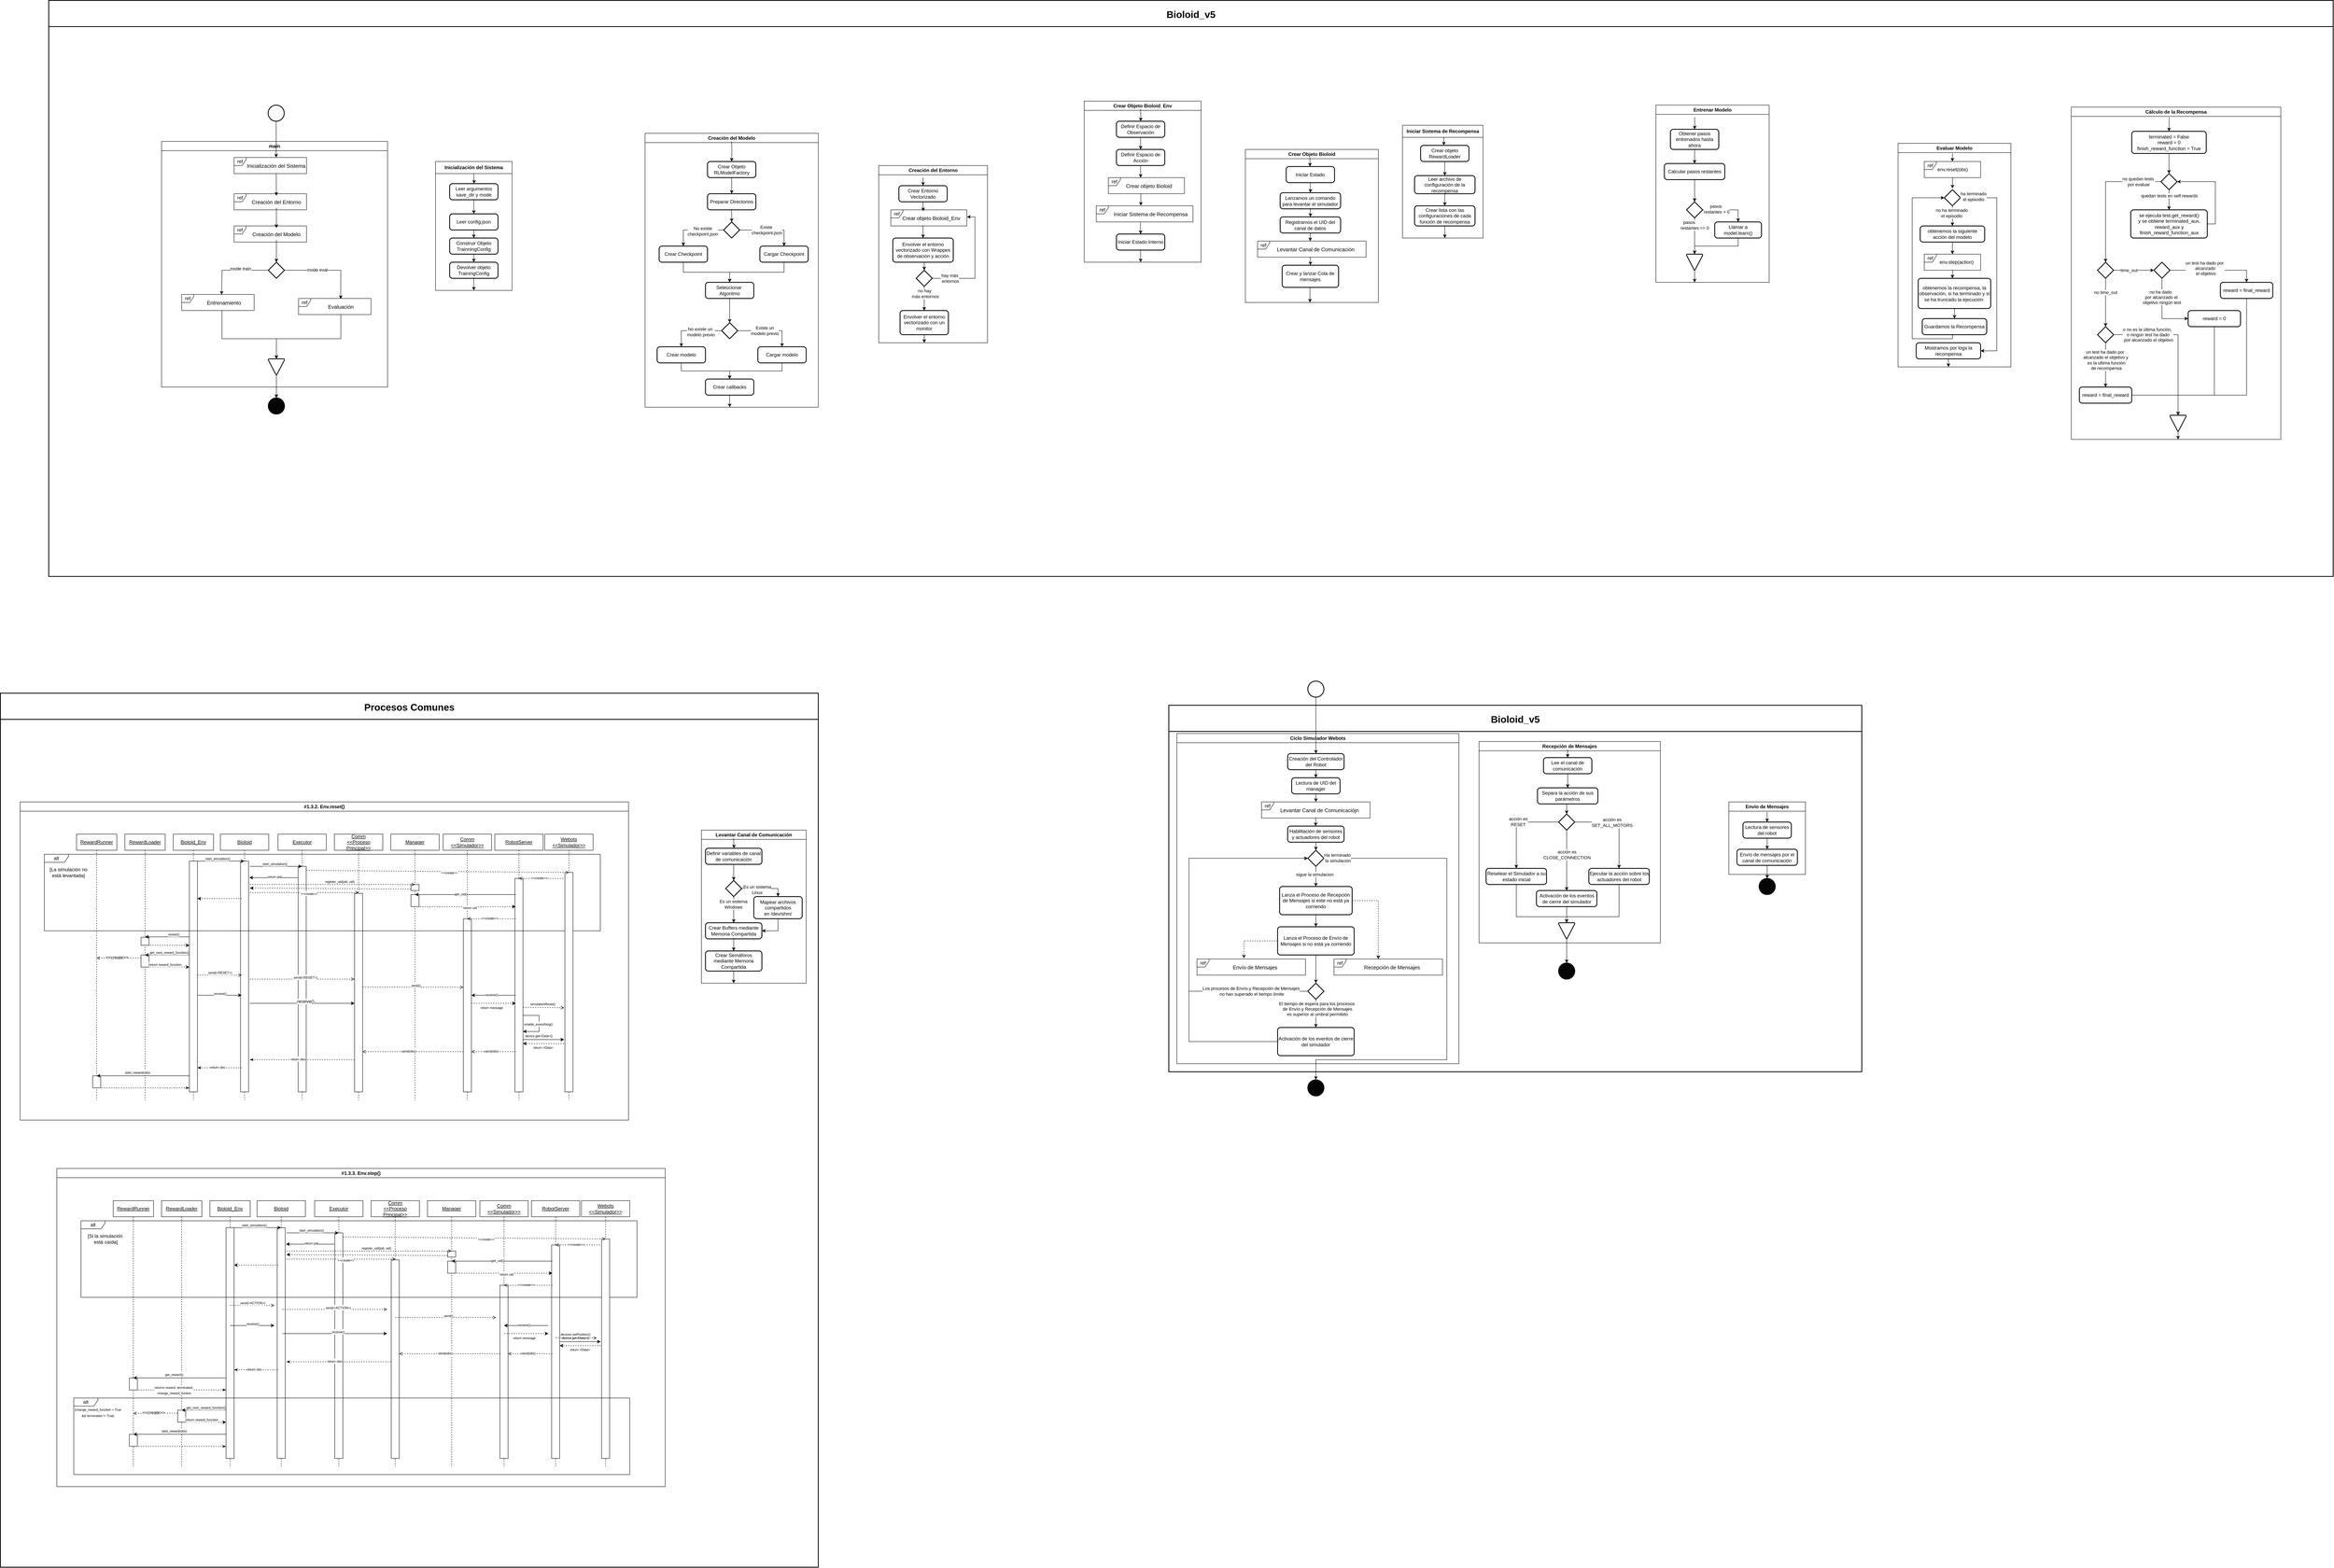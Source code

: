 <mxfile version="27.2.0">
  <diagram name="Página-1" id="T_oCjkCzf8dyeFdMcCOR">
    <mxGraphModel grid="1" page="1" gridSize="10" guides="1" tooltips="1" connect="1" arrows="1" fold="1" pageScale="1" pageWidth="2339" pageHeight="3300" math="0" shadow="0">
      <root>
        <mxCell id="0" />
        <mxCell id="1" parent="0" />
        <mxCell id="I5HNMudCsOeYqh985StX-1" value="Bioloid_v5" style="swimlane;startSize=65;fontSize=24;strokeWidth=2;" vertex="1" parent="1">
          <mxGeometry x="-1420" y="100" width="5670" height="1430" as="geometry" />
        </mxCell>
        <mxCell id="cIOl2qSdLnBh42jBHp9Y-1" value="main" style="swimlane;whiteSpace=wrap;html=1;" vertex="1" parent="I5HNMudCsOeYqh985StX-1">
          <mxGeometry x="280" y="350" width="561" height="610" as="geometry">
            <mxRectangle x="154" y="100" width="185" height="30" as="alternateBounds" />
          </mxGeometry>
        </mxCell>
        <mxCell id="cIOl2qSdLnBh42jBHp9Y-13" value="" style="strokeWidth=2;html=1;shape=mxgraph.flowchart.decision;whiteSpace=wrap;" vertex="1" parent="cIOl2qSdLnBh42jBHp9Y-1">
          <mxGeometry x="264.99" y="300" width="40" height="40" as="geometry" />
        </mxCell>
        <mxCell id="cIOl2qSdLnBh42jBHp9Y-16" value="" style="endArrow=classic;html=1;rounded=0;exitX=1;exitY=0.5;exitDx=0;exitDy=0;exitPerimeter=0;entryX=0.582;entryY=0.033;entryDx=0;entryDy=0;entryPerimeter=0;" edge="1" parent="cIOl2qSdLnBh42jBHp9Y-1" source="cIOl2qSdLnBh42jBHp9Y-13" target="cIOl2qSdLnBh42jBHp9Y-43">
          <mxGeometry width="50" height="50" relative="1" as="geometry">
            <mxPoint x="310" y="463" as="sourcePoint" />
            <mxPoint x="470" y="320" as="targetPoint" />
            <Array as="points">
              <mxPoint x="445" y="320" />
            </Array>
          </mxGeometry>
        </mxCell>
        <mxCell id="cIOl2qSdLnBh42jBHp9Y-46" value="mode eval" style="edgeLabel;html=1;align=center;verticalAlign=middle;resizable=0;points=[];" connectable="0" vertex="1" parent="cIOl2qSdLnBh42jBHp9Y-16">
          <mxGeometry x="-0.236" y="1" relative="1" as="geometry">
            <mxPoint as="offset" />
          </mxGeometry>
        </mxCell>
        <mxCell id="cIOl2qSdLnBh42jBHp9Y-22" value="" style="endArrow=classic;html=1;rounded=0;exitX=0.584;exitY=0.975;exitDx=0;exitDy=0;exitPerimeter=0;" edge="1" parent="cIOl2qSdLnBh42jBHp9Y-1" source="cIOl2qSdLnBh42jBHp9Y-43" target="cIOl2qSdLnBh42jBHp9Y-24">
          <mxGeometry width="50" height="50" relative="1" as="geometry">
            <mxPoint x="261" y="513" as="sourcePoint" />
            <mxPoint x="310" y="583" as="targetPoint" />
            <Array as="points">
              <mxPoint x="445" y="490" />
              <mxPoint x="285" y="490" />
            </Array>
          </mxGeometry>
        </mxCell>
        <mxCell id="cIOl2qSdLnBh42jBHp9Y-28" value="" style="group" connectable="0" vertex="1" parent="cIOl2qSdLnBh42jBHp9Y-1">
          <mxGeometry x="180" y="40" width="200" height="40" as="geometry" />
        </mxCell>
        <mxCell id="cIOl2qSdLnBh42jBHp9Y-29" value="Inicialización del Sistema" style="text;align=center;verticalAlign=middle;resizable=1;points=[];autosize=1;strokeColor=none;fillColor=none;movable=1;rotatable=1;deletable=1;editable=1;locked=0;connectable=1;fontSize=13;" vertex="1" parent="cIOl2qSdLnBh42jBHp9Y-28">
          <mxGeometry x="8.989" width="191.011" height="40" as="geometry" />
        </mxCell>
        <mxCell id="cIOl2qSdLnBh42jBHp9Y-30" value="ref" style="shape=umlFrame;whiteSpace=wrap;html=1;pointerEvents=0;width=30;height=20;" vertex="1" parent="cIOl2qSdLnBh42jBHp9Y-28">
          <mxGeometry width="179.775" height="40" as="geometry" />
        </mxCell>
        <mxCell id="cIOl2qSdLnBh42jBHp9Y-32" value="" style="group" connectable="0" vertex="1" parent="cIOl2qSdLnBh42jBHp9Y-1">
          <mxGeometry x="180" y="130" width="200" height="40" as="geometry" />
        </mxCell>
        <mxCell id="cIOl2qSdLnBh42jBHp9Y-33" value="Creación del Entorno" style="text;align=center;verticalAlign=middle;resizable=1;points=[];autosize=1;strokeColor=none;fillColor=none;movable=1;rotatable=1;deletable=1;editable=1;locked=0;connectable=1;fontSize=13;" vertex="1" parent="cIOl2qSdLnBh42jBHp9Y-32">
          <mxGeometry x="29.989" y="5" width="150" height="30" as="geometry" />
        </mxCell>
        <mxCell id="cIOl2qSdLnBh42jBHp9Y-34" value="ref" style="shape=umlFrame;whiteSpace=wrap;html=1;pointerEvents=0;width=30;height=20;" vertex="1" parent="cIOl2qSdLnBh42jBHp9Y-32">
          <mxGeometry width="179.775" height="40" as="geometry" />
        </mxCell>
        <mxCell id="cIOl2qSdLnBh42jBHp9Y-35" value="" style="endArrow=classic;html=1;rounded=0;" edge="1" parent="cIOl2qSdLnBh42jBHp9Y-1" source="cIOl2qSdLnBh42jBHp9Y-29" target="cIOl2qSdLnBh42jBHp9Y-33">
          <mxGeometry width="50" height="50" relative="1" as="geometry">
            <mxPoint x="400" y="88" as="sourcePoint" />
            <mxPoint x="400" y="130" as="targetPoint" />
          </mxGeometry>
        </mxCell>
        <mxCell id="cIOl2qSdLnBh42jBHp9Y-36" value="" style="group" connectable="0" vertex="1" parent="cIOl2qSdLnBh42jBHp9Y-1">
          <mxGeometry x="180" y="210" width="200" height="40" as="geometry" />
        </mxCell>
        <mxCell id="cIOl2qSdLnBh42jBHp9Y-37" value="Creación del Modelo" style="text;align=center;verticalAlign=middle;resizable=1;points=[];autosize=1;strokeColor=none;fillColor=none;movable=1;rotatable=1;deletable=1;editable=1;locked=0;connectable=1;fontSize=13;" vertex="1" parent="cIOl2qSdLnBh42jBHp9Y-36">
          <mxGeometry x="34.989" y="5" width="140" height="30" as="geometry" />
        </mxCell>
        <mxCell id="cIOl2qSdLnBh42jBHp9Y-38" value="ref" style="shape=umlFrame;whiteSpace=wrap;html=1;pointerEvents=0;width=30;height=20;" vertex="1" parent="cIOl2qSdLnBh42jBHp9Y-36">
          <mxGeometry width="179.775" height="40" as="geometry" />
        </mxCell>
        <mxCell id="cIOl2qSdLnBh42jBHp9Y-39" value="" style="endArrow=classic;html=1;rounded=0;" edge="1" parent="cIOl2qSdLnBh42jBHp9Y-1" source="cIOl2qSdLnBh42jBHp9Y-37" target="cIOl2qSdLnBh42jBHp9Y-13">
          <mxGeometry width="50" height="50" relative="1" as="geometry">
            <mxPoint x="280" y="90" as="sourcePoint" />
            <mxPoint x="200" y="300" as="targetPoint" />
          </mxGeometry>
        </mxCell>
        <mxCell id="cIOl2qSdLnBh42jBHp9Y-40" value="" style="endArrow=classic;html=1;rounded=0;" edge="1" parent="cIOl2qSdLnBh42jBHp9Y-1" source="cIOl2qSdLnBh42jBHp9Y-33" target="cIOl2qSdLnBh42jBHp9Y-37">
          <mxGeometry width="50" height="50" relative="1" as="geometry">
            <mxPoint x="280" y="90" as="sourcePoint" />
            <mxPoint x="280" y="145" as="targetPoint" />
          </mxGeometry>
        </mxCell>
        <mxCell id="cIOl2qSdLnBh42jBHp9Y-41" value="" style="group" connectable="0" vertex="1" parent="cIOl2qSdLnBh42jBHp9Y-1">
          <mxGeometry x="340" y="390" width="200" height="40" as="geometry" />
        </mxCell>
        <mxCell id="cIOl2qSdLnBh42jBHp9Y-42" value="Evaluación" style="text;align=center;verticalAlign=middle;resizable=1;points=[];autosize=1;strokeColor=none;fillColor=none;movable=1;rotatable=1;deletable=1;editable=1;locked=0;connectable=1;fontSize=13;" vertex="1" parent="cIOl2qSdLnBh42jBHp9Y-41">
          <mxGeometry x="59.989" y="5" width="90" height="30" as="geometry" />
        </mxCell>
        <mxCell id="cIOl2qSdLnBh42jBHp9Y-43" value="ref" style="shape=umlFrame;whiteSpace=wrap;html=1;pointerEvents=0;width=30;height=20;" vertex="1" parent="cIOl2qSdLnBh42jBHp9Y-41">
          <mxGeometry width="179.775" height="40" as="geometry" />
        </mxCell>
        <mxCell id="cIOl2qSdLnBh42jBHp9Y-24" value="" style="strokeWidth=2;html=1;shape=mxgraph.flowchart.merge_or_storage;whiteSpace=wrap;" vertex="1" parent="cIOl2qSdLnBh42jBHp9Y-1">
          <mxGeometry x="264.99" y="540" width="40" height="40" as="geometry" />
        </mxCell>
        <mxCell id="cIOl2qSdLnBh42jBHp9Y-31" value="" style="strokeWidth=2;html=1;shape=mxgraph.flowchart.start_2;whiteSpace=wrap;fillColor=#050505;" vertex="1" parent="cIOl2qSdLnBh42jBHp9Y-1">
          <mxGeometry x="264.99" y="637" width="40" height="40" as="geometry" />
        </mxCell>
        <mxCell id="cIOl2qSdLnBh42jBHp9Y-44" style="edgeStyle=orthogonalEdgeStyle;rounded=0;orthogonalLoop=1;jettySize=auto;html=1;exitX=0.5;exitY=1;exitDx=0;exitDy=0;exitPerimeter=0;" edge="1" parent="cIOl2qSdLnBh42jBHp9Y-1" source="cIOl2qSdLnBh42jBHp9Y-24" target="cIOl2qSdLnBh42jBHp9Y-31">
          <mxGeometry relative="1" as="geometry" />
        </mxCell>
        <mxCell id="cIOl2qSdLnBh42jBHp9Y-47" value="" style="group" connectable="0" vertex="1" parent="cIOl2qSdLnBh42jBHp9Y-1">
          <mxGeometry x="50" y="380" width="200" height="40" as="geometry" />
        </mxCell>
        <mxCell id="cIOl2qSdLnBh42jBHp9Y-48" value="Entrenamiento" style="text;align=center;verticalAlign=middle;resizable=1;points=[];autosize=1;strokeColor=none;fillColor=none;movable=1;rotatable=1;deletable=1;editable=1;locked=0;connectable=1;fontSize=13;" vertex="1" parent="cIOl2qSdLnBh42jBHp9Y-47">
          <mxGeometry x="49.989" y="5" width="110" height="30" as="geometry" />
        </mxCell>
        <mxCell id="cIOl2qSdLnBh42jBHp9Y-49" value="ref" style="shape=umlFrame;whiteSpace=wrap;html=1;pointerEvents=0;width=30;height=20;" vertex="1" parent="cIOl2qSdLnBh42jBHp9Y-47">
          <mxGeometry width="179.775" height="40" as="geometry" />
        </mxCell>
        <mxCell id="cIOl2qSdLnBh42jBHp9Y-20" value="" style="endArrow=classic;html=1;rounded=0;exitX=0;exitY=0.5;exitDx=0;exitDy=0;exitPerimeter=0;entryX=0.551;entryY=0.014;entryDx=0;entryDy=0;entryPerimeter=0;" edge="1" parent="cIOl2qSdLnBh42jBHp9Y-1" source="cIOl2qSdLnBh42jBHp9Y-13" target="cIOl2qSdLnBh42jBHp9Y-49">
          <mxGeometry width="50" height="50" relative="1" as="geometry">
            <mxPoint x="340" y="693" as="sourcePoint" />
            <mxPoint x="120" y="500" as="targetPoint" />
            <Array as="points">
              <mxPoint x="150" y="320" />
            </Array>
          </mxGeometry>
        </mxCell>
        <mxCell id="cIOl2qSdLnBh42jBHp9Y-21" value="mode train" style="edgeLabel;html=1;align=center;verticalAlign=middle;resizable=0;points=[];" connectable="0" vertex="1" parent="cIOl2qSdLnBh42jBHp9Y-20">
          <mxGeometry x="-0.172" y="-2" relative="1" as="geometry">
            <mxPoint x="3" y="-2" as="offset" />
          </mxGeometry>
        </mxCell>
        <mxCell id="cIOl2qSdLnBh42jBHp9Y-50" value="" style="endArrow=classic;html=1;rounded=0;exitX=0.556;exitY=1.008;exitDx=0;exitDy=0;exitPerimeter=0;" edge="1" parent="cIOl2qSdLnBh42jBHp9Y-1" source="cIOl2qSdLnBh42jBHp9Y-49" target="cIOl2qSdLnBh42jBHp9Y-24">
          <mxGeometry width="50" height="50" relative="1" as="geometry">
            <mxPoint x="445" y="660" as="sourcePoint" />
            <mxPoint x="261" y="788" as="targetPoint" />
            <Array as="points">
              <mxPoint x="150" y="490" />
              <mxPoint x="285" y="490" />
            </Array>
          </mxGeometry>
        </mxCell>
        <mxCell id="cIOl2qSdLnBh42jBHp9Y-52" style="edgeStyle=orthogonalEdgeStyle;rounded=0;orthogonalLoop=1;jettySize=auto;html=1;exitX=0.5;exitY=1;exitDx=0;exitDy=0;exitPerimeter=0;" edge="1" parent="I5HNMudCsOeYqh985StX-1" source="cIOl2qSdLnBh42jBHp9Y-51" target="cIOl2qSdLnBh42jBHp9Y-29">
          <mxGeometry relative="1" as="geometry" />
        </mxCell>
        <mxCell id="cIOl2qSdLnBh42jBHp9Y-51" value="" style="strokeWidth=2;html=1;shape=mxgraph.flowchart.start_2;whiteSpace=wrap;" vertex="1" parent="I5HNMudCsOeYqh985StX-1">
          <mxGeometry x="544.49" y="260" width="40" height="40" as="geometry" />
        </mxCell>
        <mxCell id="cIOl2qSdLnBh42jBHp9Y-53" value="Inicialización del Sistema" style="swimlane;whiteSpace=wrap;html=1;startSize=30;" vertex="1" parent="I5HNMudCsOeYqh985StX-1">
          <mxGeometry x="960" y="400" width="190" height="320" as="geometry">
            <mxRectangle x="154" y="100" width="185" height="30" as="alternateBounds" />
          </mxGeometry>
        </mxCell>
        <mxCell id="cIOl2qSdLnBh42jBHp9Y-86" style="edgeStyle=orthogonalEdgeStyle;rounded=0;orthogonalLoop=1;jettySize=auto;html=1;exitX=0.5;exitY=1;exitDx=0;exitDy=0;" edge="1" parent="cIOl2qSdLnBh42jBHp9Y-53" source="cIOl2qSdLnBh42jBHp9Y-84" target="cIOl2qSdLnBh42jBHp9Y-85">
          <mxGeometry relative="1" as="geometry" />
        </mxCell>
        <mxCell id="cIOl2qSdLnBh42jBHp9Y-84" value="Leer argumentos&lt;div&gt;save_dir y mode&lt;/div&gt;" style="rounded=1;whiteSpace=wrap;html=1;absoluteArcSize=1;arcSize=14;strokeWidth=2;" vertex="1" parent="cIOl2qSdLnBh42jBHp9Y-53">
          <mxGeometry x="35" y="55" width="120" height="40" as="geometry" />
        </mxCell>
        <mxCell id="cIOl2qSdLnBh42jBHp9Y-88" style="edgeStyle=orthogonalEdgeStyle;rounded=0;orthogonalLoop=1;jettySize=auto;html=1;exitX=0.5;exitY=1;exitDx=0;exitDy=0;" edge="1" parent="cIOl2qSdLnBh42jBHp9Y-53" source="cIOl2qSdLnBh42jBHp9Y-85" target="cIOl2qSdLnBh42jBHp9Y-87">
          <mxGeometry relative="1" as="geometry" />
        </mxCell>
        <mxCell id="cIOl2qSdLnBh42jBHp9Y-85" value="Leer config.json" style="rounded=1;whiteSpace=wrap;html=1;absoluteArcSize=1;arcSize=14;strokeWidth=2;" vertex="1" parent="cIOl2qSdLnBh42jBHp9Y-53">
          <mxGeometry x="35" y="130" width="120" height="40" as="geometry" />
        </mxCell>
        <mxCell id="cIOl2qSdLnBh42jBHp9Y-90" style="edgeStyle=orthogonalEdgeStyle;rounded=0;orthogonalLoop=1;jettySize=auto;html=1;exitX=0.5;exitY=1;exitDx=0;exitDy=0;" edge="1" parent="cIOl2qSdLnBh42jBHp9Y-53" source="cIOl2qSdLnBh42jBHp9Y-87" target="cIOl2qSdLnBh42jBHp9Y-89">
          <mxGeometry relative="1" as="geometry" />
        </mxCell>
        <mxCell id="cIOl2qSdLnBh42jBHp9Y-87" value="Construir Objeto TrainningConfig" style="rounded=1;whiteSpace=wrap;html=1;absoluteArcSize=1;arcSize=14;strokeWidth=2;" vertex="1" parent="cIOl2qSdLnBh42jBHp9Y-53">
          <mxGeometry x="35" y="190" width="120" height="40" as="geometry" />
        </mxCell>
        <mxCell id="cIOl2qSdLnBh42jBHp9Y-89" value="Devolver objeto TrainingConfig" style="rounded=1;whiteSpace=wrap;html=1;absoluteArcSize=1;arcSize=14;strokeWidth=2;" vertex="1" parent="cIOl2qSdLnBh42jBHp9Y-53">
          <mxGeometry x="35" y="250" width="120" height="40" as="geometry" />
        </mxCell>
        <mxCell id="cIOl2qSdLnBh42jBHp9Y-91" style="edgeStyle=orthogonalEdgeStyle;rounded=0;orthogonalLoop=1;jettySize=auto;html=1;exitX=0.5;exitY=1;exitDx=0;exitDy=0;" edge="1" parent="cIOl2qSdLnBh42jBHp9Y-53" source="cIOl2qSdLnBh42jBHp9Y-89">
          <mxGeometry relative="1" as="geometry">
            <mxPoint x="95" y="320" as="targetPoint" />
          </mxGeometry>
        </mxCell>
        <mxCell id="XVoPhK-lLRY4YSnwANBD-230" style="edgeStyle=orthogonalEdgeStyle;rounded=0;orthogonalLoop=1;jettySize=auto;html=1;" edge="1" parent="cIOl2qSdLnBh42jBHp9Y-53" target="cIOl2qSdLnBh42jBHp9Y-84">
          <mxGeometry relative="1" as="geometry">
            <mxPoint x="95" y="30" as="sourcePoint" />
            <mxPoint x="90" y="60" as="targetPoint" />
            <Array as="points" />
          </mxGeometry>
        </mxCell>
        <mxCell id="cIOl2qSdLnBh42jBHp9Y-92" value="Creación del Entorno" style="swimlane;whiteSpace=wrap;html=1;" vertex="1" parent="I5HNMudCsOeYqh985StX-1">
          <mxGeometry x="2060" y="410" width="270" height="440" as="geometry">
            <mxRectangle x="154" y="100" width="185" height="30" as="alternateBounds" />
          </mxGeometry>
        </mxCell>
        <mxCell id="cIOl2qSdLnBh42jBHp9Y-94" style="edgeStyle=orthogonalEdgeStyle;rounded=0;orthogonalLoop=1;jettySize=auto;html=1;exitX=0.5;exitY=1;exitDx=0;exitDy=0;entryX=0.426;entryY=0.084;entryDx=0;entryDy=0;entryPerimeter=0;" edge="1" parent="cIOl2qSdLnBh42jBHp9Y-92" source="cIOl2qSdLnBh42jBHp9Y-95" target="cIOl2qSdLnBh42jBHp9Y-108">
          <mxGeometry relative="1" as="geometry">
            <mxPoint x="110" y="141" as="targetPoint" />
          </mxGeometry>
        </mxCell>
        <mxCell id="cIOl2qSdLnBh42jBHp9Y-95" value="Crear Entorno Vectorizado" style="rounded=1;whiteSpace=wrap;html=1;absoluteArcSize=1;arcSize=14;strokeWidth=2;" vertex="1" parent="cIOl2qSdLnBh42jBHp9Y-92">
          <mxGeometry x="50" y="50" width="120" height="40" as="geometry" />
        </mxCell>
        <mxCell id="cIOl2qSdLnBh42jBHp9Y-98" style="edgeStyle=orthogonalEdgeStyle;rounded=0;orthogonalLoop=1;jettySize=auto;html=1;exitX=0.5;exitY=1;exitDx=0;exitDy=0;exitPerimeter=0;" edge="1" parent="cIOl2qSdLnBh42jBHp9Y-92" source="cIOl2qSdLnBh42jBHp9Y-110">
          <mxGeometry relative="1" as="geometry">
            <mxPoint x="112.93" y="235" as="sourcePoint" />
            <mxPoint x="112.93" y="360" as="targetPoint" />
          </mxGeometry>
        </mxCell>
        <mxCell id="cIOl2qSdLnBh42jBHp9Y-174" value="no hay&amp;nbsp;&lt;div&gt;más entornos&lt;/div&gt;" style="edgeLabel;html=1;align=center;verticalAlign=middle;resizable=0;points=[];" connectable="0" vertex="1" parent="cIOl2qSdLnBh42jBHp9Y-98">
          <mxGeometry x="-0.407" y="2" relative="1" as="geometry">
            <mxPoint as="offset" />
          </mxGeometry>
        </mxCell>
        <mxCell id="cIOl2qSdLnBh42jBHp9Y-106" value="" style="group" connectable="0" vertex="1" parent="cIOl2qSdLnBh42jBHp9Y-92">
          <mxGeometry x="30" y="110" width="210" height="40" as="geometry" />
        </mxCell>
        <mxCell id="cIOl2qSdLnBh42jBHp9Y-107" value="Crear objeto Bioloid_Env" style="text;align=center;verticalAlign=middle;resizable=1;points=[];autosize=1;strokeColor=none;fillColor=none;movable=1;rotatable=1;deletable=1;editable=1;locked=0;connectable=1;fontSize=13;" vertex="1" parent="cIOl2qSdLnBh42jBHp9Y-106">
          <mxGeometry x="20.99" y="5" width="159.01" height="30" as="geometry" />
        </mxCell>
        <mxCell id="cIOl2qSdLnBh42jBHp9Y-108" value="ref" style="shape=umlFrame;whiteSpace=wrap;html=1;pointerEvents=0;width=30;height=20;" vertex="1" parent="cIOl2qSdLnBh42jBHp9Y-106">
          <mxGeometry width="188.764" height="40" as="geometry" />
        </mxCell>
        <mxCell id="cIOl2qSdLnBh42jBHp9Y-110" value="" style="strokeWidth=2;html=1;shape=mxgraph.flowchart.decision;whiteSpace=wrap;" vertex="1" parent="cIOl2qSdLnBh42jBHp9Y-92">
          <mxGeometry x="92.93" y="260" width="40" height="40" as="geometry" />
        </mxCell>
        <mxCell id="cIOl2qSdLnBh42jBHp9Y-112" style="edgeStyle=orthogonalEdgeStyle;rounded=0;orthogonalLoop=1;jettySize=auto;html=1;exitX=1;exitY=0.5;exitDx=0;exitDy=0;exitPerimeter=0;entryX=1.001;entryY=0.438;entryDx=0;entryDy=0;entryPerimeter=0;" edge="1" parent="cIOl2qSdLnBh42jBHp9Y-92" source="cIOl2qSdLnBh42jBHp9Y-110" target="cIOl2qSdLnBh42jBHp9Y-108">
          <mxGeometry relative="1" as="geometry" />
        </mxCell>
        <mxCell id="cIOl2qSdLnBh42jBHp9Y-113" value="hay más&lt;div&gt;&amp;nbsp;entornos&lt;/div&gt;" style="edgeLabel;html=1;align=center;verticalAlign=middle;resizable=0;points=[];" connectable="0" vertex="1" parent="cIOl2qSdLnBh42jBHp9Y-112">
          <mxGeometry x="-0.69" relative="1" as="geometry">
            <mxPoint as="offset" />
          </mxGeometry>
        </mxCell>
        <mxCell id="cIOl2qSdLnBh42jBHp9Y-175" style="edgeStyle=orthogonalEdgeStyle;rounded=0;orthogonalLoop=1;jettySize=auto;html=1;exitX=0.5;exitY=1;exitDx=0;exitDy=0;" edge="1" parent="cIOl2qSdLnBh42jBHp9Y-92">
          <mxGeometry relative="1" as="geometry">
            <mxPoint x="112.93" y="420" as="sourcePoint" />
            <mxPoint x="113" y="440" as="targetPoint" />
          </mxGeometry>
        </mxCell>
        <mxCell id="cIOl2qSdLnBh42jBHp9Y-172" value="Envolver el entorno vectorizado con un monitor" style="rounded=1;whiteSpace=wrap;html=1;absoluteArcSize=1;arcSize=14;strokeWidth=2;" vertex="1" parent="cIOl2qSdLnBh42jBHp9Y-92">
          <mxGeometry x="52.93" y="360" width="120" height="60" as="geometry" />
        </mxCell>
        <mxCell id="cIOl2qSdLnBh42jBHp9Y-177" value="Envolver el entorno vectorizado con Wrappes de observación y acción" style="rounded=1;whiteSpace=wrap;html=1;absoluteArcSize=1;arcSize=14;strokeWidth=2;" vertex="1" parent="cIOl2qSdLnBh42jBHp9Y-92">
          <mxGeometry x="35" y="180" width="150" height="60" as="geometry" />
        </mxCell>
        <mxCell id="cIOl2qSdLnBh42jBHp9Y-178" style="edgeStyle=orthogonalEdgeStyle;rounded=0;orthogonalLoop=1;jettySize=auto;html=1;exitX=0.424;exitY=0.961;exitDx=0;exitDy=0;exitPerimeter=0;" edge="1" parent="cIOl2qSdLnBh42jBHp9Y-92" source="cIOl2qSdLnBh42jBHp9Y-108" target="cIOl2qSdLnBh42jBHp9Y-177">
          <mxGeometry relative="1" as="geometry">
            <mxPoint x="100" y="70" as="sourcePoint" />
            <mxPoint x="100" y="121" as="targetPoint" />
          </mxGeometry>
        </mxCell>
        <mxCell id="cIOl2qSdLnBh42jBHp9Y-179" style="edgeStyle=orthogonalEdgeStyle;rounded=0;orthogonalLoop=1;jettySize=auto;html=1;exitX=0.5;exitY=1;exitDx=0;exitDy=0;entryX=0.5;entryY=0;entryDx=0;entryDy=0;entryPerimeter=0;" edge="1" parent="cIOl2qSdLnBh42jBHp9Y-92" source="cIOl2qSdLnBh42jBHp9Y-177" target="cIOl2qSdLnBh42jBHp9Y-110">
          <mxGeometry relative="1" as="geometry" />
        </mxCell>
        <mxCell id="cIOl2qSdLnBh42jBHp9Y-102" style="edgeStyle=orthogonalEdgeStyle;rounded=0;orthogonalLoop=1;jettySize=auto;html=1;" edge="1" parent="cIOl2qSdLnBh42jBHp9Y-92">
          <mxGeometry relative="1" as="geometry">
            <mxPoint x="110" y="50" as="targetPoint" />
            <mxPoint x="110" y="30" as="sourcePoint" />
          </mxGeometry>
        </mxCell>
        <mxCell id="cIOl2qSdLnBh42jBHp9Y-180" value="Creación del Modelo" style="swimlane;whiteSpace=wrap;html=1;" vertex="1" parent="I5HNMudCsOeYqh985StX-1">
          <mxGeometry x="1480" y="330" width="430" height="680" as="geometry">
            <mxRectangle x="154" y="100" width="185" height="30" as="alternateBounds" />
          </mxGeometry>
        </mxCell>
        <mxCell id="cIOl2qSdLnBh42jBHp9Y-181" style="edgeStyle=orthogonalEdgeStyle;rounded=0;orthogonalLoop=1;jettySize=auto;html=1;exitX=0.5;exitY=1;exitDx=0;exitDy=0;" edge="1" parent="cIOl2qSdLnBh42jBHp9Y-180" source="cIOl2qSdLnBh42jBHp9Y-182" target="cIOl2qSdLnBh42jBHp9Y-201">
          <mxGeometry relative="1" as="geometry">
            <mxPoint x="215" y="161" as="targetPoint" />
          </mxGeometry>
        </mxCell>
        <mxCell id="cIOl2qSdLnBh42jBHp9Y-182" value="Crear Objeto RLModelFactory" style="rounded=1;whiteSpace=wrap;html=1;absoluteArcSize=1;arcSize=14;strokeWidth=2;" vertex="1" parent="cIOl2qSdLnBh42jBHp9Y-180">
          <mxGeometry x="155" y="70" width="120" height="40" as="geometry" />
        </mxCell>
        <mxCell id="cIOl2qSdLnBh42jBHp9Y-203" style="edgeStyle=orthogonalEdgeStyle;rounded=0;orthogonalLoop=1;jettySize=auto;html=1;exitX=1;exitY=0.5;exitDx=0;exitDy=0;exitPerimeter=0;" edge="1" parent="cIOl2qSdLnBh42jBHp9Y-180" source="cIOl2qSdLnBh42jBHp9Y-188" target="cIOl2qSdLnBh42jBHp9Y-202">
          <mxGeometry relative="1" as="geometry" />
        </mxCell>
        <mxCell id="cIOl2qSdLnBh42jBHp9Y-207" value="Existe&amp;nbsp;&lt;div&gt;checkpoint.json&lt;/div&gt;" style="edgeLabel;html=1;align=center;verticalAlign=middle;resizable=0;points=[];" connectable="0" vertex="1" parent="cIOl2qSdLnBh42jBHp9Y-203">
          <mxGeometry x="-0.106" relative="1" as="geometry">
            <mxPoint as="offset" />
          </mxGeometry>
        </mxCell>
        <mxCell id="cIOl2qSdLnBh42jBHp9Y-205" style="edgeStyle=orthogonalEdgeStyle;rounded=0;orthogonalLoop=1;jettySize=auto;html=1;exitX=0;exitY=0.5;exitDx=0;exitDy=0;exitPerimeter=0;" edge="1" parent="cIOl2qSdLnBh42jBHp9Y-180" source="cIOl2qSdLnBh42jBHp9Y-188" target="cIOl2qSdLnBh42jBHp9Y-204">
          <mxGeometry relative="1" as="geometry" />
        </mxCell>
        <mxCell id="cIOl2qSdLnBh42jBHp9Y-206" value="No existe&lt;div&gt;checkpoint.json&lt;/div&gt;" style="edgeLabel;html=1;align=center;verticalAlign=middle;resizable=0;points=[];" connectable="0" vertex="1" parent="cIOl2qSdLnBh42jBHp9Y-205">
          <mxGeometry x="-0.254" y="3" relative="1" as="geometry">
            <mxPoint as="offset" />
          </mxGeometry>
        </mxCell>
        <mxCell id="cIOl2qSdLnBh42jBHp9Y-188" value="" style="strokeWidth=2;html=1;shape=mxgraph.flowchart.decision;whiteSpace=wrap;" vertex="1" parent="cIOl2qSdLnBh42jBHp9Y-180">
          <mxGeometry x="195" y="220" width="40" height="40" as="geometry" />
        </mxCell>
        <mxCell id="cIOl2qSdLnBh42jBHp9Y-196" style="edgeStyle=orthogonalEdgeStyle;rounded=0;orthogonalLoop=1;jettySize=auto;html=1;entryX=0.5;entryY=0;entryDx=0;entryDy=0;entryPerimeter=0;" edge="1" parent="cIOl2qSdLnBh42jBHp9Y-180" source="cIOl2qSdLnBh42jBHp9Y-201" target="cIOl2qSdLnBh42jBHp9Y-188">
          <mxGeometry relative="1" as="geometry">
            <mxPoint x="215" y="285" as="sourcePoint" />
          </mxGeometry>
        </mxCell>
        <mxCell id="cIOl2qSdLnBh42jBHp9Y-201" value="Preparar Directorios" style="rounded=1;whiteSpace=wrap;html=1;absoluteArcSize=1;arcSize=14;strokeWidth=2;" vertex="1" parent="cIOl2qSdLnBh42jBHp9Y-180">
          <mxGeometry x="155" y="150" width="120" height="40" as="geometry" />
        </mxCell>
        <mxCell id="cIOl2qSdLnBh42jBHp9Y-210" style="edgeStyle=orthogonalEdgeStyle;rounded=0;orthogonalLoop=1;jettySize=auto;html=1;exitX=0.5;exitY=1;exitDx=0;exitDy=0;" edge="1" parent="cIOl2qSdLnBh42jBHp9Y-180" source="cIOl2qSdLnBh42jBHp9Y-202" target="cIOl2qSdLnBh42jBHp9Y-208">
          <mxGeometry relative="1" as="geometry" />
        </mxCell>
        <mxCell id="cIOl2qSdLnBh42jBHp9Y-202" value="Cargar Checkpoint" style="rounded=1;whiteSpace=wrap;html=1;absoluteArcSize=1;arcSize=14;strokeWidth=2;" vertex="1" parent="cIOl2qSdLnBh42jBHp9Y-180">
          <mxGeometry x="285" y="280" width="120" height="40" as="geometry" />
        </mxCell>
        <mxCell id="cIOl2qSdLnBh42jBHp9Y-209" style="edgeStyle=orthogonalEdgeStyle;rounded=0;orthogonalLoop=1;jettySize=auto;html=1;exitX=0.5;exitY=1;exitDx=0;exitDy=0;" edge="1" parent="cIOl2qSdLnBh42jBHp9Y-180" source="cIOl2qSdLnBh42jBHp9Y-204" target="cIOl2qSdLnBh42jBHp9Y-208">
          <mxGeometry relative="1" as="geometry" />
        </mxCell>
        <mxCell id="cIOl2qSdLnBh42jBHp9Y-204" value="Crear Checkpoint" style="rounded=1;whiteSpace=wrap;html=1;absoluteArcSize=1;arcSize=14;strokeWidth=2;" vertex="1" parent="cIOl2qSdLnBh42jBHp9Y-180">
          <mxGeometry x="35" y="280" width="120" height="40" as="geometry" />
        </mxCell>
        <mxCell id="cIOl2qSdLnBh42jBHp9Y-220" style="edgeStyle=orthogonalEdgeStyle;rounded=0;orthogonalLoop=1;jettySize=auto;html=1;exitX=0.5;exitY=1;exitDx=0;exitDy=0;" edge="1" parent="cIOl2qSdLnBh42jBHp9Y-180" source="cIOl2qSdLnBh42jBHp9Y-208" target="cIOl2qSdLnBh42jBHp9Y-215">
          <mxGeometry relative="1" as="geometry" />
        </mxCell>
        <mxCell id="cIOl2qSdLnBh42jBHp9Y-208" value="Seleccionar&amp;nbsp;&lt;div&gt;Algoritmo&lt;/div&gt;" style="rounded=1;whiteSpace=wrap;html=1;absoluteArcSize=1;arcSize=14;strokeWidth=2;" vertex="1" parent="cIOl2qSdLnBh42jBHp9Y-180">
          <mxGeometry x="150" y="370" width="120" height="40" as="geometry" />
        </mxCell>
        <mxCell id="cIOl2qSdLnBh42jBHp9Y-211" style="edgeStyle=orthogonalEdgeStyle;rounded=0;orthogonalLoop=1;jettySize=auto;html=1;exitX=1;exitY=0.5;exitDx=0;exitDy=0;exitPerimeter=0;" edge="1" parent="cIOl2qSdLnBh42jBHp9Y-180" source="cIOl2qSdLnBh42jBHp9Y-215" target="cIOl2qSdLnBh42jBHp9Y-217">
          <mxGeometry relative="1" as="geometry" />
        </mxCell>
        <mxCell id="cIOl2qSdLnBh42jBHp9Y-212" value="Existe un&lt;div&gt;modelo previo&lt;/div&gt;" style="edgeLabel;html=1;align=center;verticalAlign=middle;resizable=0;points=[];" connectable="0" vertex="1" parent="cIOl2qSdLnBh42jBHp9Y-211">
          <mxGeometry x="-0.106" relative="1" as="geometry">
            <mxPoint as="offset" />
          </mxGeometry>
        </mxCell>
        <mxCell id="cIOl2qSdLnBh42jBHp9Y-213" style="edgeStyle=orthogonalEdgeStyle;rounded=0;orthogonalLoop=1;jettySize=auto;html=1;exitX=0;exitY=0.5;exitDx=0;exitDy=0;exitPerimeter=0;" edge="1" parent="cIOl2qSdLnBh42jBHp9Y-180" source="cIOl2qSdLnBh42jBHp9Y-215" target="cIOl2qSdLnBh42jBHp9Y-219">
          <mxGeometry relative="1" as="geometry" />
        </mxCell>
        <mxCell id="cIOl2qSdLnBh42jBHp9Y-214" value="No existe&amp;nbsp;&lt;span style=&quot;background-color: light-dark(#ffffff, var(--ge-dark-color, #121212)); color: light-dark(rgb(0, 0, 0), rgb(255, 255, 255));&quot;&gt;un&amp;nbsp;&lt;/span&gt;&lt;div&gt;&lt;span style=&quot;background-color: light-dark(#ffffff, var(--ge-dark-color, #121212)); color: light-dark(rgb(0, 0, 0), rgb(255, 255, 255));&quot;&gt;modelo previo&lt;/span&gt;&lt;/div&gt;" style="edgeLabel;html=1;align=center;verticalAlign=middle;resizable=0;points=[];" connectable="0" vertex="1" parent="cIOl2qSdLnBh42jBHp9Y-213">
          <mxGeometry x="-0.254" y="3" relative="1" as="geometry">
            <mxPoint as="offset" />
          </mxGeometry>
        </mxCell>
        <mxCell id="cIOl2qSdLnBh42jBHp9Y-215" value="" style="strokeWidth=2;html=1;shape=mxgraph.flowchart.decision;whiteSpace=wrap;" vertex="1" parent="cIOl2qSdLnBh42jBHp9Y-180">
          <mxGeometry x="190" y="470" width="40" height="40" as="geometry" />
        </mxCell>
        <mxCell id="cIOl2qSdLnBh42jBHp9Y-216" style="edgeStyle=orthogonalEdgeStyle;rounded=0;orthogonalLoop=1;jettySize=auto;html=1;exitX=0.5;exitY=1;exitDx=0;exitDy=0;entryX=0.5;entryY=0;entryDx=0;entryDy=0;" edge="1" parent="cIOl2qSdLnBh42jBHp9Y-180" source="cIOl2qSdLnBh42jBHp9Y-217" target="cIOl2qSdLnBh42jBHp9Y-222">
          <mxGeometry relative="1" as="geometry">
            <mxPoint x="210" y="620" as="targetPoint" />
          </mxGeometry>
        </mxCell>
        <mxCell id="cIOl2qSdLnBh42jBHp9Y-217" value="Cargar modelo" style="rounded=1;whiteSpace=wrap;html=1;absoluteArcSize=1;arcSize=14;strokeWidth=2;" vertex="1" parent="cIOl2qSdLnBh42jBHp9Y-180">
          <mxGeometry x="280" y="530" width="120" height="40" as="geometry" />
        </mxCell>
        <mxCell id="cIOl2qSdLnBh42jBHp9Y-218" style="edgeStyle=orthogonalEdgeStyle;rounded=0;orthogonalLoop=1;jettySize=auto;html=1;exitX=0.5;exitY=1;exitDx=0;exitDy=0;" edge="1" parent="cIOl2qSdLnBh42jBHp9Y-180" source="cIOl2qSdLnBh42jBHp9Y-219" target="cIOl2qSdLnBh42jBHp9Y-222">
          <mxGeometry relative="1" as="geometry">
            <mxPoint x="210" y="620" as="targetPoint" />
          </mxGeometry>
        </mxCell>
        <mxCell id="cIOl2qSdLnBh42jBHp9Y-219" value="Crear modelo" style="rounded=1;whiteSpace=wrap;html=1;absoluteArcSize=1;arcSize=14;strokeWidth=2;" vertex="1" parent="cIOl2qSdLnBh42jBHp9Y-180">
          <mxGeometry x="30" y="530" width="120" height="40" as="geometry" />
        </mxCell>
        <mxCell id="cIOl2qSdLnBh42jBHp9Y-222" value="Crear callbacks" style="rounded=1;whiteSpace=wrap;html=1;absoluteArcSize=1;arcSize=14;strokeWidth=2;" vertex="1" parent="cIOl2qSdLnBh42jBHp9Y-180">
          <mxGeometry x="150" y="610" width="120" height="40" as="geometry" />
        </mxCell>
        <mxCell id="cIOl2qSdLnBh42jBHp9Y-192" style="edgeStyle=orthogonalEdgeStyle;rounded=0;orthogonalLoop=1;jettySize=auto;html=1;" edge="1" parent="cIOl2qSdLnBh42jBHp9Y-180" source="cIOl2qSdLnBh42jBHp9Y-222">
          <mxGeometry relative="1" as="geometry">
            <mxPoint x="210" y="760" as="sourcePoint" />
            <mxPoint x="210" y="680" as="targetPoint" />
          </mxGeometry>
        </mxCell>
        <mxCell id="cIOl2qSdLnBh42jBHp9Y-197" style="edgeStyle=orthogonalEdgeStyle;rounded=0;orthogonalLoop=1;jettySize=auto;html=1;" edge="1" parent="I5HNMudCsOeYqh985StX-1" target="cIOl2qSdLnBh42jBHp9Y-182">
          <mxGeometry relative="1" as="geometry">
            <mxPoint x="1664.49" y="390" as="targetPoint" />
            <mxPoint x="1695" y="350" as="sourcePoint" />
          </mxGeometry>
        </mxCell>
        <mxCell id="N8HbM48DcOzISoVb1bbt-1" value="Crear Objeto Bioloid_Env" style="swimlane;whiteSpace=wrap;html=1;" vertex="1" parent="I5HNMudCsOeYqh985StX-1">
          <mxGeometry x="2570" y="250" width="290" height="400" as="geometry">
            <mxRectangle x="154" y="100" width="185" height="30" as="alternateBounds" />
          </mxGeometry>
        </mxCell>
        <mxCell id="N8HbM48DcOzISoVb1bbt-2" style="edgeStyle=orthogonalEdgeStyle;rounded=0;orthogonalLoop=1;jettySize=auto;html=1;exitX=0.5;exitY=1;exitDx=0;exitDy=0;" edge="1" parent="N8HbM48DcOzISoVb1bbt-1" source="N8HbM48DcOzISoVb1bbt-3" target="N8HbM48DcOzISoVb1bbt-41">
          <mxGeometry relative="1" as="geometry">
            <mxPoint x="140" y="141" as="targetPoint" />
          </mxGeometry>
        </mxCell>
        <mxCell id="N8HbM48DcOzISoVb1bbt-3" value="Definir Espacio de Observación" style="rounded=1;whiteSpace=wrap;html=1;absoluteArcSize=1;arcSize=14;strokeWidth=2;" vertex="1" parent="N8HbM48DcOzISoVb1bbt-1">
          <mxGeometry x="80" y="50" width="120" height="40" as="geometry" />
        </mxCell>
        <mxCell id="N8HbM48DcOzISoVb1bbt-6" value="" style="group" connectable="0" vertex="1" parent="N8HbM48DcOzISoVb1bbt-1">
          <mxGeometry x="60" y="190" width="210" height="40" as="geometry" />
        </mxCell>
        <mxCell id="N8HbM48DcOzISoVb1bbt-7" value="Crear objeto Bioloid" style="text;align=center;verticalAlign=middle;resizable=1;points=[];autosize=1;strokeColor=none;fillColor=none;movable=1;rotatable=1;deletable=1;editable=1;locked=0;connectable=1;fontSize=13;" vertex="1" parent="N8HbM48DcOzISoVb1bbt-6">
          <mxGeometry x="30.99" y="5" width="140" height="30" as="geometry" />
        </mxCell>
        <mxCell id="N8HbM48DcOzISoVb1bbt-8" value="ref" style="shape=umlFrame;whiteSpace=wrap;html=1;pointerEvents=0;width=30;height=20;" vertex="1" parent="N8HbM48DcOzISoVb1bbt-6">
          <mxGeometry width="188.764" height="40" as="geometry" />
        </mxCell>
        <mxCell id="N8HbM48DcOzISoVb1bbt-13" style="edgeStyle=orthogonalEdgeStyle;rounded=0;orthogonalLoop=1;jettySize=auto;html=1;" edge="1" parent="N8HbM48DcOzISoVb1bbt-1" source="N8HbM48DcOzISoVb1bbt-49">
          <mxGeometry relative="1" as="geometry">
            <mxPoint x="140" y="740" as="sourcePoint" />
            <mxPoint x="140" y="400" as="targetPoint" />
          </mxGeometry>
        </mxCell>
        <mxCell id="N8HbM48DcOzISoVb1bbt-41" value="Definir Espacio de Acción" style="rounded=1;whiteSpace=wrap;html=1;absoluteArcSize=1;arcSize=14;strokeWidth=2;" vertex="1" parent="N8HbM48DcOzISoVb1bbt-1">
          <mxGeometry x="80" y="120" width="120" height="40" as="geometry" />
        </mxCell>
        <mxCell id="N8HbM48DcOzISoVb1bbt-44" style="edgeStyle=orthogonalEdgeStyle;rounded=0;orthogonalLoop=1;jettySize=auto;html=1;exitX=0.5;exitY=1;exitDx=0;exitDy=0;entryX=0.424;entryY=0.004;entryDx=0;entryDy=0;entryPerimeter=0;" edge="1" parent="N8HbM48DcOzISoVb1bbt-1" source="N8HbM48DcOzISoVb1bbt-41" target="N8HbM48DcOzISoVb1bbt-8">
          <mxGeometry relative="1" as="geometry" />
        </mxCell>
        <mxCell id="N8HbM48DcOzISoVb1bbt-45" value="" style="group" connectable="0" vertex="1" parent="N8HbM48DcOzISoVb1bbt-1">
          <mxGeometry x="60" y="260" width="210" height="40" as="geometry" />
        </mxCell>
        <mxCell id="N8HbM48DcOzISoVb1bbt-46" value="Iniciar Sistema de Recompensa" style="text;align=center;verticalAlign=middle;resizable=1;points=[];autosize=1;strokeColor=none;fillColor=none;movable=1;rotatable=1;deletable=1;editable=1;locked=0;connectable=1;fontSize=13;" vertex="1" parent="N8HbM48DcOzISoVb1bbt-45">
          <mxGeometry x="-1.776e-15" y="5" width="210" height="30" as="geometry" />
        </mxCell>
        <mxCell id="N8HbM48DcOzISoVb1bbt-47" value="ref" style="shape=umlFrame;whiteSpace=wrap;html=1;pointerEvents=0;width=30;height=20;" vertex="1" parent="N8HbM48DcOzISoVb1bbt-45">
          <mxGeometry x="-30" width="240" height="40" as="geometry" />
        </mxCell>
        <mxCell id="N8HbM48DcOzISoVb1bbt-48" style="edgeStyle=orthogonalEdgeStyle;rounded=0;orthogonalLoop=1;jettySize=auto;html=1;exitX=0.47;exitY=1.016;exitDx=0;exitDy=0;exitPerimeter=0;" edge="1" parent="N8HbM48DcOzISoVb1bbt-1">
          <mxGeometry relative="1" as="geometry">
            <mxPoint x="139.359" y="230.03" as="sourcePoint" />
            <mxPoint x="140.64" y="259.39" as="targetPoint" />
          </mxGeometry>
        </mxCell>
        <mxCell id="N8HbM48DcOzISoVb1bbt-49" value="Iniciar Estado Interno" style="rounded=1;whiteSpace=wrap;html=1;absoluteArcSize=1;arcSize=14;strokeWidth=2;" vertex="1" parent="N8HbM48DcOzISoVb1bbt-1">
          <mxGeometry x="80" y="330" width="120" height="40" as="geometry" />
        </mxCell>
        <mxCell id="N8HbM48DcOzISoVb1bbt-51" style="edgeStyle=orthogonalEdgeStyle;rounded=0;orthogonalLoop=1;jettySize=auto;html=1;exitX=0.456;exitY=0.98;exitDx=0;exitDy=0;exitPerimeter=0;entryX=0.5;entryY=0;entryDx=0;entryDy=0;" edge="1" parent="N8HbM48DcOzISoVb1bbt-1" source="N8HbM48DcOzISoVb1bbt-47" target="N8HbM48DcOzISoVb1bbt-49">
          <mxGeometry relative="1" as="geometry">
            <mxPoint x="130" y="370" as="sourcePoint" />
            <mxPoint x="130" y="420" as="targetPoint" />
          </mxGeometry>
        </mxCell>
        <mxCell id="N8HbM48DcOzISoVb1bbt-18" style="edgeStyle=orthogonalEdgeStyle;rounded=0;orthogonalLoop=1;jettySize=auto;html=1;" edge="1" parent="N8HbM48DcOzISoVb1bbt-1" target="N8HbM48DcOzISoVb1bbt-3">
          <mxGeometry relative="1" as="geometry">
            <mxPoint x="144.49" y="40" as="targetPoint" />
            <mxPoint x="140" y="20" as="sourcePoint" />
          </mxGeometry>
        </mxCell>
        <mxCell id="f04HL7o_0wqj7njyfiGm-1" value="Crear Objeto Bioloid" style="swimlane;whiteSpace=wrap;html=1;" vertex="1" parent="I5HNMudCsOeYqh985StX-1">
          <mxGeometry x="2970" y="370" width="330" height="380" as="geometry">
            <mxRectangle x="154" y="100" width="185" height="30" as="alternateBounds" />
          </mxGeometry>
        </mxCell>
        <mxCell id="f04HL7o_0wqj7njyfiGm-2" style="edgeStyle=orthogonalEdgeStyle;rounded=0;orthogonalLoop=1;jettySize=auto;html=1;exitX=0.5;exitY=1;exitDx=0;exitDy=0;" edge="1" parent="f04HL7o_0wqj7njyfiGm-1" source="f04HL7o_0wqj7njyfiGm-3" target="f04HL7o_0wqj7njyfiGm-9">
          <mxGeometry relative="1" as="geometry">
            <mxPoint x="161.35" y="133.5" as="targetPoint" />
          </mxGeometry>
        </mxCell>
        <mxCell id="f04HL7o_0wqj7njyfiGm-3" value="Iniciar Estado" style="rounded=1;whiteSpace=wrap;html=1;absoluteArcSize=1;arcSize=14;strokeWidth=2;" vertex="1" parent="f04HL7o_0wqj7njyfiGm-1">
          <mxGeometry x="101.35" y="42.5" width="120" height="40" as="geometry" />
        </mxCell>
        <mxCell id="f04HL7o_0wqj7njyfiGm-9" value="Lanzamos un comando para levantar el simulador" style="rounded=1;whiteSpace=wrap;html=1;absoluteArcSize=1;arcSize=14;strokeWidth=2;" vertex="1" parent="f04HL7o_0wqj7njyfiGm-1">
          <mxGeometry x="86.35" y="107.5" width="150" height="40" as="geometry" />
        </mxCell>
        <mxCell id="f04HL7o_0wqj7njyfiGm-10" style="edgeStyle=orthogonalEdgeStyle;rounded=0;orthogonalLoop=1;jettySize=auto;html=1;exitX=0.5;exitY=1;exitDx=0;exitDy=0;" edge="1" parent="f04HL7o_0wqj7njyfiGm-1" source="f04HL7o_0wqj7njyfiGm-9" target="f04HL7o_0wqj7njyfiGm-21">
          <mxGeometry relative="1" as="geometry">
            <mxPoint x="161.386" y="202.66" as="targetPoint" />
          </mxGeometry>
        </mxCell>
        <mxCell id="f04HL7o_0wqj7njyfiGm-15" value="Crear y lanzar Cola de mensajes" style="rounded=1;whiteSpace=wrap;html=1;absoluteArcSize=1;arcSize=14;strokeWidth=2;" vertex="1" parent="f04HL7o_0wqj7njyfiGm-1">
          <mxGeometry x="91.35" y="287.5" width="140" height="55" as="geometry" />
        </mxCell>
        <mxCell id="f04HL7o_0wqj7njyfiGm-21" value="Registramos el UID del canal de datos" style="rounded=1;whiteSpace=wrap;html=1;absoluteArcSize=1;arcSize=14;strokeWidth=2;" vertex="1" parent="f04HL7o_0wqj7njyfiGm-1">
          <mxGeometry x="86.35" y="167.5" width="150" height="40" as="geometry" />
        </mxCell>
        <mxCell id="f04HL7o_0wqj7njyfiGm-8" style="edgeStyle=orthogonalEdgeStyle;rounded=0;orthogonalLoop=1;jettySize=auto;html=1;" edge="1" parent="f04HL7o_0wqj7njyfiGm-1" source="f04HL7o_0wqj7njyfiGm-15">
          <mxGeometry relative="1" as="geometry">
            <mxPoint x="130.36" y="792.5" as="sourcePoint" />
            <mxPoint x="160.36" y="380" as="targetPoint" />
            <Array as="points">
              <mxPoint x="160.36" y="350" />
              <mxPoint x="160.36" y="350" />
            </Array>
          </mxGeometry>
        </mxCell>
        <mxCell id="f04HL7o_0wqj7njyfiGm-388" value="Levantar Canal de Comunicación" style="text;align=center;verticalAlign=middle;resizable=1;points=[];autosize=1;strokeColor=none;fillColor=none;movable=1;rotatable=1;deletable=1;editable=1;locked=0;connectable=1;fontSize=13;" vertex="1" parent="f04HL7o_0wqj7njyfiGm-1">
          <mxGeometry x="64.507" y="232.5" width="220" height="30" as="geometry" />
        </mxCell>
        <mxCell id="f04HL7o_0wqj7njyfiGm-389" value="ref" style="shape=umlFrame;whiteSpace=wrap;html=1;pointerEvents=0;width=30;height=20;" vertex="1" parent="f04HL7o_0wqj7njyfiGm-1">
          <mxGeometry x="30.36" y="227.5" width="269.283" height="40" as="geometry" />
        </mxCell>
        <mxCell id="f04HL7o_0wqj7njyfiGm-391" style="edgeStyle=orthogonalEdgeStyle;rounded=0;orthogonalLoop=1;jettySize=auto;html=1;exitX=0.481;exitY=1.032;exitDx=0;exitDy=0;entryX=0.5;entryY=0;entryDx=0;entryDy=0;exitPerimeter=0;" edge="1" parent="f04HL7o_0wqj7njyfiGm-1" source="f04HL7o_0wqj7njyfiGm-389" target="f04HL7o_0wqj7njyfiGm-15">
          <mxGeometry relative="1" as="geometry">
            <mxPoint x="151.35" y="287.5" as="sourcePoint" />
            <mxPoint x="152.35" y="347.5" as="targetPoint" />
          </mxGeometry>
        </mxCell>
        <mxCell id="f04HL7o_0wqj7njyfiGm-390" style="edgeStyle=orthogonalEdgeStyle;rounded=0;orthogonalLoop=1;jettySize=auto;html=1;exitX=0.5;exitY=1;exitDx=0;exitDy=0;entryX=0.485;entryY=0.007;entryDx=0;entryDy=0;entryPerimeter=0;" edge="1" parent="f04HL7o_0wqj7njyfiGm-1" source="f04HL7o_0wqj7njyfiGm-21" target="f04HL7o_0wqj7njyfiGm-389">
          <mxGeometry relative="1" as="geometry" />
        </mxCell>
        <mxCell id="f04HL7o_0wqj7njyfiGm-17" style="edgeStyle=orthogonalEdgeStyle;rounded=0;orthogonalLoop=1;jettySize=auto;html=1;" edge="1" parent="f04HL7o_0wqj7njyfiGm-1" target="f04HL7o_0wqj7njyfiGm-3">
          <mxGeometry relative="1" as="geometry">
            <mxPoint x="134.85" y="97.5" as="targetPoint" />
            <mxPoint x="160.36" y="20" as="sourcePoint" />
            <Array as="points">
              <mxPoint x="160.36" y="40" />
              <mxPoint x="160.36" y="40" />
            </Array>
          </mxGeometry>
        </mxCell>
        <mxCell id="f04HL7o_0wqj7njyfiGm-373" value="Iniciar Sistema de Recompensa" style="swimlane;whiteSpace=wrap;html=1;startSize=30;" vertex="1" parent="I5HNMudCsOeYqh985StX-1">
          <mxGeometry x="3360" y="310" width="200" height="280" as="geometry">
            <mxRectangle x="154" y="100" width="185" height="30" as="alternateBounds" />
          </mxGeometry>
        </mxCell>
        <mxCell id="f04HL7o_0wqj7njyfiGm-374" style="edgeStyle=orthogonalEdgeStyle;rounded=0;orthogonalLoop=1;jettySize=auto;html=1;exitX=0.5;exitY=1;exitDx=0;exitDy=0;" edge="1" parent="f04HL7o_0wqj7njyfiGm-373" source="f04HL7o_0wqj7njyfiGm-375" target="f04HL7o_0wqj7njyfiGm-378">
          <mxGeometry relative="1" as="geometry">
            <mxPoint x="105" y="141" as="targetPoint" />
          </mxGeometry>
        </mxCell>
        <mxCell id="f04HL7o_0wqj7njyfiGm-375" value="Crear objeto RewardLoader" style="rounded=1;whiteSpace=wrap;html=1;absoluteArcSize=1;arcSize=14;strokeWidth=2;" vertex="1" parent="f04HL7o_0wqj7njyfiGm-373">
          <mxGeometry x="45" y="50" width="120" height="40" as="geometry" />
        </mxCell>
        <mxCell id="f04HL7o_0wqj7njyfiGm-378" value="Leer archivo de configuración de la recompensa" style="rounded=1;whiteSpace=wrap;html=1;absoluteArcSize=1;arcSize=14;strokeWidth=2;" vertex="1" parent="f04HL7o_0wqj7njyfiGm-373">
          <mxGeometry x="30" y="125" width="150" height="45" as="geometry" />
        </mxCell>
        <mxCell id="f04HL7o_0wqj7njyfiGm-379" style="edgeStyle=orthogonalEdgeStyle;rounded=0;orthogonalLoop=1;jettySize=auto;html=1;exitX=0.5;exitY=1;exitDx=0;exitDy=0;" edge="1" parent="f04HL7o_0wqj7njyfiGm-373" source="f04HL7o_0wqj7njyfiGm-378" target="f04HL7o_0wqj7njyfiGm-382">
          <mxGeometry relative="1" as="geometry">
            <mxPoint x="105.036" y="210.16" as="targetPoint" />
          </mxGeometry>
        </mxCell>
        <mxCell id="f04HL7o_0wqj7njyfiGm-382" value="Crear lista con las configuraciones de cada función de recompensa" style="rounded=1;whiteSpace=wrap;html=1;absoluteArcSize=1;arcSize=14;strokeWidth=2;" vertex="1" parent="f04HL7o_0wqj7njyfiGm-373">
          <mxGeometry x="30" y="200" width="150" height="50" as="geometry" />
        </mxCell>
        <mxCell id="f04HL7o_0wqj7njyfiGm-380" style="edgeStyle=orthogonalEdgeStyle;rounded=0;orthogonalLoop=1;jettySize=auto;html=1;" edge="1" parent="f04HL7o_0wqj7njyfiGm-373" source="f04HL7o_0wqj7njyfiGm-382">
          <mxGeometry relative="1" as="geometry">
            <mxPoint x="105.791" y="250.48" as="sourcePoint" />
            <mxPoint x="105" y="280" as="targetPoint" />
          </mxGeometry>
        </mxCell>
        <mxCell id="f04HL7o_0wqj7njyfiGm-383" style="edgeStyle=orthogonalEdgeStyle;rounded=0;orthogonalLoop=1;jettySize=auto;html=1;" edge="1" parent="f04HL7o_0wqj7njyfiGm-373">
          <mxGeometry relative="1" as="geometry">
            <mxPoint x="102.5" y="50" as="targetPoint" />
            <mxPoint x="103" y="30" as="sourcePoint" />
          </mxGeometry>
        </mxCell>
        <mxCell id="f04HL7o_0wqj7njyfiGm-427" value="Entrenar Modelo" style="swimlane;whiteSpace=wrap;html=1;" vertex="1" parent="I5HNMudCsOeYqh985StX-1">
          <mxGeometry x="3989" y="260" width="281" height="440" as="geometry">
            <mxRectangle x="154" y="100" width="185" height="30" as="alternateBounds" />
          </mxGeometry>
        </mxCell>
        <mxCell id="f04HL7o_0wqj7njyfiGm-428" style="edgeStyle=orthogonalEdgeStyle;rounded=0;orthogonalLoop=1;jettySize=auto;html=1;exitX=0.5;exitY=1;exitDx=0;exitDy=0;" edge="1" parent="f04HL7o_0wqj7njyfiGm-427" source="f04HL7o_0wqj7njyfiGm-429" target="f04HL7o_0wqj7njyfiGm-430">
          <mxGeometry relative="1" as="geometry">
            <mxPoint x="96" y="161" as="targetPoint" />
          </mxGeometry>
        </mxCell>
        <mxCell id="f04HL7o_0wqj7njyfiGm-431" style="edgeStyle=orthogonalEdgeStyle;rounded=0;orthogonalLoop=1;jettySize=auto;html=1;exitX=0.5;exitY=1;exitDx=0;exitDy=0;entryX=0.5;entryY=0;entryDx=0;entryDy=0;entryPerimeter=0;" edge="1" parent="f04HL7o_0wqj7njyfiGm-427" source="f04HL7o_0wqj7njyfiGm-430" target="f04HL7o_0wqj7njyfiGm-439">
          <mxGeometry relative="1" as="geometry">
            <mxPoint x="96" y="220" as="targetPoint" />
          </mxGeometry>
        </mxCell>
        <mxCell id="f04HL7o_0wqj7njyfiGm-441" style="edgeStyle=orthogonalEdgeStyle;rounded=0;orthogonalLoop=1;jettySize=auto;html=1;exitX=1;exitY=0.5;exitDx=0;exitDy=0;exitPerimeter=0;" edge="1" parent="f04HL7o_0wqj7njyfiGm-427" source="f04HL7o_0wqj7njyfiGm-439" target="f04HL7o_0wqj7njyfiGm-440">
          <mxGeometry relative="1" as="geometry" />
        </mxCell>
        <mxCell id="f04HL7o_0wqj7njyfiGm-442" value="pasos&amp;nbsp;&lt;div&gt;restantes&amp;nbsp;&lt;span style=&quot;background-color: light-dark(#ffffff, var(--ge-dark-color, #121212)); color: light-dark(rgb(0, 0, 0), rgb(255, 255, 255));&quot;&gt;&amp;gt; 0&lt;/span&gt;&lt;/div&gt;" style="edgeLabel;html=1;align=center;verticalAlign=middle;resizable=0;points=[];" connectable="0" vertex="1" parent="f04HL7o_0wqj7njyfiGm-441">
          <mxGeometry x="-0.426" y="2" relative="1" as="geometry">
            <mxPoint as="offset" />
          </mxGeometry>
        </mxCell>
        <mxCell id="f04HL7o_0wqj7njyfiGm-432" style="edgeStyle=orthogonalEdgeStyle;rounded=0;orthogonalLoop=1;jettySize=auto;html=1;entryX=0.5;entryY=0;entryDx=0;entryDy=0;entryPerimeter=0;exitX=0.5;exitY=1;exitDx=0;exitDy=0;exitPerimeter=0;" edge="1" parent="f04HL7o_0wqj7njyfiGm-427" source="f04HL7o_0wqj7njyfiGm-439" target="f04HL7o_0wqj7njyfiGm-434">
          <mxGeometry relative="1" as="geometry">
            <mxPoint x="96" y="565" as="sourcePoint" />
            <mxPoint x="96" y="620.0" as="targetPoint" />
          </mxGeometry>
        </mxCell>
        <mxCell id="f04HL7o_0wqj7njyfiGm-445" value="pasos&amp;nbsp; &amp;nbsp; &amp;nbsp; &amp;nbsp; &amp;nbsp;&lt;div&gt;restantes == 0&lt;/div&gt;" style="edgeLabel;html=1;align=center;verticalAlign=middle;resizable=0;points=[];" connectable="0" vertex="1" parent="f04HL7o_0wqj7njyfiGm-432">
          <mxGeometry x="-0.598" relative="1" as="geometry">
            <mxPoint as="offset" />
          </mxGeometry>
        </mxCell>
        <mxCell id="f04HL7o_0wqj7njyfiGm-444" style="edgeStyle=orthogonalEdgeStyle;rounded=0;orthogonalLoop=1;jettySize=auto;html=1;exitX=0.5;exitY=1;exitDx=0;exitDy=0;entryX=0.5;entryY=0;entryDx=0;entryDy=0;entryPerimeter=0;" edge="1" parent="f04HL7o_0wqj7njyfiGm-427" source="f04HL7o_0wqj7njyfiGm-440" target="f04HL7o_0wqj7njyfiGm-434">
          <mxGeometry relative="1" as="geometry" />
        </mxCell>
        <mxCell id="f04HL7o_0wqj7njyfiGm-436" style="edgeStyle=orthogonalEdgeStyle;rounded=0;orthogonalLoop=1;jettySize=auto;html=1;exitX=0.5;exitY=1;exitDx=0;exitDy=0;exitPerimeter=0;" edge="1" parent="f04HL7o_0wqj7njyfiGm-427" source="f04HL7o_0wqj7njyfiGm-434">
          <mxGeometry relative="1" as="geometry">
            <mxPoint x="96" y="440" as="targetPoint" />
          </mxGeometry>
        </mxCell>
        <mxCell id="f04HL7o_0wqj7njyfiGm-437" style="edgeStyle=orthogonalEdgeStyle;rounded=0;orthogonalLoop=1;jettySize=auto;html=1;" edge="1" parent="f04HL7o_0wqj7njyfiGm-427" target="f04HL7o_0wqj7njyfiGm-429">
          <mxGeometry relative="1" as="geometry">
            <mxPoint x="100.49" y="50" as="targetPoint" />
            <mxPoint x="96" y="30" as="sourcePoint" />
          </mxGeometry>
        </mxCell>
        <mxCell id="f04HL7o_0wqj7njyfiGm-429" value="Obtener pasos entrenados hasta ahora" style="rounded=1;whiteSpace=wrap;html=1;absoluteArcSize=1;arcSize=14;strokeWidth=2;" vertex="1" parent="f04HL7o_0wqj7njyfiGm-427">
          <mxGeometry x="36" y="60" width="120" height="50" as="geometry" />
        </mxCell>
        <mxCell id="f04HL7o_0wqj7njyfiGm-439" value="" style="strokeWidth=2;html=1;shape=mxgraph.flowchart.decision;whiteSpace=wrap;" vertex="1" parent="f04HL7o_0wqj7njyfiGm-427">
          <mxGeometry x="76" y="240" width="40" height="40" as="geometry" />
        </mxCell>
        <mxCell id="f04HL7o_0wqj7njyfiGm-440" value="Llamar a&lt;div&gt;model.learn()&lt;/div&gt;" style="rounded=1;whiteSpace=wrap;html=1;absoluteArcSize=1;arcSize=14;strokeWidth=2;" vertex="1" parent="f04HL7o_0wqj7njyfiGm-427">
          <mxGeometry x="146" y="290" width="116" height="40" as="geometry" />
        </mxCell>
        <mxCell id="f04HL7o_0wqj7njyfiGm-434" value="" style="strokeWidth=2;html=1;shape=mxgraph.flowchart.merge_or_storage;whiteSpace=wrap;" vertex="1" parent="f04HL7o_0wqj7njyfiGm-427">
          <mxGeometry x="76" y="370" width="40" height="40" as="geometry" />
        </mxCell>
        <mxCell id="f04HL7o_0wqj7njyfiGm-430" value="Calcular pasos restantes" style="rounded=1;whiteSpace=wrap;html=1;absoluteArcSize=1;arcSize=14;strokeWidth=2;" vertex="1" parent="f04HL7o_0wqj7njyfiGm-427">
          <mxGeometry x="21" y="145" width="150" height="40" as="geometry" />
        </mxCell>
        <mxCell id="f04HL7o_0wqj7njyfiGm-446" value="Evaluar Modelo" style="swimlane;whiteSpace=wrap;html=1;" vertex="1" parent="I5HNMudCsOeYqh985StX-1">
          <mxGeometry x="4590" y="355" width="280" height="555" as="geometry">
            <mxRectangle x="154" y="100" width="185" height="30" as="alternateBounds" />
          </mxGeometry>
        </mxCell>
        <mxCell id="f04HL7o_0wqj7njyfiGm-449" value="obtenemos la&amp;nbsp;&lt;span style=&quot;background-color: transparent; color: light-dark(rgb(0, 0, 0), rgb(255, 255, 255));&quot;&gt;siguiente&lt;/span&gt;&lt;div&gt;acción del modelo&lt;/div&gt;" style="rounded=1;whiteSpace=wrap;html=1;absoluteArcSize=1;arcSize=14;strokeWidth=2;" vertex="1" parent="f04HL7o_0wqj7njyfiGm-446">
          <mxGeometry x="54.96" y="205" width="160" height="40" as="geometry" />
        </mxCell>
        <mxCell id="f04HL7o_0wqj7njyfiGm-453" value="" style="strokeWidth=2;html=1;shape=mxgraph.flowchart.decision;whiteSpace=wrap;" vertex="1" parent="f04HL7o_0wqj7njyfiGm-446">
          <mxGeometry x="114.96" y="115" width="40" height="40" as="geometry" />
        </mxCell>
        <mxCell id="f04HL7o_0wqj7njyfiGm-466" style="edgeStyle=orthogonalEdgeStyle;rounded=0;orthogonalLoop=1;jettySize=auto;html=1;entryX=0.502;entryY=-0.08;entryDx=0;entryDy=0;entryPerimeter=0;" edge="1" parent="f04HL7o_0wqj7njyfiGm-446" source="f04HL7o_0wqj7njyfiGm-465" target="f04HL7o_0wqj7njyfiGm-453">
          <mxGeometry relative="1" as="geometry">
            <mxPoint x="144.96" y="103" as="targetPoint" />
            <mxPoint x="259.812" y="85.0" as="sourcePoint" />
          </mxGeometry>
        </mxCell>
        <mxCell id="f04HL7o_0wqj7njyfiGm-467" style="edgeStyle=orthogonalEdgeStyle;rounded=0;orthogonalLoop=1;jettySize=auto;html=1;exitX=0.5;exitY=1;exitDx=0;exitDy=0;exitPerimeter=0;entryX=0.5;entryY=0;entryDx=0;entryDy=0;" edge="1" parent="f04HL7o_0wqj7njyfiGm-446" source="f04HL7o_0wqj7njyfiGm-453" target="f04HL7o_0wqj7njyfiGm-449">
          <mxGeometry relative="1" as="geometry" />
        </mxCell>
        <mxCell id="f04HL7o_0wqj7njyfiGm-468" value="no ha terminado&lt;div&gt;el episodio&lt;/div&gt;" style="edgeLabel;html=1;align=center;verticalAlign=middle;resizable=0;points=[];" connectable="0" vertex="1" parent="f04HL7o_0wqj7njyfiGm-467">
          <mxGeometry x="-0.282" y="-2" relative="1" as="geometry">
            <mxPoint as="offset" />
          </mxGeometry>
        </mxCell>
        <mxCell id="f04HL7o_0wqj7njyfiGm-465" value="ref" style="shape=umlFrame;whiteSpace=wrap;html=1;pointerEvents=0;width=30;height=20;" vertex="1" parent="f04HL7o_0wqj7njyfiGm-446">
          <mxGeometry x="64.96" y="45" width="140" height="40" as="geometry" />
        </mxCell>
        <mxCell id="f04HL7o_0wqj7njyfiGm-473" value="env.reset(obs)" style="text;html=1;align=center;verticalAlign=middle;resizable=0;points=[];autosize=1;strokeColor=none;fillColor=none;" vertex="1" parent="f04HL7o_0wqj7njyfiGm-446">
          <mxGeometry x="84.96" y="50" width="100" height="30" as="geometry" />
        </mxCell>
        <mxCell id="f04HL7o_0wqj7njyfiGm-474" value="ref" style="shape=umlFrame;whiteSpace=wrap;html=1;pointerEvents=0;width=30;height=20;" vertex="1" parent="f04HL7o_0wqj7njyfiGm-446">
          <mxGeometry x="64.96" y="275" width="140" height="40" as="geometry" />
        </mxCell>
        <mxCell id="f04HL7o_0wqj7njyfiGm-475" value="env.step(action)" style="text;html=1;align=center;verticalAlign=middle;resizable=0;points=[];autosize=1;strokeColor=none;fillColor=none;" vertex="1" parent="f04HL7o_0wqj7njyfiGm-446">
          <mxGeometry x="89.96" y="280" width="110" height="30" as="geometry" />
        </mxCell>
        <mxCell id="f04HL7o_0wqj7njyfiGm-476" style="edgeStyle=orthogonalEdgeStyle;rounded=0;orthogonalLoop=1;jettySize=auto;html=1;exitX=0.5;exitY=1;exitDx=0;exitDy=0;" edge="1" parent="f04HL7o_0wqj7njyfiGm-446" source="f04HL7o_0wqj7njyfiGm-449">
          <mxGeometry relative="1" as="geometry">
            <mxPoint x="135" y="275" as="targetPoint" />
          </mxGeometry>
        </mxCell>
        <mxCell id="f04HL7o_0wqj7njyfiGm-480" style="edgeStyle=orthogonalEdgeStyle;rounded=0;orthogonalLoop=1;jettySize=auto;html=1;exitX=0.5;exitY=1;exitDx=0;exitDy=0;entryX=0.5;entryY=0;entryDx=0;entryDy=0;" edge="1" parent="f04HL7o_0wqj7njyfiGm-446" source="f04HL7o_0wqj7njyfiGm-477" target="f04HL7o_0wqj7njyfiGm-479">
          <mxGeometry relative="1" as="geometry" />
        </mxCell>
        <mxCell id="f04HL7o_0wqj7njyfiGm-477" value="obtenemos la recompensa, la observación, si ha terminado y si se ha truncado la ejecución&amp;nbsp;" style="rounded=1;whiteSpace=wrap;html=1;absoluteArcSize=1;arcSize=14;strokeWidth=2;" vertex="1" parent="f04HL7o_0wqj7njyfiGm-446">
          <mxGeometry x="50" y="335" width="180" height="75" as="geometry" />
        </mxCell>
        <mxCell id="f04HL7o_0wqj7njyfiGm-478" style="edgeStyle=orthogonalEdgeStyle;rounded=0;orthogonalLoop=1;jettySize=auto;html=1;exitX=0.502;exitY=0.977;exitDx=0;exitDy=0;exitPerimeter=0;" edge="1" parent="f04HL7o_0wqj7njyfiGm-446" source="f04HL7o_0wqj7njyfiGm-474">
          <mxGeometry relative="1" as="geometry">
            <mxPoint x="135.96" y="395" as="sourcePoint" />
            <mxPoint x="135" y="335" as="targetPoint" />
          </mxGeometry>
        </mxCell>
        <mxCell id="f04HL7o_0wqj7njyfiGm-479" value="Guardamos la Recompensa" style="rounded=1;whiteSpace=wrap;html=1;absoluteArcSize=1;arcSize=14;strokeWidth=2;" vertex="1" parent="f04HL7o_0wqj7njyfiGm-446">
          <mxGeometry x="60" y="435" width="160" height="40" as="geometry" />
        </mxCell>
        <mxCell id="f04HL7o_0wqj7njyfiGm-481" style="edgeStyle=orthogonalEdgeStyle;rounded=0;orthogonalLoop=1;jettySize=auto;html=1;exitX=0.5;exitY=1;exitDx=0;exitDy=0;entryX=0;entryY=0.5;entryDx=0;entryDy=0;entryPerimeter=0;" edge="1" parent="f04HL7o_0wqj7njyfiGm-446" source="f04HL7o_0wqj7njyfiGm-479" target="f04HL7o_0wqj7njyfiGm-453">
          <mxGeometry relative="1" as="geometry">
            <Array as="points">
              <mxPoint x="135" y="475" />
              <mxPoint x="135" y="485" />
              <mxPoint x="35" y="485" />
              <mxPoint x="35" y="135" />
            </Array>
          </mxGeometry>
        </mxCell>
        <mxCell id="f04HL7o_0wqj7njyfiGm-484" value="Mostramos por logs la recompensa" style="rounded=1;whiteSpace=wrap;html=1;absoluteArcSize=1;arcSize=14;strokeWidth=2;" vertex="1" parent="f04HL7o_0wqj7njyfiGm-446">
          <mxGeometry x="44.96" y="495" width="160" height="40" as="geometry" />
        </mxCell>
        <mxCell id="f04HL7o_0wqj7njyfiGm-482" style="edgeStyle=orthogonalEdgeStyle;rounded=0;orthogonalLoop=1;jettySize=auto;html=1;exitX=1;exitY=0.5;exitDx=0;exitDy=0;exitPerimeter=0;" edge="1" parent="f04HL7o_0wqj7njyfiGm-446" source="f04HL7o_0wqj7njyfiGm-453" target="f04HL7o_0wqj7njyfiGm-484">
          <mxGeometry relative="1" as="geometry">
            <Array as="points">
              <mxPoint x="245" y="135" />
              <mxPoint x="245" y="515" />
            </Array>
          </mxGeometry>
        </mxCell>
        <mxCell id="f04HL7o_0wqj7njyfiGm-483" value="ha terminado&lt;div&gt;el episodio&lt;/div&gt;" style="edgeLabel;html=1;align=center;verticalAlign=middle;resizable=0;points=[];" connectable="0" vertex="1" parent="f04HL7o_0wqj7njyfiGm-482">
          <mxGeometry x="-0.875" y="3" relative="1" as="geometry">
            <mxPoint as="offset" />
          </mxGeometry>
        </mxCell>
        <mxCell id="f04HL7o_0wqj7njyfiGm-485" style="edgeStyle=orthogonalEdgeStyle;rounded=0;orthogonalLoop=1;jettySize=auto;html=1;exitX=0.5;exitY=1;exitDx=0;exitDy=0;" edge="1" parent="f04HL7o_0wqj7njyfiGm-446" source="f04HL7o_0wqj7njyfiGm-484">
          <mxGeometry relative="1" as="geometry">
            <mxPoint x="125" y="555" as="targetPoint" />
          </mxGeometry>
        </mxCell>
        <mxCell id="f04HL7o_0wqj7njyfiGm-459" style="edgeStyle=orthogonalEdgeStyle;rounded=0;orthogonalLoop=1;jettySize=auto;html=1;" edge="1" parent="f04HL7o_0wqj7njyfiGm-446">
          <mxGeometry relative="1" as="geometry">
            <mxPoint x="134.96" y="45" as="targetPoint" />
            <mxPoint x="134.96" y="25" as="sourcePoint" />
          </mxGeometry>
        </mxCell>
        <mxCell id="hhSAzxW24inbffcJqQfe-1" value="Cálculo de la Recompensa" style="swimlane;whiteSpace=wrap;html=1;" vertex="1" parent="I5HNMudCsOeYqh985StX-1">
          <mxGeometry x="5020" y="265" width="520" height="825" as="geometry">
            <mxRectangle x="154" y="100" width="185" height="30" as="alternateBounds" />
          </mxGeometry>
        </mxCell>
        <mxCell id="hhSAzxW24inbffcJqQfe-2" style="edgeStyle=orthogonalEdgeStyle;rounded=0;orthogonalLoop=1;jettySize=auto;html=1;exitX=0.5;exitY=1;exitDx=0;exitDy=0;" edge="1" parent="hhSAzxW24inbffcJqQfe-1" source="hhSAzxW24inbffcJqQfe-3" target="hhSAzxW24inbffcJqQfe-13">
          <mxGeometry relative="1" as="geometry">
            <mxPoint x="242.524" y="135" as="targetPoint" />
          </mxGeometry>
        </mxCell>
        <mxCell id="hhSAzxW24inbffcJqQfe-11" style="edgeStyle=orthogonalEdgeStyle;rounded=0;orthogonalLoop=1;jettySize=auto;html=1;entryX=0.5;entryY=0;entryDx=0;entryDy=0;" edge="1" parent="hhSAzxW24inbffcJqQfe-1" target="hhSAzxW24inbffcJqQfe-3">
          <mxGeometry relative="1" as="geometry">
            <mxPoint x="184.49" y="60" as="targetPoint" />
            <mxPoint x="243" y="25" as="sourcePoint" />
          </mxGeometry>
        </mxCell>
        <mxCell id="hhSAzxW24inbffcJqQfe-3" value="terminated = False&lt;div&gt;reward = 0&lt;/div&gt;&lt;div&gt;finish_reward_function = True&lt;/div&gt;" style="rounded=1;whiteSpace=wrap;html=1;absoluteArcSize=1;arcSize=14;strokeWidth=2;" vertex="1" parent="hhSAzxW24inbffcJqQfe-1">
          <mxGeometry x="150" y="60" width="185" height="55" as="geometry" />
        </mxCell>
        <mxCell id="hhSAzxW24inbffcJqQfe-8" value="" style="strokeWidth=2;html=1;shape=mxgraph.flowchart.merge_or_storage;whiteSpace=wrap;" vertex="1" parent="hhSAzxW24inbffcJqQfe-1">
          <mxGeometry x="245" y="765" width="40" height="40" as="geometry" />
        </mxCell>
        <mxCell id="hhSAzxW24inbffcJqQfe-15" style="edgeStyle=orthogonalEdgeStyle;rounded=0;orthogonalLoop=1;jettySize=auto;html=1;exitX=0.5;exitY=1;exitDx=0;exitDy=0;exitPerimeter=0;" edge="1" parent="hhSAzxW24inbffcJqQfe-1" source="hhSAzxW24inbffcJqQfe-13" target="hhSAzxW24inbffcJqQfe-14">
          <mxGeometry relative="1" as="geometry" />
        </mxCell>
        <mxCell id="hhSAzxW24inbffcJqQfe-16" value="quedan tests en self.rewards" style="edgeLabel;html=1;align=center;verticalAlign=middle;resizable=0;points=[];" connectable="0" vertex="1" parent="hhSAzxW24inbffcJqQfe-15">
          <mxGeometry x="-0.399" relative="1" as="geometry">
            <mxPoint as="offset" />
          </mxGeometry>
        </mxCell>
        <mxCell id="hhSAzxW24inbffcJqQfe-13" value="" style="strokeWidth=2;html=1;shape=mxgraph.flowchart.decision;whiteSpace=wrap;" vertex="1" parent="hhSAzxW24inbffcJqQfe-1">
          <mxGeometry x="222.5" y="165" width="40" height="40" as="geometry" />
        </mxCell>
        <mxCell id="hhSAzxW24inbffcJqQfe-14" value="se ejecuta test.get_reward()&lt;div&gt;y se obtiene terminated_aux, reward_aux y finish_reward_function_aux&lt;/div&gt;" style="rounded=1;whiteSpace=wrap;html=1;absoluteArcSize=1;arcSize=14;strokeWidth=2;" vertex="1" parent="hhSAzxW24inbffcJqQfe-1">
          <mxGeometry x="147.5" y="255" width="190" height="70" as="geometry" />
        </mxCell>
        <mxCell id="hhSAzxW24inbffcJqQfe-18" style="edgeStyle=orthogonalEdgeStyle;rounded=0;orthogonalLoop=1;jettySize=auto;html=1;exitX=1;exitY=0.5;exitDx=0;exitDy=0;entryX=1;entryY=0.5;entryDx=0;entryDy=0;entryPerimeter=0;" edge="1" parent="hhSAzxW24inbffcJqQfe-1" source="hhSAzxW24inbffcJqQfe-14" target="hhSAzxW24inbffcJqQfe-13">
          <mxGeometry relative="1" as="geometry" />
        </mxCell>
        <mxCell id="hhSAzxW24inbffcJqQfe-25" style="edgeStyle=orthogonalEdgeStyle;rounded=0;orthogonalLoop=1;jettySize=auto;html=1;exitX=1;exitY=0.5;exitDx=0;exitDy=0;exitPerimeter=0;" edge="1" parent="hhSAzxW24inbffcJqQfe-1" source="hhSAzxW24inbffcJqQfe-20" target="hhSAzxW24inbffcJqQfe-24">
          <mxGeometry relative="1" as="geometry" />
        </mxCell>
        <mxCell id="hhSAzxW24inbffcJqQfe-26" value="time_out" style="edgeLabel;html=1;align=center;verticalAlign=middle;resizable=0;points=[];" connectable="0" vertex="1" parent="hhSAzxW24inbffcJqQfe-25">
          <mxGeometry x="-0.404" relative="1" as="geometry">
            <mxPoint x="8" as="offset" />
          </mxGeometry>
        </mxCell>
        <mxCell id="hhSAzxW24inbffcJqQfe-20" value="" style="strokeWidth=2;html=1;shape=mxgraph.flowchart.decision;whiteSpace=wrap;" vertex="1" parent="hhSAzxW24inbffcJqQfe-1">
          <mxGeometry x="65" y="385" width="40" height="40" as="geometry" />
        </mxCell>
        <mxCell id="hhSAzxW24inbffcJqQfe-21" style="edgeStyle=orthogonalEdgeStyle;rounded=0;orthogonalLoop=1;jettySize=auto;html=1;exitX=0;exitY=0.5;exitDx=0;exitDy=0;exitPerimeter=0;entryX=0.5;entryY=0;entryDx=0;entryDy=0;entryPerimeter=0;" edge="1" parent="hhSAzxW24inbffcJqQfe-1" source="hhSAzxW24inbffcJqQfe-13" target="hhSAzxW24inbffcJqQfe-20">
          <mxGeometry relative="1" as="geometry">
            <Array as="points">
              <mxPoint x="85" y="185" />
            </Array>
          </mxGeometry>
        </mxCell>
        <mxCell id="hhSAzxW24inbffcJqQfe-22" value="no quedan tests&amp;nbsp;&lt;div&gt;por evaluar&lt;/div&gt;" style="edgeLabel;html=1;align=center;verticalAlign=middle;resizable=0;points=[];" connectable="0" vertex="1" parent="hhSAzxW24inbffcJqQfe-21">
          <mxGeometry x="-0.76" y="-2" relative="1" as="geometry">
            <mxPoint x="-15" y="2" as="offset" />
          </mxGeometry>
        </mxCell>
        <mxCell id="hhSAzxW24inbffcJqQfe-44" style="edgeStyle=orthogonalEdgeStyle;rounded=0;orthogonalLoop=1;jettySize=auto;html=1;exitX=0.5;exitY=1;exitDx=0;exitDy=0;" edge="1" parent="hhSAzxW24inbffcJqQfe-1" source="hhSAzxW24inbffcJqQfe-23" target="hhSAzxW24inbffcJqQfe-8">
          <mxGeometry relative="1" as="geometry">
            <mxPoint x="265" y="905" as="targetPoint" />
            <Array as="points">
              <mxPoint x="435" y="715" />
              <mxPoint x="265" y="715" />
            </Array>
          </mxGeometry>
        </mxCell>
        <mxCell id="hhSAzxW24inbffcJqQfe-23" value="reward = final_reward" style="rounded=1;whiteSpace=wrap;html=1;absoluteArcSize=1;arcSize=14;strokeWidth=2;" vertex="1" parent="hhSAzxW24inbffcJqQfe-1">
          <mxGeometry x="370" y="435" width="130" height="40" as="geometry" />
        </mxCell>
        <mxCell id="hhSAzxW24inbffcJqQfe-27" style="edgeStyle=orthogonalEdgeStyle;rounded=0;orthogonalLoop=1;jettySize=auto;html=1;exitX=1;exitY=0.5;exitDx=0;exitDy=0;exitPerimeter=0;" edge="1" parent="hhSAzxW24inbffcJqQfe-1" source="hhSAzxW24inbffcJqQfe-24" target="hhSAzxW24inbffcJqQfe-23">
          <mxGeometry relative="1" as="geometry">
            <mxPoint x="340" y="405.276" as="targetPoint" />
          </mxGeometry>
        </mxCell>
        <mxCell id="hhSAzxW24inbffcJqQfe-28" value="&lt;font&gt;&lt;font style=&quot;&quot;&gt;un test ha&amp;nbsp;&lt;/font&gt;&lt;span style=&quot;background-color: light-dark(#ffffff, var(--ge-dark-color, #121212)); color: light-dark(rgb(0, 0, 0), rgb(255, 255, 255));&quot;&gt;dado por&amp;nbsp;&lt;/span&gt;&lt;/font&gt;&lt;div&gt;&lt;span style=&quot;color: light-dark(rgb(0, 0, 0), rgb(255, 255, 255)); background-color: light-dark(#ffffff, var(--ge-dark-color, #121212));&quot;&gt;&lt;font&gt;alcanzado&lt;/font&gt;&lt;/span&gt;&lt;div&gt;&lt;span style=&quot;background-color: light-dark(#ffffff, var(--ge-dark-color, #121212)); color: light-dark(rgb(0, 0, 0), rgb(255, 255, 255));&quot;&gt;&lt;font&gt;&amp;nbsp;el objetivo&lt;/font&gt;&lt;/span&gt;&lt;/div&gt;&lt;/div&gt;" style="edgeLabel;html=1;align=center;verticalAlign=middle;resizable=0;points=[];" connectable="0" vertex="1" parent="hhSAzxW24inbffcJqQfe-27">
          <mxGeometry x="-0.262" y="1" relative="1" as="geometry">
            <mxPoint x="6" y="-4" as="offset" />
          </mxGeometry>
        </mxCell>
        <mxCell id="hhSAzxW24inbffcJqQfe-30" style="edgeStyle=orthogonalEdgeStyle;rounded=0;orthogonalLoop=1;jettySize=auto;html=1;exitX=0.5;exitY=1;exitDx=0;exitDy=0;exitPerimeter=0;entryX=0;entryY=0.5;entryDx=0;entryDy=0;" edge="1" parent="hhSAzxW24inbffcJqQfe-1" source="hhSAzxW24inbffcJqQfe-24" target="hhSAzxW24inbffcJqQfe-29">
          <mxGeometry relative="1" as="geometry" />
        </mxCell>
        <mxCell id="hhSAzxW24inbffcJqQfe-31" value="no ha dado&amp;nbsp;&lt;div&gt;por alcanzado el&lt;/div&gt;&lt;div&gt;&amp;nbsp;objetivo ningún test&lt;/div&gt;" style="edgeLabel;html=1;align=center;verticalAlign=middle;resizable=0;points=[];" connectable="0" vertex="1" parent="hhSAzxW24inbffcJqQfe-30">
          <mxGeometry x="-0.429" y="-2" relative="1" as="geometry">
            <mxPoint as="offset" />
          </mxGeometry>
        </mxCell>
        <mxCell id="hhSAzxW24inbffcJqQfe-24" value="" style="strokeWidth=2;html=1;shape=mxgraph.flowchart.decision;whiteSpace=wrap;" vertex="1" parent="hhSAzxW24inbffcJqQfe-1">
          <mxGeometry x="205" y="385" width="40" height="40" as="geometry" />
        </mxCell>
        <mxCell id="hhSAzxW24inbffcJqQfe-43" style="edgeStyle=orthogonalEdgeStyle;rounded=0;orthogonalLoop=1;jettySize=auto;html=1;exitX=0.5;exitY=1;exitDx=0;exitDy=0;" edge="1" parent="hhSAzxW24inbffcJqQfe-1" source="hhSAzxW24inbffcJqQfe-29" target="hhSAzxW24inbffcJqQfe-8">
          <mxGeometry relative="1" as="geometry">
            <mxPoint x="265" y="905" as="targetPoint" />
            <Array as="points">
              <mxPoint x="355" y="715" />
              <mxPoint x="265" y="715" />
            </Array>
          </mxGeometry>
        </mxCell>
        <mxCell id="hhSAzxW24inbffcJqQfe-29" value="reward = 0" style="rounded=1;whiteSpace=wrap;html=1;absoluteArcSize=1;arcSize=14;strokeWidth=2;" vertex="1" parent="hhSAzxW24inbffcJqQfe-1">
          <mxGeometry x="290" y="505" width="130" height="40" as="geometry" />
        </mxCell>
        <mxCell id="hhSAzxW24inbffcJqQfe-37" style="edgeStyle=orthogonalEdgeStyle;rounded=0;orthogonalLoop=1;jettySize=auto;html=1;exitX=0.5;exitY=1;exitDx=0;exitDy=0;exitPerimeter=0;" edge="1" parent="hhSAzxW24inbffcJqQfe-1" source="hhSAzxW24inbffcJqQfe-34" target="hhSAzxW24inbffcJqQfe-36">
          <mxGeometry relative="1" as="geometry" />
        </mxCell>
        <mxCell id="hhSAzxW24inbffcJqQfe-38" value="un test ha dado por&amp;nbsp;&lt;div&gt;alcanzado el objetivo y&lt;/div&gt;&lt;div&gt;&amp;nbsp;es la ultima función&lt;/div&gt;&lt;div&gt;&amp;nbsp;de recompensa&lt;/div&gt;" style="edgeLabel;html=1;align=center;verticalAlign=middle;resizable=0;points=[];" connectable="0" vertex="1" parent="hhSAzxW24inbffcJqQfe-37">
          <mxGeometry x="-0.217" relative="1" as="geometry">
            <mxPoint as="offset" />
          </mxGeometry>
        </mxCell>
        <mxCell id="hhSAzxW24inbffcJqQfe-40" style="edgeStyle=orthogonalEdgeStyle;rounded=0;orthogonalLoop=1;jettySize=auto;html=1;exitX=1;exitY=0.5;exitDx=0;exitDy=0;exitPerimeter=0;" edge="1" parent="hhSAzxW24inbffcJqQfe-1" source="hhSAzxW24inbffcJqQfe-34" target="hhSAzxW24inbffcJqQfe-8">
          <mxGeometry relative="1" as="geometry">
            <mxPoint x="265" y="905" as="targetPoint" />
          </mxGeometry>
        </mxCell>
        <mxCell id="hhSAzxW24inbffcJqQfe-41" value="o no es la última función,&amp;nbsp;&lt;div&gt;o ningún test ha dado&lt;/div&gt;&lt;div&gt;&amp;nbsp;por alcanzado el objetivo&lt;/div&gt;" style="edgeLabel;html=1;align=center;verticalAlign=middle;resizable=0;points=[];" connectable="0" vertex="1" parent="hhSAzxW24inbffcJqQfe-40">
          <mxGeometry x="-0.714" relative="1" as="geometry">
            <mxPoint x="33" as="offset" />
          </mxGeometry>
        </mxCell>
        <mxCell id="hhSAzxW24inbffcJqQfe-34" value="" style="strokeWidth=2;html=1;shape=mxgraph.flowchart.decision;whiteSpace=wrap;" vertex="1" parent="hhSAzxW24inbffcJqQfe-1">
          <mxGeometry x="65" y="545" width="40" height="40" as="geometry" />
        </mxCell>
        <mxCell id="hhSAzxW24inbffcJqQfe-33" style="edgeStyle=orthogonalEdgeStyle;rounded=0;orthogonalLoop=1;jettySize=auto;html=1;exitX=0.5;exitY=1;exitDx=0;exitDy=0;exitPerimeter=0;" edge="1" parent="hhSAzxW24inbffcJqQfe-1" source="hhSAzxW24inbffcJqQfe-20" target="hhSAzxW24inbffcJqQfe-34">
          <mxGeometry relative="1" as="geometry">
            <mxPoint x="85" y="485" as="targetPoint" />
          </mxGeometry>
        </mxCell>
        <mxCell id="hhSAzxW24inbffcJqQfe-35" value="no time_out" style="edgeLabel;html=1;align=center;verticalAlign=middle;resizable=0;points=[];" connectable="0" vertex="1" parent="hhSAzxW24inbffcJqQfe-33">
          <mxGeometry x="-0.415" relative="1" as="geometry">
            <mxPoint as="offset" />
          </mxGeometry>
        </mxCell>
        <mxCell id="hhSAzxW24inbffcJqQfe-39" style="edgeStyle=orthogonalEdgeStyle;rounded=0;orthogonalLoop=1;jettySize=auto;html=1;exitX=1;exitY=0.5;exitDx=0;exitDy=0;" edge="1" parent="hhSAzxW24inbffcJqQfe-1" source="hhSAzxW24inbffcJqQfe-36" target="hhSAzxW24inbffcJqQfe-8">
          <mxGeometry relative="1" as="geometry">
            <mxPoint x="265" y="905" as="targetPoint" />
          </mxGeometry>
        </mxCell>
        <mxCell id="hhSAzxW24inbffcJqQfe-36" value="reward = final_reward" style="rounded=1;whiteSpace=wrap;html=1;absoluteArcSize=1;arcSize=14;strokeWidth=2;" vertex="1" parent="hhSAzxW24inbffcJqQfe-1">
          <mxGeometry x="20" y="695" width="130" height="40" as="geometry" />
        </mxCell>
        <mxCell id="hhSAzxW24inbffcJqQfe-10" style="edgeStyle=orthogonalEdgeStyle;rounded=0;orthogonalLoop=1;jettySize=auto;html=1;exitX=0.5;exitY=1;exitDx=0;exitDy=0;exitPerimeter=0;" edge="1" parent="I5HNMudCsOeYqh985StX-1" source="hhSAzxW24inbffcJqQfe-8">
          <mxGeometry relative="1" as="geometry">
            <mxPoint x="5285" y="1090" as="targetPoint" />
          </mxGeometry>
        </mxCell>
        <mxCell id="f04HL7o_0wqj7njyfiGm-22" value="Bioloid_v5" style="swimlane;startSize=65;fontSize=24;strokeWidth=2;" vertex="1" parent="1">
          <mxGeometry x="1360" y="1850" width="1720" height="910" as="geometry" />
        </mxCell>
        <mxCell id="f04HL7o_0wqj7njyfiGm-155" value="Ciclo Simulador Webots" style="swimlane;whiteSpace=wrap;html=1;" vertex="1" parent="f04HL7o_0wqj7njyfiGm-22">
          <mxGeometry x="20" y="70" width="700" height="820" as="geometry">
            <mxRectangle x="154" y="100" width="185" height="30" as="alternateBounds" />
          </mxGeometry>
        </mxCell>
        <mxCell id="f04HL7o_0wqj7njyfiGm-170" style="edgeStyle=orthogonalEdgeStyle;rounded=0;orthogonalLoop=1;jettySize=auto;html=1;exitX=0.5;exitY=1;exitDx=0;exitDy=0;entryX=0.501;entryY=0;entryDx=0;entryDy=0;entryPerimeter=0;" edge="1" parent="f04HL7o_0wqj7njyfiGm-155" source="f04HL7o_0wqj7njyfiGm-157" target="f04HL7o_0wqj7njyfiGm-394">
          <mxGeometry relative="1" as="geometry">
            <mxPoint x="345.087" y="160.0" as="targetPoint" />
          </mxGeometry>
        </mxCell>
        <mxCell id="f04HL7o_0wqj7njyfiGm-157" value="Lectura de UID del manager" style="rounded=1;whiteSpace=wrap;html=1;absoluteArcSize=1;arcSize=14;strokeWidth=2;" vertex="1" parent="f04HL7o_0wqj7njyfiGm-155">
          <mxGeometry x="285" y="110" width="120" height="40" as="geometry" />
        </mxCell>
        <mxCell id="f04HL7o_0wqj7njyfiGm-175" style="edgeStyle=orthogonalEdgeStyle;rounded=0;orthogonalLoop=1;jettySize=auto;html=1;exitX=0.499;exitY=1.014;exitDx=0;exitDy=0;exitPerimeter=0;" edge="1" parent="f04HL7o_0wqj7njyfiGm-155" source="f04HL7o_0wqj7njyfiGm-394" target="f04HL7o_0wqj7njyfiGm-173">
          <mxGeometry relative="1" as="geometry">
            <mxPoint x="345.0" y="200.0" as="sourcePoint" />
          </mxGeometry>
        </mxCell>
        <mxCell id="f04HL7o_0wqj7njyfiGm-172" style="edgeStyle=orthogonalEdgeStyle;rounded=0;orthogonalLoop=1;jettySize=auto;html=1;exitX=0.5;exitY=1;exitDx=0;exitDy=0;" edge="1" parent="f04HL7o_0wqj7njyfiGm-155" source="f04HL7o_0wqj7njyfiGm-171" target="f04HL7o_0wqj7njyfiGm-157">
          <mxGeometry relative="1" as="geometry" />
        </mxCell>
        <mxCell id="f04HL7o_0wqj7njyfiGm-171" value="Creación del Controlador del Robot" style="rounded=1;whiteSpace=wrap;html=1;absoluteArcSize=1;arcSize=14;strokeWidth=2;" vertex="1" parent="f04HL7o_0wqj7njyfiGm-155">
          <mxGeometry x="275" y="50" width="140" height="40" as="geometry" />
        </mxCell>
        <mxCell id="f04HL7o_0wqj7njyfiGm-177" style="edgeStyle=orthogonalEdgeStyle;rounded=0;orthogonalLoop=1;jettySize=auto;html=1;exitX=0.5;exitY=1;exitDx=0;exitDy=0;" edge="1" parent="f04HL7o_0wqj7njyfiGm-155" source="f04HL7o_0wqj7njyfiGm-173" target="f04HL7o_0wqj7njyfiGm-176">
          <mxGeometry relative="1" as="geometry" />
        </mxCell>
        <mxCell id="f04HL7o_0wqj7njyfiGm-173" value="Habilitación de sensores y actuadores del robot" style="rounded=1;whiteSpace=wrap;html=1;absoluteArcSize=1;arcSize=14;strokeWidth=2;" vertex="1" parent="f04HL7o_0wqj7njyfiGm-155">
          <mxGeometry x="275" y="230" width="140" height="40" as="geometry" />
        </mxCell>
        <mxCell id="f04HL7o_0wqj7njyfiGm-181" style="edgeStyle=orthogonalEdgeStyle;rounded=0;orthogonalLoop=1;jettySize=auto;html=1;exitX=0.5;exitY=1;exitDx=0;exitDy=0;exitPerimeter=0;" edge="1" parent="f04HL7o_0wqj7njyfiGm-155" source="f04HL7o_0wqj7njyfiGm-176" target="f04HL7o_0wqj7njyfiGm-200">
          <mxGeometry relative="1" as="geometry">
            <mxPoint x="345" y="420" as="targetPoint" />
          </mxGeometry>
        </mxCell>
        <mxCell id="f04HL7o_0wqj7njyfiGm-184" value="sigue la simulacion" style="edgeLabel;html=1;align=center;verticalAlign=middle;resizable=0;points=[];" connectable="0" vertex="1" parent="f04HL7o_0wqj7njyfiGm-181">
          <mxGeometry x="-0.204" y="-3" relative="1" as="geometry">
            <mxPoint as="offset" />
          </mxGeometry>
        </mxCell>
        <mxCell id="f04HL7o_0wqj7njyfiGm-176" value="" style="strokeWidth=2;html=1;shape=mxgraph.flowchart.decision;whiteSpace=wrap;" vertex="1" parent="f04HL7o_0wqj7njyfiGm-155">
          <mxGeometry x="325" y="290" width="40" height="40" as="geometry" />
        </mxCell>
        <mxCell id="f04HL7o_0wqj7njyfiGm-215" style="edgeStyle=orthogonalEdgeStyle;rounded=0;orthogonalLoop=1;jettySize=auto;html=1;exitX=0.5;exitY=1;exitDx=0;exitDy=0;entryX=0.5;entryY=0;entryDx=0;entryDy=0;" edge="1" parent="f04HL7o_0wqj7njyfiGm-155" source="f04HL7o_0wqj7njyfiGm-200" target="f04HL7o_0wqj7njyfiGm-201">
          <mxGeometry relative="1" as="geometry" />
        </mxCell>
        <mxCell id="f04HL7o_0wqj7njyfiGm-200" value="Lanza el Proceso de Recepción de Mensajes si este no está ya corriendo" style="rounded=1;whiteSpace=wrap;html=1;absoluteArcSize=1;arcSize=14;strokeWidth=2;" vertex="1" parent="f04HL7o_0wqj7njyfiGm-155">
          <mxGeometry x="255" y="380" width="180" height="70" as="geometry" />
        </mxCell>
        <mxCell id="f04HL7o_0wqj7njyfiGm-230" style="edgeStyle=orthogonalEdgeStyle;rounded=0;orthogonalLoop=1;jettySize=auto;html=1;exitX=0;exitY=0.5;exitDx=0;exitDy=0;dashed=1;entryX=0.432;entryY=-0.046;entryDx=0;entryDy=0;entryPerimeter=0;" edge="1" parent="f04HL7o_0wqj7njyfiGm-155" source="f04HL7o_0wqj7njyfiGm-201" target="d9ch9n_KE8BA1VS2sT-o-33">
          <mxGeometry relative="1" as="geometry">
            <Array as="points">
              <mxPoint x="166" y="515" />
            </Array>
            <mxPoint x="129.38" y="633.78" as="targetPoint" />
          </mxGeometry>
        </mxCell>
        <mxCell id="f04HL7o_0wqj7njyfiGm-232" style="edgeStyle=orthogonalEdgeStyle;rounded=0;orthogonalLoop=1;jettySize=auto;html=1;exitX=0.5;exitY=1;exitDx=0;exitDy=0;" edge="1" parent="f04HL7o_0wqj7njyfiGm-155" source="f04HL7o_0wqj7njyfiGm-201" target="f04HL7o_0wqj7njyfiGm-231">
          <mxGeometry relative="1" as="geometry" />
        </mxCell>
        <mxCell id="f04HL7o_0wqj7njyfiGm-201" value="Lanza el Proceso de Envío de Mensajes si no está ya corriendo" style="rounded=1;whiteSpace=wrap;html=1;absoluteArcSize=1;arcSize=14;strokeWidth=2;" vertex="1" parent="f04HL7o_0wqj7njyfiGm-155">
          <mxGeometry x="250" y="480" width="190" height="70" as="geometry" />
        </mxCell>
        <mxCell id="f04HL7o_0wqj7njyfiGm-234" style="edgeStyle=orthogonalEdgeStyle;rounded=0;orthogonalLoop=1;jettySize=auto;html=1;exitX=0.5;exitY=1;exitDx=0;exitDy=0;exitPerimeter=0;" edge="1" parent="f04HL7o_0wqj7njyfiGm-155" source="f04HL7o_0wqj7njyfiGm-231" target="f04HL7o_0wqj7njyfiGm-233">
          <mxGeometry relative="1" as="geometry" />
        </mxCell>
        <mxCell id="f04HL7o_0wqj7njyfiGm-235" value="El tiempo de espera para los procesos&lt;div&gt;&amp;nbsp;de&amp;nbsp;&lt;span style=&quot;background-color: light-dark(#ffffff, var(--ge-dark-color, #121212)); color: light-dark(rgb(0, 0, 0), rgb(255, 255, 255));&quot;&gt;Envío y Recepción de&amp;nbsp;&lt;/span&gt;&lt;span style=&quot;color: light-dark(rgb(0, 0, 0), rgb(255, 255, 255)); background-color: light-dark(#ffffff, var(--ge-dark-color, #121212));&quot;&gt;Mensajes&lt;/span&gt;&lt;div&gt;&amp;nbsp;es superior al umbral permitido&lt;/div&gt;&lt;/div&gt;" style="edgeLabel;html=1;align=center;verticalAlign=middle;resizable=0;points=[];" connectable="0" vertex="1" parent="f04HL7o_0wqj7njyfiGm-234">
          <mxGeometry x="-0.323" y="2" relative="1" as="geometry">
            <mxPoint as="offset" />
          </mxGeometry>
        </mxCell>
        <mxCell id="f04HL7o_0wqj7njyfiGm-231" value="" style="strokeWidth=2;html=1;shape=mxgraph.flowchart.decision;whiteSpace=wrap;" vertex="1" parent="f04HL7o_0wqj7njyfiGm-155">
          <mxGeometry x="325" y="620" width="40" height="40" as="geometry" />
        </mxCell>
        <mxCell id="f04HL7o_0wqj7njyfiGm-233" value="Activación de los eventos de cierre del simulador" style="rounded=1;whiteSpace=wrap;html=1;absoluteArcSize=1;arcSize=14;strokeWidth=2;" vertex="1" parent="f04HL7o_0wqj7njyfiGm-155">
          <mxGeometry x="250" y="730" width="190" height="70" as="geometry" />
        </mxCell>
        <mxCell id="f04HL7o_0wqj7njyfiGm-236" style="edgeStyle=orthogonalEdgeStyle;rounded=0;orthogonalLoop=1;jettySize=auto;html=1;exitX=0;exitY=0.5;exitDx=0;exitDy=0;exitPerimeter=0;entryX=0;entryY=0.5;entryDx=0;entryDy=0;entryPerimeter=0;" edge="1" parent="f04HL7o_0wqj7njyfiGm-155" source="f04HL7o_0wqj7njyfiGm-231" target="f04HL7o_0wqj7njyfiGm-176">
          <mxGeometry relative="1" as="geometry">
            <Array as="points">
              <mxPoint x="30" y="640" />
              <mxPoint x="30" y="310" />
            </Array>
          </mxGeometry>
        </mxCell>
        <mxCell id="f04HL7o_0wqj7njyfiGm-237" value="Los procesos de Envío y Recepción de Mensajes&lt;div&gt;&amp;nbsp;no han superado el tiempo límite&lt;/div&gt;" style="edgeLabel;html=1;align=center;verticalAlign=middle;resizable=0;points=[];" connectable="0" vertex="1" parent="f04HL7o_0wqj7njyfiGm-236">
          <mxGeometry x="-0.787" y="1" relative="1" as="geometry">
            <mxPoint x="-43" y="-1" as="offset" />
          </mxGeometry>
        </mxCell>
        <mxCell id="f04HL7o_0wqj7njyfiGm-239" style="edgeStyle=orthogonalEdgeStyle;rounded=0;orthogonalLoop=1;jettySize=auto;html=1;exitX=0;exitY=0.5;exitDx=0;exitDy=0;entryX=0;entryY=0.5;entryDx=0;entryDy=0;entryPerimeter=0;" edge="1" parent="f04HL7o_0wqj7njyfiGm-155" source="f04HL7o_0wqj7njyfiGm-233" target="f04HL7o_0wqj7njyfiGm-176">
          <mxGeometry relative="1" as="geometry">
            <Array as="points">
              <mxPoint x="30" y="765" />
              <mxPoint x="30" y="310" />
            </Array>
          </mxGeometry>
        </mxCell>
        <mxCell id="f04HL7o_0wqj7njyfiGm-392" value="" style="group" connectable="0" vertex="1" parent="f04HL7o_0wqj7njyfiGm-155">
          <mxGeometry x="210.14" y="170" width="300.99" height="40" as="geometry" />
        </mxCell>
        <mxCell id="f04HL7o_0wqj7njyfiGm-393" value="Levantar Canal de Comunicaciójn" style="text;align=center;verticalAlign=middle;resizable=1;points=[];autosize=1;strokeColor=none;fillColor=none;movable=1;rotatable=1;deletable=1;editable=1;locked=0;connectable=1;fontSize=13;" vertex="1" parent="f04HL7o_0wqj7njyfiGm-392">
          <mxGeometry x="-12.853" y="5" width="313.843" height="30" as="geometry" />
        </mxCell>
        <mxCell id="f04HL7o_0wqj7njyfiGm-394" value="ref" style="shape=umlFrame;whiteSpace=wrap;html=1;pointerEvents=0;width=30;height=20;" vertex="1" parent="f04HL7o_0wqj7njyfiGm-392">
          <mxGeometry width="269.283" height="40" as="geometry" />
        </mxCell>
        <mxCell id="d9ch9n_KE8BA1VS2sT-o-31" value="" style="group" connectable="0" vertex="1" parent="f04HL7o_0wqj7njyfiGm-155">
          <mxGeometry x="50" y="560" width="300.99" height="40" as="geometry" />
        </mxCell>
        <mxCell id="d9ch9n_KE8BA1VS2sT-o-32" value="Envío de Mensajes" style="text;align=center;verticalAlign=middle;resizable=1;points=[];autosize=1;strokeColor=none;fillColor=none;movable=1;rotatable=1;deletable=1;editable=1;locked=0;connectable=1;fontSize=13;" vertex="1" parent="d9ch9n_KE8BA1VS2sT-o-31">
          <mxGeometry x="79.147" y="5" width="130" height="30" as="geometry" />
        </mxCell>
        <mxCell id="d9ch9n_KE8BA1VS2sT-o-33" value="ref" style="shape=umlFrame;whiteSpace=wrap;html=1;pointerEvents=0;width=30;height=20;" vertex="1" parent="d9ch9n_KE8BA1VS2sT-o-31">
          <mxGeometry width="269.283" height="40" as="geometry" />
        </mxCell>
        <mxCell id="d9ch9n_KE8BA1VS2sT-o-22" value="" style="group" connectable="0" vertex="1" parent="f04HL7o_0wqj7njyfiGm-155">
          <mxGeometry x="390" y="560" width="300.99" height="40" as="geometry" />
        </mxCell>
        <mxCell id="d9ch9n_KE8BA1VS2sT-o-23" value="Recepción de Mensajes" style="text;align=center;verticalAlign=middle;resizable=1;points=[];autosize=1;strokeColor=none;fillColor=none;movable=1;rotatable=1;deletable=1;editable=1;locked=0;connectable=1;fontSize=13;" vertex="1" parent="d9ch9n_KE8BA1VS2sT-o-22">
          <mxGeometry x="64.147" y="5" width="160" height="30" as="geometry" />
        </mxCell>
        <mxCell id="d9ch9n_KE8BA1VS2sT-o-24" value="ref" style="shape=umlFrame;whiteSpace=wrap;html=1;pointerEvents=0;width=30;height=20;" vertex="1" parent="d9ch9n_KE8BA1VS2sT-o-22">
          <mxGeometry width="269.283" height="40" as="geometry" />
        </mxCell>
        <mxCell id="f04HL7o_0wqj7njyfiGm-195" style="edgeStyle=orthogonalEdgeStyle;rounded=0;orthogonalLoop=1;jettySize=auto;html=1;dashed=1;entryX=0.408;entryY=0;entryDx=0;entryDy=0;entryPerimeter=0;" edge="1" parent="f04HL7o_0wqj7njyfiGm-155" source="f04HL7o_0wqj7njyfiGm-200" target="d9ch9n_KE8BA1VS2sT-o-24">
          <mxGeometry relative="1" as="geometry">
            <mxPoint x="670.14" y="490" as="targetPoint" />
            <mxPoint x="-770" y="270" as="sourcePoint" />
            <Array as="points">
              <mxPoint x="500" y="415" />
            </Array>
          </mxGeometry>
        </mxCell>
        <mxCell id="f04HL7o_0wqj7njyfiGm-167" value="" style="strokeWidth=2;html=1;shape=mxgraph.flowchart.start_2;whiteSpace=wrap;fillColor=#050505;" vertex="1" parent="f04HL7o_0wqj7njyfiGm-155">
          <mxGeometry x="325.0" y="860" width="40" height="40" as="geometry" />
        </mxCell>
        <mxCell id="f04HL7o_0wqj7njyfiGm-178" style="edgeStyle=orthogonalEdgeStyle;rounded=0;orthogonalLoop=1;jettySize=auto;html=1;exitX=1;exitY=0.5;exitDx=0;exitDy=0;exitPerimeter=0;entryX=0.5;entryY=0;entryDx=0;entryDy=0;entryPerimeter=0;" edge="1" parent="f04HL7o_0wqj7njyfiGm-155" source="f04HL7o_0wqj7njyfiGm-176" target="f04HL7o_0wqj7njyfiGm-167">
          <mxGeometry relative="1" as="geometry">
            <Array as="points">
              <mxPoint x="670" y="310" />
              <mxPoint x="670" y="810" />
              <mxPoint x="345" y="810" />
              <mxPoint x="345" y="860" />
            </Array>
            <mxPoint x="345.174" y="1130" as="targetPoint" />
          </mxGeometry>
        </mxCell>
        <mxCell id="f04HL7o_0wqj7njyfiGm-183" value="Ha terminado&lt;div&gt;&amp;nbsp;la simulación&lt;/div&gt;" style="edgeLabel;html=1;align=center;verticalAlign=middle;resizable=0;points=[];" connectable="0" vertex="1" parent="f04HL7o_0wqj7njyfiGm-178">
          <mxGeometry x="-0.944" y="1" relative="1" as="geometry">
            <mxPoint as="offset" />
          </mxGeometry>
        </mxCell>
        <mxCell id="d9ch9n_KE8BA1VS2sT-o-1" value="Recepción de Mensajes" style="swimlane;whiteSpace=wrap;html=1;" vertex="1" parent="f04HL7o_0wqj7njyfiGm-22">
          <mxGeometry x="770" y="90" width="450" height="500" as="geometry">
            <mxRectangle x="154" y="100" width="185" height="30" as="alternateBounds" />
          </mxGeometry>
        </mxCell>
        <mxCell id="d9ch9n_KE8BA1VS2sT-o-2" style="edgeStyle=orthogonalEdgeStyle;rounded=0;orthogonalLoop=1;jettySize=auto;html=1;exitX=0.5;exitY=1;exitDx=0;exitDy=0;" edge="1" parent="d9ch9n_KE8BA1VS2sT-o-1" source="d9ch9n_KE8BA1VS2sT-o-3" target="d9ch9n_KE8BA1VS2sT-o-4">
          <mxGeometry relative="1" as="geometry">
            <mxPoint x="220" y="131" as="targetPoint" />
          </mxGeometry>
        </mxCell>
        <mxCell id="d9ch9n_KE8BA1VS2sT-o-3" value="Lee el canal de comunicación" style="rounded=1;whiteSpace=wrap;html=1;absoluteArcSize=1;arcSize=14;strokeWidth=2;" vertex="1" parent="d9ch9n_KE8BA1VS2sT-o-1">
          <mxGeometry x="160" y="40" width="120" height="40" as="geometry" />
        </mxCell>
        <mxCell id="d9ch9n_KE8BA1VS2sT-o-4" value="Separa la acción de sus parámetros" style="rounded=1;whiteSpace=wrap;html=1;absoluteArcSize=1;arcSize=14;strokeWidth=2;" vertex="1" parent="d9ch9n_KE8BA1VS2sT-o-1">
          <mxGeometry x="145" y="115" width="150" height="40" as="geometry" />
        </mxCell>
        <mxCell id="d9ch9n_KE8BA1VS2sT-o-5" style="edgeStyle=orthogonalEdgeStyle;rounded=0;orthogonalLoop=1;jettySize=auto;html=1;exitX=0.5;exitY=1;exitDx=0;exitDy=0;entryX=0.5;entryY=0;entryDx=0;entryDy=0;entryPerimeter=0;" edge="1" parent="d9ch9n_KE8BA1VS2sT-o-1" source="d9ch9n_KE8BA1VS2sT-o-4" target="d9ch9n_KE8BA1VS2sT-o-12">
          <mxGeometry relative="1" as="geometry">
            <mxPoint x="220" y="255" as="targetPoint" />
          </mxGeometry>
        </mxCell>
        <mxCell id="d9ch9n_KE8BA1VS2sT-o-6" style="edgeStyle=orthogonalEdgeStyle;rounded=0;orthogonalLoop=1;jettySize=auto;html=1;exitX=1;exitY=0.5;exitDx=0;exitDy=0;exitPerimeter=0;" edge="1" parent="d9ch9n_KE8BA1VS2sT-o-1" source="d9ch9n_KE8BA1VS2sT-o-12" target="d9ch9n_KE8BA1VS2sT-o-13">
          <mxGeometry relative="1" as="geometry" />
        </mxCell>
        <mxCell id="d9ch9n_KE8BA1VS2sT-o-7" value="acción es&lt;div&gt;SET_ALL_MOTORS&lt;/div&gt;" style="edgeLabel;html=1;align=center;verticalAlign=middle;resizable=0;points=[];" connectable="0" vertex="1" parent="d9ch9n_KE8BA1VS2sT-o-6">
          <mxGeometry x="-0.18" y="-1" relative="1" as="geometry">
            <mxPoint as="offset" />
          </mxGeometry>
        </mxCell>
        <mxCell id="d9ch9n_KE8BA1VS2sT-o-8" style="edgeStyle=orthogonalEdgeStyle;rounded=0;orthogonalLoop=1;jettySize=auto;html=1;exitX=0;exitY=0.5;exitDx=0;exitDy=0;exitPerimeter=0;" edge="1" parent="d9ch9n_KE8BA1VS2sT-o-1" source="d9ch9n_KE8BA1VS2sT-o-12" target="d9ch9n_KE8BA1VS2sT-o-14">
          <mxGeometry relative="1" as="geometry">
            <mxPoint x="97.5" y="315" as="targetPoint" />
          </mxGeometry>
        </mxCell>
        <mxCell id="d9ch9n_KE8BA1VS2sT-o-9" value="acción es&lt;div&gt;RESET&lt;/div&gt;" style="edgeLabel;html=1;align=center;verticalAlign=middle;resizable=0;points=[];" connectable="0" vertex="1" parent="d9ch9n_KE8BA1VS2sT-o-8">
          <mxGeometry x="-0.085" y="-1" relative="1" as="geometry">
            <mxPoint as="offset" />
          </mxGeometry>
        </mxCell>
        <mxCell id="d9ch9n_KE8BA1VS2sT-o-10" style="edgeStyle=orthogonalEdgeStyle;rounded=0;orthogonalLoop=1;jettySize=auto;html=1;exitX=0.5;exitY=1;exitDx=0;exitDy=0;exitPerimeter=0;" edge="1" parent="d9ch9n_KE8BA1VS2sT-o-1" source="d9ch9n_KE8BA1VS2sT-o-12" target="d9ch9n_KE8BA1VS2sT-o-15">
          <mxGeometry relative="1" as="geometry" />
        </mxCell>
        <mxCell id="d9ch9n_KE8BA1VS2sT-o-11" value="acción es&lt;div&gt;CLOSE_CONNECTION&lt;/div&gt;" style="edgeLabel;html=1;align=center;verticalAlign=middle;resizable=0;points=[];" connectable="0" vertex="1" parent="d9ch9n_KE8BA1VS2sT-o-10">
          <mxGeometry x="-0.196" relative="1" as="geometry">
            <mxPoint as="offset" />
          </mxGeometry>
        </mxCell>
        <mxCell id="d9ch9n_KE8BA1VS2sT-o-12" value="" style="strokeWidth=2;html=1;shape=mxgraph.flowchart.decision;whiteSpace=wrap;" vertex="1" parent="d9ch9n_KE8BA1VS2sT-o-1">
          <mxGeometry x="197.5" y="180" width="40" height="40" as="geometry" />
        </mxCell>
        <mxCell id="d9ch9n_KE8BA1VS2sT-o-13" value="Ejecutar la acción sobre los actuadores del robot" style="rounded=1;whiteSpace=wrap;html=1;absoluteArcSize=1;arcSize=14;strokeWidth=2;" vertex="1" parent="d9ch9n_KE8BA1VS2sT-o-1">
          <mxGeometry x="272.5" y="315" width="150" height="40" as="geometry" />
        </mxCell>
        <mxCell id="d9ch9n_KE8BA1VS2sT-o-14" value="Resetear el Simulador a su estado inicial" style="rounded=1;whiteSpace=wrap;html=1;absoluteArcSize=1;arcSize=14;strokeWidth=2;" vertex="1" parent="d9ch9n_KE8BA1VS2sT-o-1">
          <mxGeometry x="17.5" y="315" width="150" height="40" as="geometry" />
        </mxCell>
        <mxCell id="d9ch9n_KE8BA1VS2sT-o-15" value="Activación de los eventos de cierre del simulador" style="rounded=1;whiteSpace=wrap;html=1;absoluteArcSize=1;arcSize=14;strokeWidth=2;" vertex="1" parent="d9ch9n_KE8BA1VS2sT-o-1">
          <mxGeometry x="142.5" y="370" width="150" height="40" as="geometry" />
        </mxCell>
        <mxCell id="d9ch9n_KE8BA1VS2sT-o-16" value="" style="strokeWidth=2;html=1;shape=mxgraph.flowchart.merge_or_storage;whiteSpace=wrap;" vertex="1" parent="d9ch9n_KE8BA1VS2sT-o-1">
          <mxGeometry x="197.5" y="450" width="40" height="40" as="geometry" />
        </mxCell>
        <mxCell id="d9ch9n_KE8BA1VS2sT-o-17" style="edgeStyle=orthogonalEdgeStyle;rounded=0;orthogonalLoop=1;jettySize=auto;html=1;" edge="1" parent="d9ch9n_KE8BA1VS2sT-o-1" source="d9ch9n_KE8BA1VS2sT-o-15" target="d9ch9n_KE8BA1VS2sT-o-16">
          <mxGeometry relative="1" as="geometry">
            <mxPoint x="182.5" y="470" as="sourcePoint" />
          </mxGeometry>
        </mxCell>
        <mxCell id="d9ch9n_KE8BA1VS2sT-o-18" style="edgeStyle=orthogonalEdgeStyle;rounded=0;orthogonalLoop=1;jettySize=auto;html=1;exitX=0.5;exitY=1;exitDx=0;exitDy=0;entryX=0.5;entryY=0;entryDx=0;entryDy=0;entryPerimeter=0;" edge="1" parent="d9ch9n_KE8BA1VS2sT-o-1" source="d9ch9n_KE8BA1VS2sT-o-13" target="d9ch9n_KE8BA1VS2sT-o-16">
          <mxGeometry relative="1" as="geometry">
            <Array as="points">
              <mxPoint x="347.5" y="435" />
              <mxPoint x="217.5" y="435" />
            </Array>
          </mxGeometry>
        </mxCell>
        <mxCell id="d9ch9n_KE8BA1VS2sT-o-19" style="edgeStyle=orthogonalEdgeStyle;rounded=0;orthogonalLoop=1;jettySize=auto;html=1;exitX=0.5;exitY=1;exitDx=0;exitDy=0;entryX=0.5;entryY=0;entryDx=0;entryDy=0;entryPerimeter=0;" edge="1" parent="d9ch9n_KE8BA1VS2sT-o-1" source="d9ch9n_KE8BA1VS2sT-o-14" target="d9ch9n_KE8BA1VS2sT-o-16">
          <mxGeometry relative="1" as="geometry">
            <Array as="points">
              <mxPoint x="92.5" y="435" />
              <mxPoint x="217.5" y="435" />
            </Array>
          </mxGeometry>
        </mxCell>
        <mxCell id="d9ch9n_KE8BA1VS2sT-o-35" style="edgeStyle=orthogonalEdgeStyle;rounded=0;orthogonalLoop=1;jettySize=auto;html=1;" edge="1" parent="d9ch9n_KE8BA1VS2sT-o-1">
          <mxGeometry relative="1" as="geometry">
            <mxPoint x="219.86" y="40" as="targetPoint" />
            <mxPoint x="220" y="20" as="sourcePoint" />
          </mxGeometry>
        </mxCell>
        <mxCell id="d9ch9n_KE8BA1VS2sT-o-25" value="Envío de Mensajes" style="swimlane;whiteSpace=wrap;html=1;" vertex="1" parent="f04HL7o_0wqj7njyfiGm-22">
          <mxGeometry x="1390" y="240" width="190.14" height="180" as="geometry">
            <mxRectangle x="154" y="100" width="185" height="30" as="alternateBounds" />
          </mxGeometry>
        </mxCell>
        <mxCell id="d9ch9n_KE8BA1VS2sT-o-26" style="edgeStyle=orthogonalEdgeStyle;rounded=0;orthogonalLoop=1;jettySize=auto;html=1;exitX=0.5;exitY=1;exitDx=0;exitDy=0;" edge="1" parent="d9ch9n_KE8BA1VS2sT-o-25" source="d9ch9n_KE8BA1VS2sT-o-27" target="d9ch9n_KE8BA1VS2sT-o-28">
          <mxGeometry relative="1" as="geometry">
            <mxPoint x="95.14" y="151" as="targetPoint" />
          </mxGeometry>
        </mxCell>
        <mxCell id="d9ch9n_KE8BA1VS2sT-o-27" value="Lectura de sensores del robot" style="rounded=1;whiteSpace=wrap;html=1;absoluteArcSize=1;arcSize=14;strokeWidth=2;" vertex="1" parent="d9ch9n_KE8BA1VS2sT-o-25">
          <mxGeometry x="35.07" y="50" width="120" height="40" as="geometry" />
        </mxCell>
        <mxCell id="d9ch9n_KE8BA1VS2sT-o-28" value="Envío de mensajes por el canal de comunicación" style="rounded=1;whiteSpace=wrap;html=1;absoluteArcSize=1;arcSize=14;strokeWidth=2;" vertex="1" parent="d9ch9n_KE8BA1VS2sT-o-25">
          <mxGeometry x="20.14" y="117.5" width="150" height="40" as="geometry" />
        </mxCell>
        <mxCell id="d9ch9n_KE8BA1VS2sT-o-29" value="" style="strokeWidth=2;html=1;shape=mxgraph.flowchart.start_2;whiteSpace=wrap;fillColor=#050505;" vertex="1" parent="d9ch9n_KE8BA1VS2sT-o-25">
          <mxGeometry x="75.14" y="190" width="40" height="40" as="geometry" />
        </mxCell>
        <mxCell id="d9ch9n_KE8BA1VS2sT-o-30" style="edgeStyle=orthogonalEdgeStyle;rounded=0;orthogonalLoop=1;jettySize=auto;html=1;exitX=0.5;exitY=1;exitDx=0;exitDy=0;entryX=0.5;entryY=0;entryDx=0;entryDy=0;entryPerimeter=0;" edge="1" parent="d9ch9n_KE8BA1VS2sT-o-25" source="d9ch9n_KE8BA1VS2sT-o-28" target="d9ch9n_KE8BA1VS2sT-o-29">
          <mxGeometry relative="1" as="geometry">
            <mxPoint x="95.18" y="200" as="targetPoint" />
          </mxGeometry>
        </mxCell>
        <mxCell id="d9ch9n_KE8BA1VS2sT-o-36" style="edgeStyle=orthogonalEdgeStyle;rounded=0;orthogonalLoop=1;jettySize=auto;html=1;" edge="1" parent="d9ch9n_KE8BA1VS2sT-o-25">
          <mxGeometry relative="1" as="geometry">
            <mxPoint x="95" y="50" as="targetPoint" />
            <mxPoint x="95" y="25" as="sourcePoint" />
          </mxGeometry>
        </mxCell>
        <mxCell id="d9ch9n_KE8BA1VS2sT-o-20" value="" style="strokeWidth=2;html=1;shape=mxgraph.flowchart.start_2;whiteSpace=wrap;fillColor=#050505;" vertex="1" parent="f04HL7o_0wqj7njyfiGm-22">
          <mxGeometry x="967.5" y="640" width="40" height="40" as="geometry" />
        </mxCell>
        <mxCell id="d9ch9n_KE8BA1VS2sT-o-21" style="edgeStyle=orthogonalEdgeStyle;rounded=0;orthogonalLoop=1;jettySize=auto;html=1;exitX=0.5;exitY=1;exitDx=0;exitDy=0;exitPerimeter=0;" edge="1" parent="f04HL7o_0wqj7njyfiGm-22" source="d9ch9n_KE8BA1VS2sT-o-16" target="d9ch9n_KE8BA1VS2sT-o-20">
          <mxGeometry relative="1" as="geometry" />
        </mxCell>
        <mxCell id="f04HL7o_0wqj7njyfiGm-617" value="Procesos Comunes" style="swimlane;startSize=65;fontSize=24;strokeWidth=2;" vertex="1" parent="1">
          <mxGeometry x="-1540" y="1820" width="2030" height="2170" as="geometry" />
        </mxCell>
        <mxCell id="f04HL7o_0wqj7njyfiGm-395" value="Levantar Canal de Comunicación" style="swimlane;whiteSpace=wrap;html=1;" vertex="1" parent="f04HL7o_0wqj7njyfiGm-617">
          <mxGeometry x="1740" y="340" width="260" height="380" as="geometry">
            <mxRectangle x="154" y="100" width="185" height="30" as="alternateBounds" />
          </mxGeometry>
        </mxCell>
        <mxCell id="f04HL7o_0wqj7njyfiGm-396" style="edgeStyle=orthogonalEdgeStyle;rounded=0;orthogonalLoop=1;jettySize=auto;html=1;exitX=0.5;exitY=1;exitDx=0;exitDy=0;" edge="1" parent="f04HL7o_0wqj7njyfiGm-395" source="f04HL7o_0wqj7njyfiGm-397" target="f04HL7o_0wqj7njyfiGm-407">
          <mxGeometry relative="1" as="geometry">
            <mxPoint x="80" y="135" as="targetPoint" />
          </mxGeometry>
        </mxCell>
        <mxCell id="f04HL7o_0wqj7njyfiGm-397" value="Definir variables de canal de comunicación" style="rounded=1;whiteSpace=wrap;html=1;absoluteArcSize=1;arcSize=14;strokeWidth=2;" vertex="1" parent="f04HL7o_0wqj7njyfiGm-395">
          <mxGeometry x="10" y="45" width="140" height="40" as="geometry" />
        </mxCell>
        <mxCell id="f04HL7o_0wqj7njyfiGm-415" style="edgeStyle=orthogonalEdgeStyle;rounded=0;orthogonalLoop=1;jettySize=auto;html=1;exitX=1;exitY=0.5;exitDx=0;exitDy=0;exitPerimeter=0;entryX=0.5;entryY=0;entryDx=0;entryDy=0;" edge="1" parent="f04HL7o_0wqj7njyfiGm-395" source="f04HL7o_0wqj7njyfiGm-407" target="f04HL7o_0wqj7njyfiGm-414">
          <mxGeometry relative="1" as="geometry" />
        </mxCell>
        <mxCell id="f04HL7o_0wqj7njyfiGm-416" value="Es un sistema&lt;div&gt;Linux&lt;/div&gt;" style="edgeLabel;html=1;align=center;verticalAlign=middle;resizable=0;points=[];" connectable="0" vertex="1" parent="f04HL7o_0wqj7njyfiGm-415">
          <mxGeometry x="-0.314" y="-3" relative="1" as="geometry">
            <mxPoint as="offset" />
          </mxGeometry>
        </mxCell>
        <mxCell id="f04HL7o_0wqj7njyfiGm-407" value="" style="strokeWidth=2;html=1;shape=mxgraph.flowchart.decision;whiteSpace=wrap;" vertex="1" parent="f04HL7o_0wqj7njyfiGm-395">
          <mxGeometry x="60" y="125" width="40" height="40" as="geometry" />
        </mxCell>
        <mxCell id="f04HL7o_0wqj7njyfiGm-408" value="Crear Buffers mediante Memoria Compartida" style="rounded=1;whiteSpace=wrap;html=1;absoluteArcSize=1;arcSize=14;strokeWidth=2;" vertex="1" parent="f04HL7o_0wqj7njyfiGm-395">
          <mxGeometry x="10" y="230" width="140" height="40" as="geometry" />
        </mxCell>
        <mxCell id="f04HL7o_0wqj7njyfiGm-421" value="Crear Semáforos mediante Memoria Compartida" style="rounded=1;whiteSpace=wrap;html=1;absoluteArcSize=1;arcSize=14;strokeWidth=2;" vertex="1" parent="f04HL7o_0wqj7njyfiGm-395">
          <mxGeometry x="10" y="300" width="140" height="50" as="geometry" />
        </mxCell>
        <mxCell id="f04HL7o_0wqj7njyfiGm-418" style="edgeStyle=orthogonalEdgeStyle;rounded=0;orthogonalLoop=1;jettySize=auto;html=1;exitX=0.5;exitY=1;exitDx=0;exitDy=0;entryX=1;entryY=0.5;entryDx=0;entryDy=0;" edge="1" parent="f04HL7o_0wqj7njyfiGm-395" source="f04HL7o_0wqj7njyfiGm-414" target="f04HL7o_0wqj7njyfiGm-408">
          <mxGeometry relative="1" as="geometry">
            <mxPoint x="190" y="245" as="targetPoint" />
          </mxGeometry>
        </mxCell>
        <mxCell id="f04HL7o_0wqj7njyfiGm-422" style="edgeStyle=orthogonalEdgeStyle;rounded=0;orthogonalLoop=1;jettySize=auto;html=1;exitX=0.5;exitY=1;exitDx=0;exitDy=0;" edge="1" parent="f04HL7o_0wqj7njyfiGm-395" source="f04HL7o_0wqj7njyfiGm-408" target="f04HL7o_0wqj7njyfiGm-421">
          <mxGeometry relative="1" as="geometry" />
        </mxCell>
        <mxCell id="f04HL7o_0wqj7njyfiGm-419" style="edgeStyle=orthogonalEdgeStyle;rounded=0;orthogonalLoop=1;jettySize=auto;html=1;exitX=0.5;exitY=1;exitDx=0;exitDy=0;exitPerimeter=0;" edge="1" parent="f04HL7o_0wqj7njyfiGm-395" source="f04HL7o_0wqj7njyfiGm-407" target="f04HL7o_0wqj7njyfiGm-408">
          <mxGeometry relative="1" as="geometry" />
        </mxCell>
        <mxCell id="f04HL7o_0wqj7njyfiGm-420" value="Es un sistema&lt;div&gt;Windows&lt;/div&gt;" style="edgeLabel;html=1;align=center;verticalAlign=middle;resizable=0;points=[];" connectable="0" vertex="1" parent="f04HL7o_0wqj7njyfiGm-419">
          <mxGeometry x="-0.437" y="-1" relative="1" as="geometry">
            <mxPoint as="offset" />
          </mxGeometry>
        </mxCell>
        <mxCell id="f04HL7o_0wqj7njyfiGm-414" value="Mapear archivos compartidos&lt;div&gt;en /dev/shm/&lt;/div&gt;" style="rounded=1;whiteSpace=wrap;html=1;absoluteArcSize=1;arcSize=14;strokeWidth=2;" vertex="1" parent="f04HL7o_0wqj7njyfiGm-395">
          <mxGeometry x="130" y="165" width="120" height="55" as="geometry" />
        </mxCell>
        <mxCell id="f04HL7o_0wqj7njyfiGm-405" style="edgeStyle=orthogonalEdgeStyle;rounded=0;orthogonalLoop=1;jettySize=auto;html=1;" edge="1" parent="f04HL7o_0wqj7njyfiGm-395" target="f04HL7o_0wqj7njyfiGm-397">
          <mxGeometry relative="1" as="geometry">
            <mxPoint x="-15.51" y="50" as="targetPoint" />
            <mxPoint x="80" y="20" as="sourcePoint" />
          </mxGeometry>
        </mxCell>
        <mxCell id="f04HL7o_0wqj7njyfiGm-426" style="edgeStyle=orthogonalEdgeStyle;rounded=0;orthogonalLoop=1;jettySize=auto;html=1;exitX=0.5;exitY=1;exitDx=0;exitDy=0;" edge="1" parent="f04HL7o_0wqj7njyfiGm-395" source="f04HL7o_0wqj7njyfiGm-421">
          <mxGeometry relative="1" as="geometry">
            <mxPoint x="80" y="380" as="targetPoint" />
          </mxGeometry>
        </mxCell>
        <mxCell id="f04HL7o_0wqj7njyfiGm-681" value="#1.3.2. Env.reset()" style="swimlane;whiteSpace=wrap;html=1;" vertex="1" parent="f04HL7o_0wqj7njyfiGm-617">
          <mxGeometry x="49" y="270" width="1510" height="790" as="geometry">
            <mxRectangle x="154" y="100" width="185" height="30" as="alternateBounds" />
          </mxGeometry>
        </mxCell>
        <mxCell id="f04HL7o_0wqj7njyfiGm-536" value="&lt;u&gt;Manager&lt;/u&gt;" style="shape=umlLifeline;perimeter=lifelinePerimeter;whiteSpace=wrap;html=1;container=0;dropTarget=0;collapsible=0;recursiveResize=0;outlineConnect=0;portConstraint=eastwest;newEdgeStyle={&quot;edgeStyle&quot;:&quot;elbowEdgeStyle&quot;,&quot;elbow&quot;:&quot;vertical&quot;,&quot;curved&quot;:0,&quot;rounded&quot;:0};" vertex="1" parent="f04HL7o_0wqj7njyfiGm-681">
          <mxGeometry x="920" y="80" width="120" height="660" as="geometry" />
        </mxCell>
        <mxCell id="f04HL7o_0wqj7njyfiGm-537" value="&lt;u&gt;Executor&lt;/u&gt;" style="shape=umlLifeline;perimeter=lifelinePerimeter;whiteSpace=wrap;html=1;container=0;dropTarget=0;collapsible=0;recursiveResize=0;outlineConnect=0;portConstraint=eastwest;newEdgeStyle={&quot;edgeStyle&quot;:&quot;elbowEdgeStyle&quot;,&quot;elbow&quot;:&quot;vertical&quot;,&quot;curved&quot;:0,&quot;rounded&quot;:0};" vertex="1" parent="f04HL7o_0wqj7njyfiGm-681">
          <mxGeometry x="640" y="80" width="120" height="660" as="geometry" />
        </mxCell>
        <mxCell id="f04HL7o_0wqj7njyfiGm-508" value="&lt;u&gt;Bioloid&lt;/u&gt;" style="shape=umlLifeline;perimeter=lifelinePerimeter;whiteSpace=wrap;html=1;container=0;dropTarget=0;collapsible=0;recursiveResize=0;outlineConnect=0;portConstraint=eastwest;newEdgeStyle={&quot;edgeStyle&quot;:&quot;elbowEdgeStyle&quot;,&quot;elbow&quot;:&quot;vertical&quot;,&quot;curved&quot;:0,&quot;rounded&quot;:0};" vertex="1" parent="f04HL7o_0wqj7njyfiGm-681">
          <mxGeometry x="497" y="80" width="120" height="660" as="geometry" />
        </mxCell>
        <mxCell id="f04HL7o_0wqj7njyfiGm-525" value="" style="rounded=0;whiteSpace=wrap;html=1;" vertex="1" parent="f04HL7o_0wqj7njyfiGm-681">
          <mxGeometry x="547" y="146.97" width="20" height="573.03" as="geometry" />
        </mxCell>
        <mxCell id="f04HL7o_0wqj7njyfiGm-487" value="&lt;u&gt;Bioloid_Env&lt;/u&gt;" style="shape=umlLifeline;perimeter=lifelinePerimeter;whiteSpace=wrap;html=1;container=0;dropTarget=0;collapsible=0;recursiveResize=0;outlineConnect=0;portConstraint=eastwest;newEdgeStyle={&quot;edgeStyle&quot;:&quot;elbowEdgeStyle&quot;,&quot;elbow&quot;:&quot;vertical&quot;,&quot;curved&quot;:0,&quot;rounded&quot;:0};" vertex="1" parent="f04HL7o_0wqj7njyfiGm-681">
          <mxGeometry x="380" y="80" width="100" height="660" as="geometry" />
        </mxCell>
        <mxCell id="f04HL7o_0wqj7njyfiGm-489" value="&lt;u&gt;RewardLoader&lt;/u&gt;" style="shape=umlLifeline;perimeter=lifelinePerimeter;whiteSpace=wrap;html=1;container=0;dropTarget=0;collapsible=0;recursiveResize=0;outlineConnect=0;portConstraint=eastwest;newEdgeStyle={&quot;edgeStyle&quot;:&quot;elbowEdgeStyle&quot;,&quot;elbow&quot;:&quot;vertical&quot;,&quot;curved&quot;:0,&quot;rounded&quot;:0};" vertex="1" parent="f04HL7o_0wqj7njyfiGm-681">
          <mxGeometry x="260" y="80" width="100" height="660" as="geometry" />
        </mxCell>
        <mxCell id="f04HL7o_0wqj7njyfiGm-491" value="&lt;u&gt;RewardRunner&lt;/u&gt;" style="shape=umlLifeline;perimeter=lifelinePerimeter;whiteSpace=wrap;html=1;container=0;dropTarget=0;collapsible=0;recursiveResize=0;outlineConnect=0;portConstraint=eastwest;newEdgeStyle={&quot;edgeStyle&quot;:&quot;elbowEdgeStyle&quot;,&quot;elbow&quot;:&quot;vertical&quot;,&quot;curved&quot;:0,&quot;rounded&quot;:0};" vertex="1" parent="f04HL7o_0wqj7njyfiGm-681">
          <mxGeometry x="140" y="80" width="100" height="660" as="geometry" />
        </mxCell>
        <mxCell id="f04HL7o_0wqj7njyfiGm-511" value="&lt;u&gt;Comm&lt;/u&gt;&lt;div&gt;&lt;u&gt;&amp;lt;&amp;lt;Proceso Principal&amp;gt;&amp;gt;&lt;/u&gt;&lt;/div&gt;" style="shape=umlLifeline;perimeter=lifelinePerimeter;whiteSpace=wrap;html=1;container=0;dropTarget=0;collapsible=0;recursiveResize=0;outlineConnect=0;portConstraint=eastwest;newEdgeStyle={&quot;edgeStyle&quot;:&quot;elbowEdgeStyle&quot;,&quot;elbow&quot;:&quot;vertical&quot;,&quot;curved&quot;:0,&quot;rounded&quot;:0};" vertex="1" parent="f04HL7o_0wqj7njyfiGm-681">
          <mxGeometry x="780" y="80" width="120" height="660" as="geometry" />
        </mxCell>
        <mxCell id="f04HL7o_0wqj7njyfiGm-513" value="&lt;u&gt;Comm&lt;/u&gt;&lt;div&gt;&lt;u&gt;&amp;lt;&amp;lt;Simulador&amp;gt;&amp;gt;&lt;/u&gt;&lt;/div&gt;" style="shape=umlLifeline;perimeter=lifelinePerimeter;whiteSpace=wrap;html=1;container=0;dropTarget=0;collapsible=0;recursiveResize=0;outlineConnect=0;portConstraint=eastwest;newEdgeStyle={&quot;edgeStyle&quot;:&quot;elbowEdgeStyle&quot;,&quot;elbow&quot;:&quot;vertical&quot;,&quot;curved&quot;:0,&quot;rounded&quot;:0};" vertex="1" parent="f04HL7o_0wqj7njyfiGm-681">
          <mxGeometry x="1050" y="80" width="120" height="660" as="geometry" />
        </mxCell>
        <mxCell id="f04HL7o_0wqj7njyfiGm-515" value="&lt;u&gt;RobotServer&lt;/u&gt;" style="shape=umlLifeline;perimeter=lifelinePerimeter;whiteSpace=wrap;html=1;container=0;dropTarget=0;collapsible=0;recursiveResize=0;outlineConnect=0;portConstraint=eastwest;newEdgeStyle={&quot;edgeStyle&quot;:&quot;elbowEdgeStyle&quot;,&quot;elbow&quot;:&quot;vertical&quot;,&quot;curved&quot;:0,&quot;rounded&quot;:0};" vertex="1" parent="f04HL7o_0wqj7njyfiGm-681">
          <mxGeometry x="1178.1" y="80" width="120" height="660" as="geometry" />
        </mxCell>
        <mxCell id="f04HL7o_0wqj7njyfiGm-517" value="&lt;u&gt;Webots&lt;/u&gt;&lt;div&gt;&lt;u&gt;&amp;lt;&amp;lt;Simulador&amp;gt;&amp;gt;&lt;/u&gt;&lt;/div&gt;" style="shape=umlLifeline;perimeter=lifelinePerimeter;whiteSpace=wrap;html=1;container=0;dropTarget=0;collapsible=0;recursiveResize=0;outlineConnect=0;portConstraint=eastwest;newEdgeStyle={&quot;edgeStyle&quot;:&quot;elbowEdgeStyle&quot;,&quot;elbow&quot;:&quot;vertical&quot;,&quot;curved&quot;:0,&quot;rounded&quot;:0};" vertex="1" parent="f04HL7o_0wqj7njyfiGm-681">
          <mxGeometry x="1302.1" y="80" width="120" height="660" as="geometry" />
        </mxCell>
        <mxCell id="f04HL7o_0wqj7njyfiGm-522" value="[La simulación no está levantada]" style="text;html=1;align=center;verticalAlign=middle;whiteSpace=wrap;rounded=0;" vertex="1" parent="f04HL7o_0wqj7njyfiGm-681">
          <mxGeometry x="60" y="160" width="120" height="30" as="geometry" />
        </mxCell>
        <mxCell id="f04HL7o_0wqj7njyfiGm-518" value="" style="rounded=0;whiteSpace=wrap;html=1;" vertex="1" parent="f04HL7o_0wqj7njyfiGm-681">
          <mxGeometry x="420" y="146.97" width="20" height="573.03" as="geometry" />
        </mxCell>
        <mxCell id="f04HL7o_0wqj7njyfiGm-523" value="" style="endArrow=classic;html=1;rounded=0;exitX=0.5;exitY=0;exitDx=0;exitDy=0;" edge="1" parent="f04HL7o_0wqj7njyfiGm-681" source="f04HL7o_0wqj7njyfiGm-518">
          <mxGeometry width="50" height="50" relative="1" as="geometry">
            <mxPoint x="510" y="206.97" as="sourcePoint" />
            <mxPoint x="556.5" y="146.97" as="targetPoint" />
          </mxGeometry>
        </mxCell>
        <mxCell id="f04HL7o_0wqj7njyfiGm-524" value="&lt;font style=&quot;font-size: 8px;&quot;&gt;start_simulation()&lt;/font&gt;" style="edgeLabel;html=1;align=center;verticalAlign=middle;resizable=0;points=[];" connectable="0" vertex="1" parent="f04HL7o_0wqj7njyfiGm-523">
          <mxGeometry x="-0.162" relative="1" as="geometry">
            <mxPoint x="7" y="-7" as="offset" />
          </mxGeometry>
        </mxCell>
        <mxCell id="f04HL7o_0wqj7njyfiGm-531" value="" style="rounded=0;whiteSpace=wrap;html=1;" vertex="1" parent="f04HL7o_0wqj7njyfiGm-681">
          <mxGeometry x="1228.1" y="190" width="20" height="530" as="geometry" />
        </mxCell>
        <mxCell id="f04HL7o_0wqj7njyfiGm-528" value="" style="endArrow=open;html=1;rounded=0;dashed=1;endFill=0;" edge="1" parent="f04HL7o_0wqj7njyfiGm-681">
          <mxGeometry width="50" height="50" relative="1" as="geometry">
            <mxPoint x="1348.1" y="190" as="sourcePoint" />
            <mxPoint x="1238.1" y="190" as="targetPoint" />
          </mxGeometry>
        </mxCell>
        <mxCell id="f04HL7o_0wqj7njyfiGm-530" value="&lt;font style=&quot;font-size: 8px;&quot;&gt;&amp;lt;&amp;lt;create&amp;gt;&amp;gt;&lt;/font&gt;" style="edgeLabel;html=1;align=center;verticalAlign=middle;resizable=0;points=[];" connectable="0" vertex="1" parent="f04HL7o_0wqj7njyfiGm-528">
          <mxGeometry x="0.089" y="-2" relative="1" as="geometry">
            <mxPoint as="offset" />
          </mxGeometry>
        </mxCell>
        <mxCell id="f04HL7o_0wqj7njyfiGm-540" value="" style="rounded=0;whiteSpace=wrap;html=1;" vertex="1" parent="f04HL7o_0wqj7njyfiGm-681">
          <mxGeometry x="690" y="160" width="20" height="560" as="geometry" />
        </mxCell>
        <mxCell id="f04HL7o_0wqj7njyfiGm-547" value="" style="rounded=0;whiteSpace=wrap;html=1;" vertex="1" parent="f04HL7o_0wqj7njyfiGm-681">
          <mxGeometry x="970" y="205" width="20" height="15" as="geometry" />
        </mxCell>
        <mxCell id="f04HL7o_0wqj7njyfiGm-548" style="edgeStyle=orthogonalEdgeStyle;rounded=0;orthogonalLoop=1;jettySize=auto;html=1;exitX=0.5;exitY=1;exitDx=0;exitDy=0;" edge="1" parent="f04HL7o_0wqj7njyfiGm-681" source="f04HL7o_0wqj7njyfiGm-547" target="f04HL7o_0wqj7njyfiGm-547">
          <mxGeometry relative="1" as="geometry" />
        </mxCell>
        <mxCell id="f04HL7o_0wqj7njyfiGm-551" value="" style="rounded=0;whiteSpace=wrap;html=1;" vertex="1" parent="f04HL7o_0wqj7njyfiGm-681">
          <mxGeometry x="830" y="227" width="20" height="493" as="geometry" />
        </mxCell>
        <mxCell id="f04HL7o_0wqj7njyfiGm-554" value="" style="rounded=0;whiteSpace=wrap;html=1;" vertex="1" parent="f04HL7o_0wqj7njyfiGm-681">
          <mxGeometry x="970" y="230" width="20" height="30" as="geometry" />
        </mxCell>
        <mxCell id="f04HL7o_0wqj7njyfiGm-552" value="" style="endArrow=classic;html=1;rounded=0;endFill=1;" edge="1" parent="f04HL7o_0wqj7njyfiGm-681" target="f04HL7o_0wqj7njyfiGm-536">
          <mxGeometry width="50" height="50" relative="1" as="geometry">
            <mxPoint x="1230" y="230" as="sourcePoint" />
            <mxPoint x="1110" y="230" as="targetPoint" />
          </mxGeometry>
        </mxCell>
        <mxCell id="f04HL7o_0wqj7njyfiGm-553" value="&lt;font style=&quot;font-size: 8px;&quot;&gt;get_uid()&lt;/font&gt;" style="edgeLabel;html=1;align=center;verticalAlign=middle;resizable=0;points=[];" connectable="0" vertex="1" parent="f04HL7o_0wqj7njyfiGm-552">
          <mxGeometry x="0.089" y="-2" relative="1" as="geometry">
            <mxPoint as="offset" />
          </mxGeometry>
        </mxCell>
        <mxCell id="f04HL7o_0wqj7njyfiGm-557" value="" style="rounded=0;whiteSpace=wrap;html=1;" vertex="1" parent="f04HL7o_0wqj7njyfiGm-681">
          <mxGeometry x="1100" y="290" width="20" height="430" as="geometry" />
        </mxCell>
        <mxCell id="f04HL7o_0wqj7njyfiGm-564" value="" style="rounded=0;whiteSpace=wrap;html=1;" vertex="1" parent="f04HL7o_0wqj7njyfiGm-681">
          <mxGeometry x="300" y="336" width="20" height="20" as="geometry" />
        </mxCell>
        <mxCell id="f04HL7o_0wqj7njyfiGm-565" value="" style="endArrow=classic;html=1;rounded=0;dashed=1;exitX=0.5;exitY=1;exitDx=0;exitDy=0;" edge="1" parent="f04HL7o_0wqj7njyfiGm-681" source="f04HL7o_0wqj7njyfiGm-564">
          <mxGeometry width="50" height="50" relative="1" as="geometry">
            <mxPoint x="410" y="360" as="sourcePoint" />
            <mxPoint x="420" y="356" as="targetPoint" />
          </mxGeometry>
        </mxCell>
        <mxCell id="f04HL7o_0wqj7njyfiGm-568" value="" style="rounded=0;whiteSpace=wrap;html=1;" vertex="1" parent="f04HL7o_0wqj7njyfiGm-681">
          <mxGeometry x="300" y="380" width="20" height="30" as="geometry" />
        </mxCell>
        <mxCell id="f04HL7o_0wqj7njyfiGm-566" value="" style="endArrow=classic;html=1;rounded=0;" edge="1" parent="f04HL7o_0wqj7njyfiGm-681">
          <mxGeometry width="50" height="50" relative="1" as="geometry">
            <mxPoint x="420" y="380" as="sourcePoint" />
            <mxPoint x="310" y="380" as="targetPoint" />
          </mxGeometry>
        </mxCell>
        <mxCell id="f04HL7o_0wqj7njyfiGm-567" value="&lt;font style=&quot;font-size: 8px;&quot;&gt;get_next_&lt;/font&gt;&lt;span style=&quot;font-size: 8px; background-color: light-dark(#ffffff, var(--ge-dark-color, #121212)); color: light-dark(rgb(0, 0, 0), rgb(255, 255, 255));&quot;&gt;reward_function()&lt;/span&gt;" style="edgeLabel;html=1;align=center;verticalAlign=middle;resizable=0;points=[];" connectable="0" vertex="1" parent="f04HL7o_0wqj7njyfiGm-566">
          <mxGeometry x="-0.162" relative="1" as="geometry">
            <mxPoint x="-4" y="-7" as="offset" />
          </mxGeometry>
        </mxCell>
        <mxCell id="f04HL7o_0wqj7njyfiGm-572" value="" style="endArrow=classic;html=1;rounded=0;dashed=1;exitX=0.5;exitY=1;exitDx=0;exitDy=0;" edge="1" parent="f04HL7o_0wqj7njyfiGm-681" source="f04HL7o_0wqj7njyfiGm-568">
          <mxGeometry width="50" height="50" relative="1" as="geometry">
            <mxPoint x="230" y="409.43" as="sourcePoint" />
            <mxPoint x="420" y="410" as="targetPoint" />
          </mxGeometry>
        </mxCell>
        <mxCell id="f04HL7o_0wqj7njyfiGm-573" value="&lt;font style=&quot;font-size: 8px;&quot;&gt;return reward_function&lt;/font&gt;" style="edgeLabel;html=1;align=center;verticalAlign=middle;resizable=0;points=[];" connectable="0" vertex="1" parent="f04HL7o_0wqj7njyfiGm-572">
          <mxGeometry x="-0.11" relative="1" as="geometry">
            <mxPoint x="1" y="-7" as="offset" />
          </mxGeometry>
        </mxCell>
        <mxCell id="f04HL7o_0wqj7njyfiGm-521" value="alt" style="shape=umlFrame;whiteSpace=wrap;html=1;pointerEvents=0;width=60;height=20;" vertex="1" parent="f04HL7o_0wqj7njyfiGm-681">
          <mxGeometry x="60" y="130" width="1380" height="190" as="geometry" />
        </mxCell>
        <mxCell id="f04HL7o_0wqj7njyfiGm-579" value="" style="endArrow=open;html=1;rounded=0;dashed=1;endFill=0;exitX=1;exitY=0.789;exitDx=0;exitDy=0;exitPerimeter=0;" edge="1" parent="f04HL7o_0wqj7njyfiGm-681">
          <mxGeometry width="50" height="50" relative="1" as="geometry">
            <mxPoint x="849.94" y="460.0" as="sourcePoint" />
            <mxPoint x="1100" y="460" as="targetPoint" />
          </mxGeometry>
        </mxCell>
        <mxCell id="f04HL7o_0wqj7njyfiGm-580" value="&lt;font style=&quot;font-size: 8px;&quot;&gt;send()&lt;/font&gt;" style="edgeLabel;html=1;align=center;verticalAlign=middle;resizable=0;points=[];" connectable="0" vertex="1" parent="f04HL7o_0wqj7njyfiGm-579">
          <mxGeometry x="0.089" y="-2" relative="1" as="geometry">
            <mxPoint x="-4" y="-7" as="offset" />
          </mxGeometry>
        </mxCell>
        <mxCell id="f04HL7o_0wqj7njyfiGm-581" value="" style="endArrow=classic;html=1;rounded=0;endFill=1;" edge="1" parent="f04HL7o_0wqj7njyfiGm-681">
          <mxGeometry width="50" height="50" relative="1" as="geometry">
            <mxPoint x="1230" y="480" as="sourcePoint" />
            <mxPoint x="1120" y="480" as="targetPoint" />
          </mxGeometry>
        </mxCell>
        <mxCell id="f04HL7o_0wqj7njyfiGm-582" value="&lt;font style=&quot;font-size: 8px;&quot;&gt;receive()&lt;/font&gt;" style="edgeLabel;html=1;align=center;verticalAlign=middle;resizable=0;points=[];" connectable="0" vertex="1" parent="f04HL7o_0wqj7njyfiGm-581">
          <mxGeometry x="0.089" y="-2" relative="1" as="geometry">
            <mxPoint as="offset" />
          </mxGeometry>
        </mxCell>
        <mxCell id="f04HL7o_0wqj7njyfiGm-588" value="" style="endArrow=classic;html=1;rounded=0;endFill=1;" edge="1" parent="f04HL7o_0wqj7njyfiGm-681">
          <mxGeometry width="50" height="50" relative="1" as="geometry">
            <mxPoint x="1248.1" y="530" as="sourcePoint" />
            <mxPoint x="1248.1" y="570" as="targetPoint" />
            <Array as="points">
              <mxPoint x="1288.1" y="530" />
              <mxPoint x="1288.1" y="570" />
            </Array>
          </mxGeometry>
        </mxCell>
        <mxCell id="f04HL7o_0wqj7njyfiGm-589" value="&lt;font style=&quot;font-size: 8px;&quot;&gt;enable_everything()&lt;/font&gt;" style="edgeLabel;html=1;align=center;verticalAlign=middle;resizable=0;points=[];" connectable="0" vertex="1" parent="f04HL7o_0wqj7njyfiGm-588">
          <mxGeometry x="0.089" y="-2" relative="1" as="geometry">
            <mxPoint y="-5" as="offset" />
          </mxGeometry>
        </mxCell>
        <mxCell id="f04HL7o_0wqj7njyfiGm-592" value="" style="endArrow=classic;html=1;rounded=0;endFill=1;" edge="1" parent="f04HL7o_0wqj7njyfiGm-681">
          <mxGeometry width="50" height="50" relative="1" as="geometry">
            <mxPoint x="440" y="480" as="sourcePoint" />
            <mxPoint x="550" y="480" as="targetPoint" />
          </mxGeometry>
        </mxCell>
        <mxCell id="f04HL7o_0wqj7njyfiGm-593" value="&lt;font style=&quot;font-size: 8px;&quot;&gt;receive()&lt;/font&gt;" style="edgeLabel;html=1;align=center;verticalAlign=middle;resizable=0;points=[];" connectable="0" vertex="1" parent="f04HL7o_0wqj7njyfiGm-592">
          <mxGeometry x="0.089" y="-2" relative="1" as="geometry">
            <mxPoint x="-4" y="-7" as="offset" />
          </mxGeometry>
        </mxCell>
        <mxCell id="f04HL7o_0wqj7njyfiGm-604" value="" style="endArrow=open;html=1;rounded=0;endFill=0;dashed=1;" edge="1" parent="f04HL7o_0wqj7njyfiGm-681">
          <mxGeometry width="50" height="50" relative="1" as="geometry">
            <mxPoint x="1100" y="620" as="sourcePoint" />
            <mxPoint x="850" y="620" as="targetPoint" />
          </mxGeometry>
        </mxCell>
        <mxCell id="f04HL7o_0wqj7njyfiGm-605" value="&lt;font style=&quot;font-size: 8px;&quot;&gt;send(obs)&lt;/font&gt;" style="edgeLabel;html=1;align=center;verticalAlign=middle;resizable=0;points=[];" connectable="0" vertex="1" parent="f04HL7o_0wqj7njyfiGm-604">
          <mxGeometry x="0.089" y="-2" relative="1" as="geometry">
            <mxPoint as="offset" />
          </mxGeometry>
        </mxCell>
        <mxCell id="f04HL7o_0wqj7njyfiGm-606" value="" style="endArrow=classicThin;html=1;rounded=0;endFill=1;dashed=1;" edge="1" parent="f04HL7o_0wqj7njyfiGm-681">
          <mxGeometry width="50" height="50" relative="1" as="geometry">
            <mxPoint x="830" y="640" as="sourcePoint" />
            <mxPoint x="570" y="640" as="targetPoint" />
          </mxGeometry>
        </mxCell>
        <mxCell id="f04HL7o_0wqj7njyfiGm-607" value="&lt;font style=&quot;font-size: 8px;&quot;&gt;return obs&lt;/font&gt;" style="edgeLabel;html=1;align=center;verticalAlign=middle;resizable=0;points=[];" connectable="0" vertex="1" parent="f04HL7o_0wqj7njyfiGm-606">
          <mxGeometry x="0.089" y="-2" relative="1" as="geometry">
            <mxPoint as="offset" />
          </mxGeometry>
        </mxCell>
        <mxCell id="f04HL7o_0wqj7njyfiGm-608" value="" style="endArrow=classicThin;html=1;rounded=0;endFill=1;dashed=1;" edge="1" parent="f04HL7o_0wqj7njyfiGm-681">
          <mxGeometry width="50" height="50" relative="1" as="geometry">
            <mxPoint x="550" y="660" as="sourcePoint" />
            <mxPoint x="440" y="660" as="targetPoint" />
          </mxGeometry>
        </mxCell>
        <mxCell id="f04HL7o_0wqj7njyfiGm-609" value="&lt;font style=&quot;font-size: 8px;&quot;&gt;return obs&lt;/font&gt;" style="edgeLabel;html=1;align=center;verticalAlign=middle;resizable=0;points=[];" connectable="0" vertex="1" parent="f04HL7o_0wqj7njyfiGm-608">
          <mxGeometry x="0.089" y="-2" relative="1" as="geometry">
            <mxPoint as="offset" />
          </mxGeometry>
        </mxCell>
        <mxCell id="f04HL7o_0wqj7njyfiGm-613" value="" style="rounded=0;whiteSpace=wrap;html=1;" vertex="1" parent="f04HL7o_0wqj7njyfiGm-681">
          <mxGeometry x="180" y="680" width="20" height="30" as="geometry" />
        </mxCell>
        <mxCell id="f04HL7o_0wqj7njyfiGm-597" value="" style="endArrow=classic;html=1;rounded=0;endFill=1;" edge="1" parent="f04HL7o_0wqj7njyfiGm-681">
          <mxGeometry width="50" height="50" relative="1" as="geometry">
            <mxPoint x="1248.1" y="590.05" as="sourcePoint" />
            <mxPoint x="1350" y="590" as="targetPoint" />
          </mxGeometry>
        </mxCell>
        <mxCell id="f04HL7o_0wqj7njyfiGm-598" value="&lt;font style=&quot;font-size: 8px;&quot;&gt;device.get&amp;lt;Data&amp;gt;()&lt;/font&gt;" style="edgeLabel;html=1;align=center;verticalAlign=middle;resizable=0;points=[];" connectable="0" vertex="1" parent="f04HL7o_0wqj7njyfiGm-597">
          <mxGeometry x="0.089" y="-2" relative="1" as="geometry">
            <mxPoint x="-17" y="-12" as="offset" />
          </mxGeometry>
        </mxCell>
        <mxCell id="f04HL7o_0wqj7njyfiGm-538" value="" style="endArrow=classic;html=1;rounded=0;" edge="1" parent="f04HL7o_0wqj7njyfiGm-681" target="f04HL7o_0wqj7njyfiGm-537">
          <mxGeometry width="50" height="50" relative="1" as="geometry">
            <mxPoint x="570" y="160" as="sourcePoint" />
            <mxPoint x="680" y="160" as="targetPoint" />
          </mxGeometry>
        </mxCell>
        <mxCell id="f04HL7o_0wqj7njyfiGm-539" value="&lt;font style=&quot;font-size: 8px;&quot;&gt;start_simulation()&lt;/font&gt;" style="edgeLabel;html=1;align=center;verticalAlign=middle;resizable=0;points=[];" connectable="0" vertex="1" parent="f04HL7o_0wqj7njyfiGm-538">
          <mxGeometry x="-0.162" relative="1" as="geometry">
            <mxPoint x="7" y="-7" as="offset" />
          </mxGeometry>
        </mxCell>
        <mxCell id="f04HL7o_0wqj7njyfiGm-529" value="" style="rounded=0;whiteSpace=wrap;html=1;" vertex="1" parent="f04HL7o_0wqj7njyfiGm-681">
          <mxGeometry x="1352.1" y="175" width="20" height="545" as="geometry" />
        </mxCell>
        <mxCell id="f04HL7o_0wqj7njyfiGm-541" value="" style="endArrow=open;html=1;rounded=0;dashed=1;endFill=0;entryX=0.5;entryY=0;entryDx=0;entryDy=0;" edge="1" parent="f04HL7o_0wqj7njyfiGm-681" target="f04HL7o_0wqj7njyfiGm-529">
          <mxGeometry width="50" height="50" relative="1" as="geometry">
            <mxPoint x="710" y="170" as="sourcePoint" />
            <mxPoint x="770" y="240" as="targetPoint" />
          </mxGeometry>
        </mxCell>
        <mxCell id="f04HL7o_0wqj7njyfiGm-542" value="&lt;font style=&quot;font-size: 8px;&quot;&gt;&amp;lt;&amp;lt;create&amp;gt;&amp;gt;&lt;/font&gt;" style="edgeLabel;html=1;align=center;verticalAlign=middle;resizable=0;points=[];" connectable="0" vertex="1" parent="f04HL7o_0wqj7njyfiGm-541">
          <mxGeometry x="0.089" y="-2" relative="1" as="geometry">
            <mxPoint as="offset" />
          </mxGeometry>
        </mxCell>
        <mxCell id="f04HL7o_0wqj7njyfiGm-543" value="" style="endArrow=classic;html=1;rounded=0;" edge="1" parent="f04HL7o_0wqj7njyfiGm-681">
          <mxGeometry width="50" height="50" relative="1" as="geometry">
            <mxPoint x="689" y="188" as="sourcePoint" />
            <mxPoint x="569" y="188" as="targetPoint" />
          </mxGeometry>
        </mxCell>
        <mxCell id="f04HL7o_0wqj7njyfiGm-544" value="&lt;font style=&quot;font-size: 8px;&quot;&gt;return pid&lt;/font&gt;" style="edgeLabel;html=1;align=center;verticalAlign=middle;resizable=0;points=[];" connectable="0" vertex="1" parent="f04HL7o_0wqj7njyfiGm-543">
          <mxGeometry x="-0.162" relative="1" as="geometry">
            <mxPoint x="-8" y="-3" as="offset" />
          </mxGeometry>
        </mxCell>
        <mxCell id="f04HL7o_0wqj7njyfiGm-545" value="" style="endArrow=open;html=1;rounded=0;dashed=1;endFill=0;" edge="1" parent="f04HL7o_0wqj7njyfiGm-681" target="f04HL7o_0wqj7njyfiGm-536">
          <mxGeometry width="50" height="50" relative="1" as="geometry">
            <mxPoint x="570" y="205" as="sourcePoint" />
            <mxPoint x="730" y="269.71" as="targetPoint" />
          </mxGeometry>
        </mxCell>
        <mxCell id="f04HL7o_0wqj7njyfiGm-546" value="&lt;font style=&quot;font-size: 8px;&quot;&gt;register_uid(pid, uid)&lt;/font&gt;" style="edgeLabel;html=1;align=center;verticalAlign=middle;resizable=0;points=[];" connectable="0" vertex="1" parent="f04HL7o_0wqj7njyfiGm-545">
          <mxGeometry x="0.089" y="-2" relative="1" as="geometry">
            <mxPoint y="-10" as="offset" />
          </mxGeometry>
        </mxCell>
        <mxCell id="f04HL7o_0wqj7njyfiGm-549" value="" style="endArrow=open;html=1;rounded=0;dashed=1;endFill=0;" edge="1" parent="f04HL7o_0wqj7njyfiGm-681">
          <mxGeometry width="50" height="50" relative="1" as="geometry">
            <mxPoint x="570" y="225" as="sourcePoint" />
            <mxPoint x="840" y="225" as="targetPoint" />
          </mxGeometry>
        </mxCell>
        <mxCell id="f04HL7o_0wqj7njyfiGm-550" value="&lt;font style=&quot;font-size: 8px;&quot;&gt;&amp;lt;&amp;lt;create&amp;gt;&amp;gt;&lt;/font&gt;" style="edgeLabel;html=1;align=center;verticalAlign=middle;resizable=0;points=[];" connectable="0" vertex="1" parent="f04HL7o_0wqj7njyfiGm-549">
          <mxGeometry x="0.089" y="-2" relative="1" as="geometry">
            <mxPoint as="offset" />
          </mxGeometry>
        </mxCell>
        <mxCell id="f04HL7o_0wqj7njyfiGm-555" value="" style="endArrow=classic;html=1;rounded=0;dashed=1;endFill=1;" edge="1" parent="f04HL7o_0wqj7njyfiGm-681" source="f04HL7o_0wqj7njyfiGm-536">
          <mxGeometry width="50" height="50" relative="1" as="geometry">
            <mxPoint x="1230" y="280.16" as="sourcePoint" />
            <mxPoint x="1230" y="260" as="targetPoint" />
          </mxGeometry>
        </mxCell>
        <mxCell id="f04HL7o_0wqj7njyfiGm-556" value="&lt;font style=&quot;font-size: 8px;&quot;&gt;return uid&lt;/font&gt;" style="edgeLabel;html=1;align=center;verticalAlign=middle;resizable=0;points=[];" connectable="0" vertex="1" parent="f04HL7o_0wqj7njyfiGm-555">
          <mxGeometry x="0.089" y="-2" relative="1" as="geometry">
            <mxPoint as="offset" />
          </mxGeometry>
        </mxCell>
        <mxCell id="f04HL7o_0wqj7njyfiGm-532" value="" style="endArrow=open;html=1;rounded=0;dashed=1;endFill=0;entryX=0.5;entryY=0.444;entryDx=0;entryDy=0;entryPerimeter=0;" edge="1" parent="f04HL7o_0wqj7njyfiGm-681">
          <mxGeometry width="50" height="50" relative="1" as="geometry">
            <mxPoint x="1230" y="290" as="sourcePoint" />
            <mxPoint x="1110" y="290" as="targetPoint" />
          </mxGeometry>
        </mxCell>
        <mxCell id="f04HL7o_0wqj7njyfiGm-533" value="&lt;font style=&quot;font-size: 8px;&quot;&gt;&amp;lt;&amp;lt;create&amp;gt;&amp;gt;&lt;/font&gt;" style="edgeLabel;html=1;align=center;verticalAlign=middle;resizable=0;points=[];" connectable="0" vertex="1" parent="f04HL7o_0wqj7njyfiGm-532">
          <mxGeometry x="0.089" y="-2" relative="1" as="geometry">
            <mxPoint as="offset" />
          </mxGeometry>
        </mxCell>
        <mxCell id="f04HL7o_0wqj7njyfiGm-558" value="" style="endArrow=classic;html=1;rounded=0;dashed=1;endFill=1;exitX=0;exitY=0.75;exitDx=0;exitDy=0;" edge="1" parent="f04HL7o_0wqj7njyfiGm-681" source="f04HL7o_0wqj7njyfiGm-547">
          <mxGeometry width="50" height="50" relative="1" as="geometry">
            <mxPoint x="1150" y="220" as="sourcePoint" />
            <mxPoint x="570" y="214" as="targetPoint" />
          </mxGeometry>
        </mxCell>
        <mxCell id="f04HL7o_0wqj7njyfiGm-560" value="" style="endArrow=classic;html=1;rounded=0;dashed=1;" edge="1" parent="f04HL7o_0wqj7njyfiGm-681">
          <mxGeometry width="50" height="50" relative="1" as="geometry">
            <mxPoint x="550" y="240" as="sourcePoint" />
            <mxPoint x="440" y="240" as="targetPoint" />
          </mxGeometry>
        </mxCell>
        <mxCell id="f04HL7o_0wqj7njyfiGm-562" value="" style="endArrow=classic;html=1;rounded=0;" edge="1" parent="f04HL7o_0wqj7njyfiGm-681" target="f04HL7o_0wqj7njyfiGm-489">
          <mxGeometry width="50" height="50" relative="1" as="geometry">
            <mxPoint x="420" y="335" as="sourcePoint" />
            <mxPoint x="606.5" y="420" as="targetPoint" />
          </mxGeometry>
        </mxCell>
        <mxCell id="f04HL7o_0wqj7njyfiGm-563" value="&lt;font style=&quot;font-size: 8px;&quot;&gt;restart()&lt;/font&gt;" style="edgeLabel;html=1;align=center;verticalAlign=middle;resizable=0;points=[];" connectable="0" vertex="1" parent="f04HL7o_0wqj7njyfiGm-562">
          <mxGeometry x="-0.162" relative="1" as="geometry">
            <mxPoint x="7" y="-7" as="offset" />
          </mxGeometry>
        </mxCell>
        <mxCell id="f04HL7o_0wqj7njyfiGm-570" value="" style="endArrow=open;html=1;rounded=0;dashed=1;endFill=0;exitX=0;exitY=0.25;exitDx=0;exitDy=0;" edge="1" parent="f04HL7o_0wqj7njyfiGm-681" source="f04HL7o_0wqj7njyfiGm-568" target="f04HL7o_0wqj7njyfiGm-491">
          <mxGeometry width="50" height="50" relative="1" as="geometry">
            <mxPoint x="310" y="410.16" as="sourcePoint" />
            <mxPoint x="150" y="410" as="targetPoint" />
          </mxGeometry>
        </mxCell>
        <mxCell id="f04HL7o_0wqj7njyfiGm-571" value="&amp;lt;&amp;lt;create&amp;gt;&amp;gt;" style="edgeLabel;html=1;align=center;verticalAlign=middle;resizable=0;points=[];" connectable="0" vertex="1" parent="f04HL7o_0wqj7njyfiGm-570">
          <mxGeometry x="0.089" y="-2" relative="1" as="geometry">
            <mxPoint as="offset" />
          </mxGeometry>
        </mxCell>
        <mxCell id="f04HL7o_0wqj7njyfiGm-574" value="" style="endArrow=open;html=1;rounded=0;dashed=1;endFill=0;" edge="1" parent="f04HL7o_0wqj7njyfiGm-681">
          <mxGeometry width="50" height="50" relative="1" as="geometry">
            <mxPoint x="440" y="430" as="sourcePoint" />
            <mxPoint x="550" y="430" as="targetPoint" />
          </mxGeometry>
        </mxCell>
        <mxCell id="f04HL7o_0wqj7njyfiGm-575" value="&lt;font style=&quot;font-size: 8px;&quot;&gt;send(&amp;lt;RESET&amp;gt;)&lt;/font&gt;" style="edgeLabel;html=1;align=center;verticalAlign=middle;resizable=0;points=[];" connectable="0" vertex="1" parent="f04HL7o_0wqj7njyfiGm-574">
          <mxGeometry x="0.089" y="-2" relative="1" as="geometry">
            <mxPoint x="-4" y="-9" as="offset" />
          </mxGeometry>
        </mxCell>
        <mxCell id="f04HL7o_0wqj7njyfiGm-577" value="" style="endArrow=open;html=1;rounded=0;dashed=1;endFill=0;" edge="1" parent="f04HL7o_0wqj7njyfiGm-681">
          <mxGeometry width="50" height="50" relative="1" as="geometry">
            <mxPoint x="570" y="440" as="sourcePoint" />
            <mxPoint x="830" y="440" as="targetPoint" />
          </mxGeometry>
        </mxCell>
        <mxCell id="f04HL7o_0wqj7njyfiGm-578" value="&lt;font style=&quot;font-size: 8px;&quot;&gt;send(&amp;lt;RESET&amp;gt;)&lt;/font&gt;" style="edgeLabel;html=1;align=center;verticalAlign=middle;resizable=0;points=[];" connectable="0" vertex="1" parent="f04HL7o_0wqj7njyfiGm-577">
          <mxGeometry x="0.089" y="-2" relative="1" as="geometry">
            <mxPoint x="-4" y="-7" as="offset" />
          </mxGeometry>
        </mxCell>
        <mxCell id="f04HL7o_0wqj7njyfiGm-583" value="" style="endArrow=classic;html=1;rounded=0;dashed=1;endFill=1;" edge="1" parent="f04HL7o_0wqj7njyfiGm-681">
          <mxGeometry width="50" height="50" relative="1" as="geometry">
            <mxPoint x="1120" y="500" as="sourcePoint" />
            <mxPoint x="1230" y="500" as="targetPoint" />
          </mxGeometry>
        </mxCell>
        <mxCell id="f04HL7o_0wqj7njyfiGm-584" value="&lt;font style=&quot;font-size: 8px;&quot;&gt;return message&lt;/font&gt;" style="edgeLabel;html=1;align=center;verticalAlign=middle;resizable=0;points=[];" connectable="0" vertex="1" parent="f04HL7o_0wqj7njyfiGm-583">
          <mxGeometry x="0.089" y="-2" relative="1" as="geometry">
            <mxPoint x="-10" y="8" as="offset" />
          </mxGeometry>
        </mxCell>
        <mxCell id="f04HL7o_0wqj7njyfiGm-586" value="" style="endArrow=open;html=1;rounded=0;endFill=0;dashed=1;" edge="1" parent="f04HL7o_0wqj7njyfiGm-681">
          <mxGeometry width="50" height="50" relative="1" as="geometry">
            <mxPoint x="1248.1" y="510" as="sourcePoint" />
            <mxPoint x="1350" y="511" as="targetPoint" />
          </mxGeometry>
        </mxCell>
        <mxCell id="f04HL7o_0wqj7njyfiGm-587" value="&lt;font style=&quot;font-size: 8px;&quot;&gt;simulationReset()&lt;/font&gt;" style="edgeLabel;html=1;align=center;verticalAlign=middle;resizable=0;points=[];" connectable="0" vertex="1" parent="f04HL7o_0wqj7njyfiGm-586">
          <mxGeometry x="0.089" y="-2" relative="1" as="geometry">
            <mxPoint x="-7" y="-12" as="offset" />
          </mxGeometry>
        </mxCell>
        <mxCell id="f04HL7o_0wqj7njyfiGm-594" value="" style="endArrow=classic;html=1;rounded=0;endFill=1;" edge="1" parent="f04HL7o_0wqj7njyfiGm-681">
          <mxGeometry width="50" height="50" relative="1" as="geometry">
            <mxPoint x="570" y="500" as="sourcePoint" />
            <mxPoint x="830" y="500" as="targetPoint" />
          </mxGeometry>
        </mxCell>
        <mxCell id="f04HL7o_0wqj7njyfiGm-595" value="receive()" style="edgeLabel;html=1;align=center;verticalAlign=middle;resizable=0;points=[];" connectable="0" vertex="1" parent="f04HL7o_0wqj7njyfiGm-594">
          <mxGeometry x="0.089" y="-2" relative="1" as="geometry">
            <mxPoint x="-4" y="-7" as="offset" />
          </mxGeometry>
        </mxCell>
        <mxCell id="f04HL7o_0wqj7njyfiGm-599" value="" style="endArrow=classic;html=1;rounded=0;dashed=1;endFill=1;" edge="1" parent="f04HL7o_0wqj7njyfiGm-681">
          <mxGeometry width="50" height="50" relative="1" as="geometry">
            <mxPoint x="1350" y="600" as="sourcePoint" />
            <mxPoint x="1248.1" y="600" as="targetPoint" />
          </mxGeometry>
        </mxCell>
        <mxCell id="f04HL7o_0wqj7njyfiGm-600" value="&lt;font style=&quot;font-size: 8px;&quot;&gt;return &amp;lt;Data&amp;gt;&lt;/font&gt;" style="edgeLabel;html=1;align=center;verticalAlign=middle;resizable=0;points=[];" connectable="0" vertex="1" parent="f04HL7o_0wqj7njyfiGm-599">
          <mxGeometry x="0.089" y="-2" relative="1" as="geometry">
            <mxPoint x="3" y="11" as="offset" />
          </mxGeometry>
        </mxCell>
        <mxCell id="f04HL7o_0wqj7njyfiGm-602" value="" style="endArrow=open;html=1;rounded=0;endFill=0;dashed=1;" edge="1" parent="f04HL7o_0wqj7njyfiGm-681">
          <mxGeometry width="50" height="50" relative="1" as="geometry">
            <mxPoint x="1230" y="620" as="sourcePoint" />
            <mxPoint x="1120" y="620" as="targetPoint" />
          </mxGeometry>
        </mxCell>
        <mxCell id="f04HL7o_0wqj7njyfiGm-603" value="&lt;font style=&quot;font-size: 8px;&quot;&gt;send(obs)&lt;/font&gt;" style="edgeLabel;html=1;align=center;verticalAlign=middle;resizable=0;points=[];" connectable="0" vertex="1" parent="f04HL7o_0wqj7njyfiGm-602">
          <mxGeometry x="0.089" y="-2" relative="1" as="geometry">
            <mxPoint as="offset" />
          </mxGeometry>
        </mxCell>
        <mxCell id="f04HL7o_0wqj7njyfiGm-611" value="" style="endArrow=classic;html=1;rounded=0;endFill=1;entryX=0.5;entryY=0;entryDx=0;entryDy=0;" edge="1" parent="f04HL7o_0wqj7njyfiGm-681" target="f04HL7o_0wqj7njyfiGm-613">
          <mxGeometry width="50" height="50" relative="1" as="geometry">
            <mxPoint x="420" y="680" as="sourcePoint" />
            <mxPoint x="210" y="680" as="targetPoint" />
          </mxGeometry>
        </mxCell>
        <mxCell id="f04HL7o_0wqj7njyfiGm-612" value="&lt;font style=&quot;font-size: 8px;&quot;&gt;start_reward(obs)&lt;/font&gt;" style="edgeLabel;html=1;align=center;verticalAlign=middle;resizable=0;points=[];" connectable="0" vertex="1" parent="f04HL7o_0wqj7njyfiGm-611">
          <mxGeometry x="0.089" y="-2" relative="1" as="geometry">
            <mxPoint x="-4" y="-7" as="offset" />
          </mxGeometry>
        </mxCell>
        <mxCell id="f04HL7o_0wqj7njyfiGm-614" value="" style="endArrow=classicThin;html=1;rounded=0;endFill=1;dashed=1;exitX=0.5;exitY=1;exitDx=0;exitDy=0;" edge="1" parent="f04HL7o_0wqj7njyfiGm-681" source="f04HL7o_0wqj7njyfiGm-613">
          <mxGeometry width="50" height="50" relative="1" as="geometry">
            <mxPoint x="400" y="720" as="sourcePoint" />
            <mxPoint x="420" y="710" as="targetPoint" />
          </mxGeometry>
        </mxCell>
        <mxCell id="f04HL7o_0wqj7njyfiGm-691" value="#1.3.3. Env.step()" style="swimlane;whiteSpace=wrap;html=1;" vertex="1" parent="f04HL7o_0wqj7njyfiGm-617">
          <mxGeometry x="140" y="1180" width="1510" height="790" as="geometry">
            <mxRectangle x="154" y="100" width="185" height="30" as="alternateBounds" />
          </mxGeometry>
        </mxCell>
        <mxCell id="f04HL7o_0wqj7njyfiGm-692" value="&lt;u&gt;Manager&lt;/u&gt;" style="shape=umlLifeline;perimeter=lifelinePerimeter;whiteSpace=wrap;html=1;container=0;dropTarget=0;collapsible=0;recursiveResize=0;outlineConnect=0;portConstraint=eastwest;newEdgeStyle={&quot;edgeStyle&quot;:&quot;elbowEdgeStyle&quot;,&quot;elbow&quot;:&quot;vertical&quot;,&quot;curved&quot;:0,&quot;rounded&quot;:0};" vertex="1" parent="f04HL7o_0wqj7njyfiGm-691">
          <mxGeometry x="920" y="80" width="120" height="660" as="geometry" />
        </mxCell>
        <mxCell id="f04HL7o_0wqj7njyfiGm-693" value="&lt;u&gt;Executor&lt;/u&gt;" style="shape=umlLifeline;perimeter=lifelinePerimeter;whiteSpace=wrap;html=1;container=0;dropTarget=0;collapsible=0;recursiveResize=0;outlineConnect=0;portConstraint=eastwest;newEdgeStyle={&quot;edgeStyle&quot;:&quot;elbowEdgeStyle&quot;,&quot;elbow&quot;:&quot;vertical&quot;,&quot;curved&quot;:0,&quot;rounded&quot;:0};" vertex="1" parent="f04HL7o_0wqj7njyfiGm-691">
          <mxGeometry x="640" y="80" width="120" height="660" as="geometry" />
        </mxCell>
        <mxCell id="f04HL7o_0wqj7njyfiGm-694" value="&lt;u&gt;Bioloid&lt;/u&gt;" style="shape=umlLifeline;perimeter=lifelinePerimeter;whiteSpace=wrap;html=1;container=0;dropTarget=0;collapsible=0;recursiveResize=0;outlineConnect=0;portConstraint=eastwest;newEdgeStyle={&quot;edgeStyle&quot;:&quot;elbowEdgeStyle&quot;,&quot;elbow&quot;:&quot;vertical&quot;,&quot;curved&quot;:0,&quot;rounded&quot;:0};" vertex="1" parent="f04HL7o_0wqj7njyfiGm-691">
          <mxGeometry x="497" y="80" width="120" height="660" as="geometry" />
        </mxCell>
        <mxCell id="f04HL7o_0wqj7njyfiGm-695" value="" style="rounded=0;whiteSpace=wrap;html=1;" vertex="1" parent="f04HL7o_0wqj7njyfiGm-691">
          <mxGeometry x="547" y="146.97" width="20" height="573.03" as="geometry" />
        </mxCell>
        <mxCell id="f04HL7o_0wqj7njyfiGm-696" value="&lt;u&gt;Bioloid_Env&lt;/u&gt;" style="shape=umlLifeline;perimeter=lifelinePerimeter;whiteSpace=wrap;html=1;container=0;dropTarget=0;collapsible=0;recursiveResize=0;outlineConnect=0;portConstraint=eastwest;newEdgeStyle={&quot;edgeStyle&quot;:&quot;elbowEdgeStyle&quot;,&quot;elbow&quot;:&quot;vertical&quot;,&quot;curved&quot;:0,&quot;rounded&quot;:0};" vertex="1" parent="f04HL7o_0wqj7njyfiGm-691">
          <mxGeometry x="380" y="80" width="100" height="660" as="geometry" />
        </mxCell>
        <mxCell id="f04HL7o_0wqj7njyfiGm-697" value="&lt;u&gt;RewardLoader&lt;/u&gt;" style="shape=umlLifeline;perimeter=lifelinePerimeter;whiteSpace=wrap;html=1;container=0;dropTarget=0;collapsible=0;recursiveResize=0;outlineConnect=0;portConstraint=eastwest;newEdgeStyle={&quot;edgeStyle&quot;:&quot;elbowEdgeStyle&quot;,&quot;elbow&quot;:&quot;vertical&quot;,&quot;curved&quot;:0,&quot;rounded&quot;:0};" vertex="1" parent="f04HL7o_0wqj7njyfiGm-691">
          <mxGeometry x="260" y="80" width="100" height="660" as="geometry" />
        </mxCell>
        <mxCell id="f04HL7o_0wqj7njyfiGm-698" value="&lt;u&gt;RewardRunner&lt;/u&gt;" style="shape=umlLifeline;perimeter=lifelinePerimeter;whiteSpace=wrap;html=1;container=0;dropTarget=0;collapsible=0;recursiveResize=0;outlineConnect=0;portConstraint=eastwest;newEdgeStyle={&quot;edgeStyle&quot;:&quot;elbowEdgeStyle&quot;,&quot;elbow&quot;:&quot;vertical&quot;,&quot;curved&quot;:0,&quot;rounded&quot;:0};" vertex="1" parent="f04HL7o_0wqj7njyfiGm-691">
          <mxGeometry x="140" y="80" width="100" height="660" as="geometry" />
        </mxCell>
        <mxCell id="f04HL7o_0wqj7njyfiGm-699" value="&lt;u&gt;Comm&lt;/u&gt;&lt;div&gt;&lt;u&gt;&amp;lt;&amp;lt;Proceso Principal&amp;gt;&amp;gt;&lt;/u&gt;&lt;/div&gt;" style="shape=umlLifeline;perimeter=lifelinePerimeter;whiteSpace=wrap;html=1;container=0;dropTarget=0;collapsible=0;recursiveResize=0;outlineConnect=0;portConstraint=eastwest;newEdgeStyle={&quot;edgeStyle&quot;:&quot;elbowEdgeStyle&quot;,&quot;elbow&quot;:&quot;vertical&quot;,&quot;curved&quot;:0,&quot;rounded&quot;:0};" vertex="1" parent="f04HL7o_0wqj7njyfiGm-691">
          <mxGeometry x="780" y="80" width="120" height="660" as="geometry" />
        </mxCell>
        <mxCell id="f04HL7o_0wqj7njyfiGm-700" value="&lt;u&gt;Comm&lt;/u&gt;&lt;div&gt;&lt;u&gt;&amp;lt;&amp;lt;Simulador&amp;gt;&amp;gt;&lt;/u&gt;&lt;/div&gt;" style="shape=umlLifeline;perimeter=lifelinePerimeter;whiteSpace=wrap;html=1;container=0;dropTarget=0;collapsible=0;recursiveResize=0;outlineConnect=0;portConstraint=eastwest;newEdgeStyle={&quot;edgeStyle&quot;:&quot;elbowEdgeStyle&quot;,&quot;elbow&quot;:&quot;vertical&quot;,&quot;curved&quot;:0,&quot;rounded&quot;:0};" vertex="1" parent="f04HL7o_0wqj7njyfiGm-691">
          <mxGeometry x="1050" y="80" width="120" height="660" as="geometry" />
        </mxCell>
        <mxCell id="f04HL7o_0wqj7njyfiGm-701" value="&lt;u&gt;RobotServer&lt;/u&gt;" style="shape=umlLifeline;perimeter=lifelinePerimeter;whiteSpace=wrap;html=1;container=0;dropTarget=0;collapsible=0;recursiveResize=0;outlineConnect=0;portConstraint=eastwest;newEdgeStyle={&quot;edgeStyle&quot;:&quot;elbowEdgeStyle&quot;,&quot;elbow&quot;:&quot;vertical&quot;,&quot;curved&quot;:0,&quot;rounded&quot;:0};" vertex="1" parent="f04HL7o_0wqj7njyfiGm-691">
          <mxGeometry x="1178.1" y="80" width="120" height="660" as="geometry" />
        </mxCell>
        <mxCell id="f04HL7o_0wqj7njyfiGm-702" value="&lt;u&gt;Webots&lt;/u&gt;&lt;div&gt;&lt;u&gt;&amp;lt;&amp;lt;Simulador&amp;gt;&amp;gt;&lt;/u&gt;&lt;/div&gt;" style="shape=umlLifeline;perimeter=lifelinePerimeter;whiteSpace=wrap;html=1;container=0;dropTarget=0;collapsible=0;recursiveResize=0;outlineConnect=0;portConstraint=eastwest;newEdgeStyle={&quot;edgeStyle&quot;:&quot;elbowEdgeStyle&quot;,&quot;elbow&quot;:&quot;vertical&quot;,&quot;curved&quot;:0,&quot;rounded&quot;:0};" vertex="1" parent="f04HL7o_0wqj7njyfiGm-691">
          <mxGeometry x="1302.1" y="80" width="120" height="660" as="geometry" />
        </mxCell>
        <mxCell id="f04HL7o_0wqj7njyfiGm-703" value="[Si la simulación&lt;div&gt;&amp;nbsp;está caída]&lt;/div&gt;" style="text;html=1;align=center;verticalAlign=middle;whiteSpace=wrap;rounded=0;" vertex="1" parent="f04HL7o_0wqj7njyfiGm-691">
          <mxGeometry x="60" y="160" width="120" height="30" as="geometry" />
        </mxCell>
        <mxCell id="f04HL7o_0wqj7njyfiGm-704" value="" style="rounded=0;whiteSpace=wrap;html=1;" vertex="1" parent="f04HL7o_0wqj7njyfiGm-691">
          <mxGeometry x="420" y="146.97" width="20" height="573.03" as="geometry" />
        </mxCell>
        <mxCell id="f04HL7o_0wqj7njyfiGm-705" value="" style="endArrow=classic;html=1;rounded=0;exitX=0.5;exitY=0;exitDx=0;exitDy=0;" edge="1" parent="f04HL7o_0wqj7njyfiGm-691" source="f04HL7o_0wqj7njyfiGm-704">
          <mxGeometry width="50" height="50" relative="1" as="geometry">
            <mxPoint x="510" y="206.97" as="sourcePoint" />
            <mxPoint x="556.5" y="146.97" as="targetPoint" />
          </mxGeometry>
        </mxCell>
        <mxCell id="f04HL7o_0wqj7njyfiGm-706" value="&lt;font style=&quot;font-size: 8px;&quot;&gt;start_simulation()&lt;/font&gt;" style="edgeLabel;html=1;align=center;verticalAlign=middle;resizable=0;points=[];" connectable="0" vertex="1" parent="f04HL7o_0wqj7njyfiGm-705">
          <mxGeometry x="-0.162" relative="1" as="geometry">
            <mxPoint x="7" y="-7" as="offset" />
          </mxGeometry>
        </mxCell>
        <mxCell id="f04HL7o_0wqj7njyfiGm-707" value="" style="rounded=0;whiteSpace=wrap;html=1;" vertex="1" parent="f04HL7o_0wqj7njyfiGm-691">
          <mxGeometry x="1228.1" y="190" width="20" height="530" as="geometry" />
        </mxCell>
        <mxCell id="f04HL7o_0wqj7njyfiGm-708" value="" style="endArrow=open;html=1;rounded=0;dashed=1;endFill=0;" edge="1" parent="f04HL7o_0wqj7njyfiGm-691">
          <mxGeometry width="50" height="50" relative="1" as="geometry">
            <mxPoint x="1348.1" y="190" as="sourcePoint" />
            <mxPoint x="1238.1" y="190" as="targetPoint" />
          </mxGeometry>
        </mxCell>
        <mxCell id="f04HL7o_0wqj7njyfiGm-709" value="&lt;font style=&quot;font-size: 8px;&quot;&gt;&amp;lt;&amp;lt;create&amp;gt;&amp;gt;&lt;/font&gt;" style="edgeLabel;html=1;align=center;verticalAlign=middle;resizable=0;points=[];" connectable="0" vertex="1" parent="f04HL7o_0wqj7njyfiGm-708">
          <mxGeometry x="0.089" y="-2" relative="1" as="geometry">
            <mxPoint as="offset" />
          </mxGeometry>
        </mxCell>
        <mxCell id="f04HL7o_0wqj7njyfiGm-710" value="" style="rounded=0;whiteSpace=wrap;html=1;" vertex="1" parent="f04HL7o_0wqj7njyfiGm-691">
          <mxGeometry x="690" y="160" width="20" height="560" as="geometry" />
        </mxCell>
        <mxCell id="f04HL7o_0wqj7njyfiGm-711" value="" style="rounded=0;whiteSpace=wrap;html=1;" vertex="1" parent="f04HL7o_0wqj7njyfiGm-691">
          <mxGeometry x="970" y="205" width="20" height="15" as="geometry" />
        </mxCell>
        <mxCell id="f04HL7o_0wqj7njyfiGm-712" style="edgeStyle=orthogonalEdgeStyle;rounded=0;orthogonalLoop=1;jettySize=auto;html=1;exitX=0.5;exitY=1;exitDx=0;exitDy=0;" edge="1" parent="f04HL7o_0wqj7njyfiGm-691" source="f04HL7o_0wqj7njyfiGm-711" target="f04HL7o_0wqj7njyfiGm-711">
          <mxGeometry relative="1" as="geometry" />
        </mxCell>
        <mxCell id="f04HL7o_0wqj7njyfiGm-713" value="" style="rounded=0;whiteSpace=wrap;html=1;" vertex="1" parent="f04HL7o_0wqj7njyfiGm-691">
          <mxGeometry x="830" y="227" width="20" height="493" as="geometry" />
        </mxCell>
        <mxCell id="f04HL7o_0wqj7njyfiGm-714" value="" style="rounded=0;whiteSpace=wrap;html=1;" vertex="1" parent="f04HL7o_0wqj7njyfiGm-691">
          <mxGeometry x="970" y="230" width="20" height="30" as="geometry" />
        </mxCell>
        <mxCell id="f04HL7o_0wqj7njyfiGm-715" value="" style="endArrow=classic;html=1;rounded=0;endFill=1;" edge="1" parent="f04HL7o_0wqj7njyfiGm-691" target="f04HL7o_0wqj7njyfiGm-692">
          <mxGeometry width="50" height="50" relative="1" as="geometry">
            <mxPoint x="1230" y="230" as="sourcePoint" />
            <mxPoint x="1110" y="230" as="targetPoint" />
          </mxGeometry>
        </mxCell>
        <mxCell id="f04HL7o_0wqj7njyfiGm-716" value="&lt;font style=&quot;font-size: 8px;&quot;&gt;get_uid()&lt;/font&gt;" style="edgeLabel;html=1;align=center;verticalAlign=middle;resizable=0;points=[];" connectable="0" vertex="1" parent="f04HL7o_0wqj7njyfiGm-715">
          <mxGeometry x="0.089" y="-2" relative="1" as="geometry">
            <mxPoint as="offset" />
          </mxGeometry>
        </mxCell>
        <mxCell id="f04HL7o_0wqj7njyfiGm-717" value="" style="rounded=0;whiteSpace=wrap;html=1;" vertex="1" parent="f04HL7o_0wqj7njyfiGm-691">
          <mxGeometry x="1100" y="290" width="20" height="430" as="geometry" />
        </mxCell>
        <mxCell id="f04HL7o_0wqj7njyfiGm-725" value="alt" style="shape=umlFrame;whiteSpace=wrap;html=1;pointerEvents=0;width=60;height=20;" vertex="1" parent="f04HL7o_0wqj7njyfiGm-691">
          <mxGeometry x="60" y="130" width="1380" height="190" as="geometry" />
        </mxCell>
        <mxCell id="f04HL7o_0wqj7njyfiGm-726" value="" style="endArrow=open;html=1;rounded=0;dashed=1;endFill=0;exitX=1;exitY=0.789;exitDx=0;exitDy=0;exitPerimeter=0;" edge="1" parent="f04HL7o_0wqj7njyfiGm-691">
          <mxGeometry width="50" height="50" relative="1" as="geometry">
            <mxPoint x="839.94" y="370.0" as="sourcePoint" />
            <mxPoint x="1090" y="370" as="targetPoint" />
          </mxGeometry>
        </mxCell>
        <mxCell id="f04HL7o_0wqj7njyfiGm-727" value="&lt;font style=&quot;font-size: 8px;&quot;&gt;send()&lt;/font&gt;" style="edgeLabel;html=1;align=center;verticalAlign=middle;resizable=0;points=[];" connectable="0" vertex="1" parent="f04HL7o_0wqj7njyfiGm-726">
          <mxGeometry x="0.089" y="-2" relative="1" as="geometry">
            <mxPoint x="-4" y="-7" as="offset" />
          </mxGeometry>
        </mxCell>
        <mxCell id="f04HL7o_0wqj7njyfiGm-728" value="" style="endArrow=classic;html=1;rounded=0;endFill=1;" edge="1" parent="f04HL7o_0wqj7njyfiGm-691">
          <mxGeometry width="50" height="50" relative="1" as="geometry">
            <mxPoint x="1220" y="390" as="sourcePoint" />
            <mxPoint x="1110" y="390" as="targetPoint" />
          </mxGeometry>
        </mxCell>
        <mxCell id="f04HL7o_0wqj7njyfiGm-729" value="&lt;font style=&quot;font-size: 8px;&quot;&gt;receive()&lt;/font&gt;" style="edgeLabel;html=1;align=center;verticalAlign=middle;resizable=0;points=[];" connectable="0" vertex="1" parent="f04HL7o_0wqj7njyfiGm-728">
          <mxGeometry x="0.089" y="-2" relative="1" as="geometry">
            <mxPoint as="offset" />
          </mxGeometry>
        </mxCell>
        <mxCell id="f04HL7o_0wqj7njyfiGm-732" value="" style="endArrow=classic;html=1;rounded=0;endFill=1;" edge="1" parent="f04HL7o_0wqj7njyfiGm-691">
          <mxGeometry width="50" height="50" relative="1" as="geometry">
            <mxPoint x="430" y="390" as="sourcePoint" />
            <mxPoint x="540" y="390" as="targetPoint" />
          </mxGeometry>
        </mxCell>
        <mxCell id="f04HL7o_0wqj7njyfiGm-733" value="&lt;font style=&quot;font-size: 8px;&quot;&gt;receive()&lt;/font&gt;" style="edgeLabel;html=1;align=center;verticalAlign=middle;resizable=0;points=[];" connectable="0" vertex="1" parent="f04HL7o_0wqj7njyfiGm-732">
          <mxGeometry x="0.089" y="-2" relative="1" as="geometry">
            <mxPoint x="-4" y="-7" as="offset" />
          </mxGeometry>
        </mxCell>
        <mxCell id="f04HL7o_0wqj7njyfiGm-734" value="" style="endArrow=open;html=1;rounded=0;endFill=0;dashed=1;" edge="1" parent="f04HL7o_0wqj7njyfiGm-691">
          <mxGeometry width="50" height="50" relative="1" as="geometry">
            <mxPoint x="1100" y="460" as="sourcePoint" />
            <mxPoint x="850" y="460" as="targetPoint" />
          </mxGeometry>
        </mxCell>
        <mxCell id="f04HL7o_0wqj7njyfiGm-735" value="&lt;font style=&quot;font-size: 8px;&quot;&gt;send(obs)&lt;/font&gt;" style="edgeLabel;html=1;align=center;verticalAlign=middle;resizable=0;points=[];" connectable="0" vertex="1" parent="f04HL7o_0wqj7njyfiGm-734">
          <mxGeometry x="0.089" y="-2" relative="1" as="geometry">
            <mxPoint as="offset" />
          </mxGeometry>
        </mxCell>
        <mxCell id="f04HL7o_0wqj7njyfiGm-736" value="" style="endArrow=classicThin;html=1;rounded=0;endFill=1;dashed=1;" edge="1" parent="f04HL7o_0wqj7njyfiGm-691">
          <mxGeometry width="50" height="50" relative="1" as="geometry">
            <mxPoint x="830" y="480" as="sourcePoint" />
            <mxPoint x="570" y="480" as="targetPoint" />
          </mxGeometry>
        </mxCell>
        <mxCell id="f04HL7o_0wqj7njyfiGm-737" value="&lt;font style=&quot;font-size: 8px;&quot;&gt;return obs&lt;/font&gt;" style="edgeLabel;html=1;align=center;verticalAlign=middle;resizable=0;points=[];" connectable="0" vertex="1" parent="f04HL7o_0wqj7njyfiGm-736">
          <mxGeometry x="0.089" y="-2" relative="1" as="geometry">
            <mxPoint as="offset" />
          </mxGeometry>
        </mxCell>
        <mxCell id="f04HL7o_0wqj7njyfiGm-738" value="" style="endArrow=classicThin;html=1;rounded=0;endFill=1;dashed=1;" edge="1" parent="f04HL7o_0wqj7njyfiGm-691">
          <mxGeometry width="50" height="50" relative="1" as="geometry">
            <mxPoint x="550" y="500" as="sourcePoint" />
            <mxPoint x="440" y="500" as="targetPoint" />
          </mxGeometry>
        </mxCell>
        <mxCell id="f04HL7o_0wqj7njyfiGm-739" value="&lt;font style=&quot;font-size: 8px;&quot;&gt;return obs&lt;/font&gt;" style="edgeLabel;html=1;align=center;verticalAlign=middle;resizable=0;points=[];" connectable="0" vertex="1" parent="f04HL7o_0wqj7njyfiGm-738">
          <mxGeometry x="0.089" y="-2" relative="1" as="geometry">
            <mxPoint as="offset" />
          </mxGeometry>
        </mxCell>
        <mxCell id="f04HL7o_0wqj7njyfiGm-741" value="" style="endArrow=classic;html=1;rounded=0;endFill=1;" edge="1" parent="f04HL7o_0wqj7njyfiGm-691">
          <mxGeometry width="50" height="50" relative="1" as="geometry">
            <mxPoint x="1248.1" y="430.05" as="sourcePoint" />
            <mxPoint x="1350" y="430.0" as="targetPoint" />
          </mxGeometry>
        </mxCell>
        <mxCell id="f04HL7o_0wqj7njyfiGm-742" value="&lt;font style=&quot;font-size: 8px;&quot;&gt;device.get&amp;lt;Data&amp;gt;()&lt;/font&gt;" style="edgeLabel;html=1;align=center;verticalAlign=middle;resizable=0;points=[];" connectable="0" vertex="1" parent="f04HL7o_0wqj7njyfiGm-741">
          <mxGeometry x="0.089" y="-2" relative="1" as="geometry">
            <mxPoint x="-17" y="-12" as="offset" />
          </mxGeometry>
        </mxCell>
        <mxCell id="f04HL7o_0wqj7njyfiGm-743" value="" style="endArrow=classic;html=1;rounded=0;" edge="1" parent="f04HL7o_0wqj7njyfiGm-691" target="f04HL7o_0wqj7njyfiGm-693">
          <mxGeometry width="50" height="50" relative="1" as="geometry">
            <mxPoint x="570" y="160" as="sourcePoint" />
            <mxPoint x="680" y="160" as="targetPoint" />
          </mxGeometry>
        </mxCell>
        <mxCell id="f04HL7o_0wqj7njyfiGm-744" value="&lt;font style=&quot;font-size: 8px;&quot;&gt;start_simulation()&lt;/font&gt;" style="edgeLabel;html=1;align=center;verticalAlign=middle;resizable=0;points=[];" connectable="0" vertex="1" parent="f04HL7o_0wqj7njyfiGm-743">
          <mxGeometry x="-0.162" relative="1" as="geometry">
            <mxPoint x="7" y="-7" as="offset" />
          </mxGeometry>
        </mxCell>
        <mxCell id="f04HL7o_0wqj7njyfiGm-745" value="" style="rounded=0;whiteSpace=wrap;html=1;" vertex="1" parent="f04HL7o_0wqj7njyfiGm-691">
          <mxGeometry x="1352.1" y="175" width="20" height="545" as="geometry" />
        </mxCell>
        <mxCell id="f04HL7o_0wqj7njyfiGm-746" value="" style="endArrow=open;html=1;rounded=0;dashed=1;endFill=0;entryX=0.5;entryY=0;entryDx=0;entryDy=0;" edge="1" parent="f04HL7o_0wqj7njyfiGm-691" target="f04HL7o_0wqj7njyfiGm-745">
          <mxGeometry width="50" height="50" relative="1" as="geometry">
            <mxPoint x="710" y="170" as="sourcePoint" />
            <mxPoint x="770" y="240" as="targetPoint" />
          </mxGeometry>
        </mxCell>
        <mxCell id="f04HL7o_0wqj7njyfiGm-747" value="&lt;font style=&quot;font-size: 8px;&quot;&gt;&amp;lt;&amp;lt;create&amp;gt;&amp;gt;&lt;/font&gt;" style="edgeLabel;html=1;align=center;verticalAlign=middle;resizable=0;points=[];" connectable="0" vertex="1" parent="f04HL7o_0wqj7njyfiGm-746">
          <mxGeometry x="0.089" y="-2" relative="1" as="geometry">
            <mxPoint as="offset" />
          </mxGeometry>
        </mxCell>
        <mxCell id="f04HL7o_0wqj7njyfiGm-748" value="" style="endArrow=classic;html=1;rounded=0;" edge="1" parent="f04HL7o_0wqj7njyfiGm-691">
          <mxGeometry width="50" height="50" relative="1" as="geometry">
            <mxPoint x="689" y="188" as="sourcePoint" />
            <mxPoint x="569" y="188" as="targetPoint" />
          </mxGeometry>
        </mxCell>
        <mxCell id="f04HL7o_0wqj7njyfiGm-749" value="&lt;font style=&quot;font-size: 8px;&quot;&gt;return pid&lt;/font&gt;" style="edgeLabel;html=1;align=center;verticalAlign=middle;resizable=0;points=[];" connectable="0" vertex="1" parent="f04HL7o_0wqj7njyfiGm-748">
          <mxGeometry x="-0.162" relative="1" as="geometry">
            <mxPoint x="-8" y="-3" as="offset" />
          </mxGeometry>
        </mxCell>
        <mxCell id="f04HL7o_0wqj7njyfiGm-750" value="" style="endArrow=open;html=1;rounded=0;dashed=1;endFill=0;" edge="1" parent="f04HL7o_0wqj7njyfiGm-691" target="f04HL7o_0wqj7njyfiGm-692">
          <mxGeometry width="50" height="50" relative="1" as="geometry">
            <mxPoint x="570" y="205" as="sourcePoint" />
            <mxPoint x="730" y="269.71" as="targetPoint" />
          </mxGeometry>
        </mxCell>
        <mxCell id="f04HL7o_0wqj7njyfiGm-751" value="&lt;font style=&quot;font-size: 8px;&quot;&gt;register_uid(pid, uid)&lt;/font&gt;" style="edgeLabel;html=1;align=center;verticalAlign=middle;resizable=0;points=[];" connectable="0" vertex="1" parent="f04HL7o_0wqj7njyfiGm-750">
          <mxGeometry x="0.089" y="-2" relative="1" as="geometry">
            <mxPoint y="-10" as="offset" />
          </mxGeometry>
        </mxCell>
        <mxCell id="f04HL7o_0wqj7njyfiGm-752" value="" style="endArrow=open;html=1;rounded=0;dashed=1;endFill=0;" edge="1" parent="f04HL7o_0wqj7njyfiGm-691">
          <mxGeometry width="50" height="50" relative="1" as="geometry">
            <mxPoint x="570" y="225" as="sourcePoint" />
            <mxPoint x="840" y="225" as="targetPoint" />
          </mxGeometry>
        </mxCell>
        <mxCell id="f04HL7o_0wqj7njyfiGm-753" value="&lt;font style=&quot;font-size: 8px;&quot;&gt;&amp;lt;&amp;lt;create&amp;gt;&amp;gt;&lt;/font&gt;" style="edgeLabel;html=1;align=center;verticalAlign=middle;resizable=0;points=[];" connectable="0" vertex="1" parent="f04HL7o_0wqj7njyfiGm-752">
          <mxGeometry x="0.089" y="-2" relative="1" as="geometry">
            <mxPoint as="offset" />
          </mxGeometry>
        </mxCell>
        <mxCell id="f04HL7o_0wqj7njyfiGm-754" value="" style="endArrow=classic;html=1;rounded=0;dashed=1;endFill=1;" edge="1" parent="f04HL7o_0wqj7njyfiGm-691" source="f04HL7o_0wqj7njyfiGm-692">
          <mxGeometry width="50" height="50" relative="1" as="geometry">
            <mxPoint x="1230" y="280.16" as="sourcePoint" />
            <mxPoint x="1230" y="260" as="targetPoint" />
          </mxGeometry>
        </mxCell>
        <mxCell id="f04HL7o_0wqj7njyfiGm-755" value="&lt;font style=&quot;font-size: 8px;&quot;&gt;return uid&lt;/font&gt;" style="edgeLabel;html=1;align=center;verticalAlign=middle;resizable=0;points=[];" connectable="0" vertex="1" parent="f04HL7o_0wqj7njyfiGm-754">
          <mxGeometry x="0.089" y="-2" relative="1" as="geometry">
            <mxPoint as="offset" />
          </mxGeometry>
        </mxCell>
        <mxCell id="f04HL7o_0wqj7njyfiGm-756" value="" style="endArrow=open;html=1;rounded=0;dashed=1;endFill=0;entryX=0.5;entryY=0.444;entryDx=0;entryDy=0;entryPerimeter=0;" edge="1" parent="f04HL7o_0wqj7njyfiGm-691">
          <mxGeometry width="50" height="50" relative="1" as="geometry">
            <mxPoint x="1230" y="290" as="sourcePoint" />
            <mxPoint x="1110" y="290" as="targetPoint" />
          </mxGeometry>
        </mxCell>
        <mxCell id="f04HL7o_0wqj7njyfiGm-757" value="&lt;font style=&quot;font-size: 8px;&quot;&gt;&amp;lt;&amp;lt;create&amp;gt;&amp;gt;&lt;/font&gt;" style="edgeLabel;html=1;align=center;verticalAlign=middle;resizable=0;points=[];" connectable="0" vertex="1" parent="f04HL7o_0wqj7njyfiGm-756">
          <mxGeometry x="0.089" y="-2" relative="1" as="geometry">
            <mxPoint as="offset" />
          </mxGeometry>
        </mxCell>
        <mxCell id="f04HL7o_0wqj7njyfiGm-758" value="" style="endArrow=classic;html=1;rounded=0;dashed=1;endFill=1;exitX=0;exitY=0.75;exitDx=0;exitDy=0;" edge="1" parent="f04HL7o_0wqj7njyfiGm-691" source="f04HL7o_0wqj7njyfiGm-711">
          <mxGeometry width="50" height="50" relative="1" as="geometry">
            <mxPoint x="1150" y="220" as="sourcePoint" />
            <mxPoint x="570" y="214" as="targetPoint" />
          </mxGeometry>
        </mxCell>
        <mxCell id="f04HL7o_0wqj7njyfiGm-759" value="" style="endArrow=classic;html=1;rounded=0;dashed=1;" edge="1" parent="f04HL7o_0wqj7njyfiGm-691">
          <mxGeometry width="50" height="50" relative="1" as="geometry">
            <mxPoint x="550" y="240" as="sourcePoint" />
            <mxPoint x="440" y="240" as="targetPoint" />
          </mxGeometry>
        </mxCell>
        <mxCell id="f04HL7o_0wqj7njyfiGm-764" value="" style="endArrow=open;html=1;rounded=0;dashed=1;endFill=0;" edge="1" parent="f04HL7o_0wqj7njyfiGm-691">
          <mxGeometry width="50" height="50" relative="1" as="geometry">
            <mxPoint x="430" y="340" as="sourcePoint" />
            <mxPoint x="540" y="340" as="targetPoint" />
          </mxGeometry>
        </mxCell>
        <mxCell id="f04HL7o_0wqj7njyfiGm-765" value="&lt;font style=&quot;font-size: 8px;&quot;&gt;send(&amp;lt;ACTION&amp;gt;)&lt;/font&gt;" style="edgeLabel;html=1;align=center;verticalAlign=middle;resizable=0;points=[];" connectable="0" vertex="1" parent="f04HL7o_0wqj7njyfiGm-764">
          <mxGeometry x="0.089" y="-2" relative="1" as="geometry">
            <mxPoint x="-4" y="-9" as="offset" />
          </mxGeometry>
        </mxCell>
        <mxCell id="f04HL7o_0wqj7njyfiGm-766" value="" style="endArrow=open;html=1;rounded=0;dashed=1;endFill=0;" edge="1" parent="f04HL7o_0wqj7njyfiGm-691">
          <mxGeometry width="50" height="50" relative="1" as="geometry">
            <mxPoint x="560" y="350" as="sourcePoint" />
            <mxPoint x="820" y="350" as="targetPoint" />
          </mxGeometry>
        </mxCell>
        <mxCell id="f04HL7o_0wqj7njyfiGm-767" value="&lt;font style=&quot;font-size: 8px;&quot;&gt;send(&amp;lt;ACTION&amp;gt;)&lt;/font&gt;" style="edgeLabel;html=1;align=center;verticalAlign=middle;resizable=0;points=[];" connectable="0" vertex="1" parent="f04HL7o_0wqj7njyfiGm-766">
          <mxGeometry x="0.089" y="-2" relative="1" as="geometry">
            <mxPoint x="-4" y="-7" as="offset" />
          </mxGeometry>
        </mxCell>
        <mxCell id="f04HL7o_0wqj7njyfiGm-768" value="" style="endArrow=classic;html=1;rounded=0;dashed=1;endFill=1;" edge="1" parent="f04HL7o_0wqj7njyfiGm-691">
          <mxGeometry width="50" height="50" relative="1" as="geometry">
            <mxPoint x="1110" y="410" as="sourcePoint" />
            <mxPoint x="1220" y="410" as="targetPoint" />
          </mxGeometry>
        </mxCell>
        <mxCell id="f04HL7o_0wqj7njyfiGm-769" value="&lt;font style=&quot;font-size: 8px;&quot;&gt;return message&lt;/font&gt;" style="edgeLabel;html=1;align=center;verticalAlign=middle;resizable=0;points=[];" connectable="0" vertex="1" parent="f04HL7o_0wqj7njyfiGm-768">
          <mxGeometry x="0.089" y="-2" relative="1" as="geometry">
            <mxPoint x="-10" y="8" as="offset" />
          </mxGeometry>
        </mxCell>
        <mxCell id="f04HL7o_0wqj7njyfiGm-770" value="" style="endArrow=open;html=1;rounded=0;endFill=0;dashed=1;" edge="1" parent="f04HL7o_0wqj7njyfiGm-691">
          <mxGeometry width="50" height="50" relative="1" as="geometry">
            <mxPoint x="1238.1" y="420" as="sourcePoint" />
            <mxPoint x="1340" y="421" as="targetPoint" />
          </mxGeometry>
        </mxCell>
        <mxCell id="f04HL7o_0wqj7njyfiGm-771" value="&lt;font style=&quot;font-size: 8px;&quot;&gt;devices.setPosition()&lt;/font&gt;" style="edgeLabel;html=1;align=center;verticalAlign=middle;resizable=0;points=[];" connectable="0" vertex="1" parent="f04HL7o_0wqj7njyfiGm-770">
          <mxGeometry x="0.089" y="-2" relative="1" as="geometry">
            <mxPoint x="-7" y="-12" as="offset" />
          </mxGeometry>
        </mxCell>
        <mxCell id="f04HL7o_0wqj7njyfiGm-772" value="" style="endArrow=classic;html=1;rounded=0;endFill=1;" edge="1" parent="f04HL7o_0wqj7njyfiGm-691">
          <mxGeometry width="50" height="50" relative="1" as="geometry">
            <mxPoint x="560" y="410" as="sourcePoint" />
            <mxPoint x="820" y="410" as="targetPoint" />
          </mxGeometry>
        </mxCell>
        <mxCell id="f04HL7o_0wqj7njyfiGm-773" value="&lt;font style=&quot;font-size: 8px;&quot;&gt;receive()&lt;/font&gt;" style="edgeLabel;html=1;align=center;verticalAlign=middle;resizable=0;points=[];" connectable="0" vertex="1" parent="f04HL7o_0wqj7njyfiGm-772">
          <mxGeometry x="0.089" y="-2" relative="1" as="geometry">
            <mxPoint x="-4" y="-7" as="offset" />
          </mxGeometry>
        </mxCell>
        <mxCell id="f04HL7o_0wqj7njyfiGm-774" value="" style="endArrow=classic;html=1;rounded=0;dashed=1;endFill=1;" edge="1" parent="f04HL7o_0wqj7njyfiGm-691">
          <mxGeometry width="50" height="50" relative="1" as="geometry">
            <mxPoint x="1350" y="440.0" as="sourcePoint" />
            <mxPoint x="1248.1" y="440.0" as="targetPoint" />
          </mxGeometry>
        </mxCell>
        <mxCell id="f04HL7o_0wqj7njyfiGm-775" value="&lt;font style=&quot;font-size: 8px;&quot;&gt;return &amp;lt;Data&amp;gt;&lt;/font&gt;" style="edgeLabel;html=1;align=center;verticalAlign=middle;resizable=0;points=[];" connectable="0" vertex="1" parent="f04HL7o_0wqj7njyfiGm-774">
          <mxGeometry x="0.089" y="-2" relative="1" as="geometry">
            <mxPoint x="3" y="11" as="offset" />
          </mxGeometry>
        </mxCell>
        <mxCell id="f04HL7o_0wqj7njyfiGm-776" value="" style="endArrow=open;html=1;rounded=0;endFill=0;dashed=1;" edge="1" parent="f04HL7o_0wqj7njyfiGm-691">
          <mxGeometry width="50" height="50" relative="1" as="geometry">
            <mxPoint x="1230" y="460" as="sourcePoint" />
            <mxPoint x="1120" y="460" as="targetPoint" />
          </mxGeometry>
        </mxCell>
        <mxCell id="f04HL7o_0wqj7njyfiGm-777" value="&lt;font style=&quot;font-size: 8px;&quot;&gt;send(obs)&lt;/font&gt;" style="edgeLabel;html=1;align=center;verticalAlign=middle;resizable=0;points=[];" connectable="0" vertex="1" parent="f04HL7o_0wqj7njyfiGm-776">
          <mxGeometry x="0.089" y="-2" relative="1" as="geometry">
            <mxPoint as="offset" />
          </mxGeometry>
        </mxCell>
        <mxCell id="f04HL7o_0wqj7njyfiGm-783" value="" style="rounded=0;whiteSpace=wrap;html=1;" vertex="1" parent="f04HL7o_0wqj7njyfiGm-691">
          <mxGeometry x="180" y="520" width="20" height="30" as="geometry" />
        </mxCell>
        <mxCell id="f04HL7o_0wqj7njyfiGm-781" value="" style="endArrow=classic;html=1;rounded=0;endFill=1;entryX=0.5;entryY=0;entryDx=0;entryDy=0;" edge="1" parent="f04HL7o_0wqj7njyfiGm-691">
          <mxGeometry width="50" height="50" relative="1" as="geometry">
            <mxPoint x="420" y="520" as="sourcePoint" />
            <mxPoint x="190" y="520" as="targetPoint" />
          </mxGeometry>
        </mxCell>
        <mxCell id="f04HL7o_0wqj7njyfiGm-782" value="&lt;font style=&quot;font-size: 8px;&quot;&gt;get_reward()&lt;/font&gt;" style="edgeLabel;html=1;align=center;verticalAlign=middle;resizable=0;points=[];" connectable="0" vertex="1" parent="f04HL7o_0wqj7njyfiGm-781">
          <mxGeometry x="0.089" y="-2" relative="1" as="geometry">
            <mxPoint x="-4" y="-7" as="offset" />
          </mxGeometry>
        </mxCell>
        <mxCell id="f04HL7o_0wqj7njyfiGm-784" value="" style="endArrow=classicThin;html=1;rounded=0;endFill=1;dashed=1;entryX=0;entryY=0.703;entryDx=0;entryDy=0;entryPerimeter=0;" edge="1" parent="f04HL7o_0wqj7njyfiGm-691" target="f04HL7o_0wqj7njyfiGm-704">
          <mxGeometry width="50" height="50" relative="1" as="geometry">
            <mxPoint x="190" y="550" as="sourcePoint" />
            <mxPoint x="260" y="550" as="targetPoint" />
          </mxGeometry>
        </mxCell>
        <mxCell id="f04HL7o_0wqj7njyfiGm-785" value="&lt;font style=&quot;font-size: 8px;&quot;&gt;returns reward, terminated,&lt;/font&gt;&lt;div&gt;&lt;font style=&quot;font-size: 8px;&quot;&gt;&amp;nbsp;change_reward_funtion&lt;/font&gt;&lt;/div&gt;" style="edgeLabel;html=1;align=center;verticalAlign=middle;resizable=0;points=[];" connectable="0" vertex="1" parent="f04HL7o_0wqj7njyfiGm-784">
          <mxGeometry x="0.089" y="-2" relative="1" as="geometry">
            <mxPoint x="-25" y="-2" as="offset" />
          </mxGeometry>
        </mxCell>
        <mxCell id="f04HL7o_0wqj7njyfiGm-786" value="alt" style="shape=umlFrame;whiteSpace=wrap;html=1;pointerEvents=0;width=60;height=20;" vertex="1" parent="f04HL7o_0wqj7njyfiGm-691">
          <mxGeometry x="42.1" y="570" width="1380" height="190" as="geometry" />
        </mxCell>
        <mxCell id="f04HL7o_0wqj7njyfiGm-787" value="&lt;font style=&quot;font-size: 8px;&quot;&gt;[change_reward_function = True &amp;amp;&amp;amp;&amp;nbsp;&lt;/font&gt;&lt;span style=&quot;font-size: 8px; background-color: transparent; color: light-dark(rgb(0, 0, 0), rgb(255, 255, 255));&quot;&gt;terminated != True]&lt;/span&gt;" style="text;html=1;align=center;verticalAlign=middle;whiteSpace=wrap;rounded=0;" vertex="1" parent="f04HL7o_0wqj7njyfiGm-691">
          <mxGeometry x="42.1" y="590" width="120" height="30" as="geometry" />
        </mxCell>
        <mxCell id="f04HL7o_0wqj7njyfiGm-790" value="" style="rounded=0;whiteSpace=wrap;html=1;" vertex="1" parent="f04HL7o_0wqj7njyfiGm-691">
          <mxGeometry x="300" y="600" width="20" height="30" as="geometry" />
        </mxCell>
        <mxCell id="f04HL7o_0wqj7njyfiGm-791" value="" style="endArrow=classic;html=1;rounded=0;" edge="1" parent="f04HL7o_0wqj7njyfiGm-691">
          <mxGeometry width="50" height="50" relative="1" as="geometry">
            <mxPoint x="420" y="600" as="sourcePoint" />
            <mxPoint x="310" y="600" as="targetPoint" />
          </mxGeometry>
        </mxCell>
        <mxCell id="f04HL7o_0wqj7njyfiGm-792" value="&lt;font style=&quot;font-size: 8px;&quot;&gt;get_next_&lt;/font&gt;&lt;span style=&quot;font-size: 8px; background-color: light-dark(#ffffff, var(--ge-dark-color, #121212)); color: light-dark(rgb(0, 0, 0), rgb(255, 255, 255));&quot;&gt;reward_function()&lt;/span&gt;" style="edgeLabel;html=1;align=center;verticalAlign=middle;resizable=0;points=[];" connectable="0" vertex="1" parent="f04HL7o_0wqj7njyfiGm-791">
          <mxGeometry x="-0.162" relative="1" as="geometry">
            <mxPoint x="-4" y="-7" as="offset" />
          </mxGeometry>
        </mxCell>
        <mxCell id="f04HL7o_0wqj7njyfiGm-793" value="" style="endArrow=classic;html=1;rounded=0;dashed=1;exitX=0.5;exitY=1;exitDx=0;exitDy=0;" edge="1" parent="f04HL7o_0wqj7njyfiGm-691" source="f04HL7o_0wqj7njyfiGm-790">
          <mxGeometry width="50" height="50" relative="1" as="geometry">
            <mxPoint x="230" y="629.43" as="sourcePoint" />
            <mxPoint x="420" y="630" as="targetPoint" />
          </mxGeometry>
        </mxCell>
        <mxCell id="f04HL7o_0wqj7njyfiGm-794" value="&lt;font style=&quot;font-size: 8px;&quot;&gt;return reward_function&lt;/font&gt;" style="edgeLabel;html=1;align=center;verticalAlign=middle;resizable=0;points=[];" connectable="0" vertex="1" parent="f04HL7o_0wqj7njyfiGm-793">
          <mxGeometry x="-0.11" relative="1" as="geometry">
            <mxPoint x="1" y="-7" as="offset" />
          </mxGeometry>
        </mxCell>
        <mxCell id="f04HL7o_0wqj7njyfiGm-797" value="" style="endArrow=open;html=1;rounded=0;dashed=1;endFill=0;exitX=0;exitY=0.25;exitDx=0;exitDy=0;" edge="1" parent="f04HL7o_0wqj7njyfiGm-691" source="f04HL7o_0wqj7njyfiGm-790">
          <mxGeometry width="50" height="50" relative="1" as="geometry">
            <mxPoint x="310" y="630.16" as="sourcePoint" />
            <mxPoint x="190" y="608" as="targetPoint" />
          </mxGeometry>
        </mxCell>
        <mxCell id="f04HL7o_0wqj7njyfiGm-798" value="&amp;lt;&amp;lt;create&amp;gt;&amp;gt;" style="edgeLabel;html=1;align=center;verticalAlign=middle;resizable=0;points=[];" connectable="0" vertex="1" parent="f04HL7o_0wqj7njyfiGm-797">
          <mxGeometry x="0.089" y="-2" relative="1" as="geometry">
            <mxPoint as="offset" />
          </mxGeometry>
        </mxCell>
        <mxCell id="f04HL7o_0wqj7njyfiGm-799" value="" style="rounded=0;whiteSpace=wrap;html=1;" vertex="1" parent="f04HL7o_0wqj7njyfiGm-691">
          <mxGeometry x="180" y="660" width="20" height="30" as="geometry" />
        </mxCell>
        <mxCell id="f04HL7o_0wqj7njyfiGm-800" value="" style="endArrow=classic;html=1;rounded=0;endFill=1;entryX=0.5;entryY=0;entryDx=0;entryDy=0;" edge="1" parent="f04HL7o_0wqj7njyfiGm-691" target="f04HL7o_0wqj7njyfiGm-799">
          <mxGeometry width="50" height="50" relative="1" as="geometry">
            <mxPoint x="420" y="660" as="sourcePoint" />
            <mxPoint x="210" y="660" as="targetPoint" />
          </mxGeometry>
        </mxCell>
        <mxCell id="f04HL7o_0wqj7njyfiGm-801" value="&lt;font style=&quot;font-size: 8px;&quot;&gt;start_reward(obs)&lt;/font&gt;" style="edgeLabel;html=1;align=center;verticalAlign=middle;resizable=0;points=[];" connectable="0" vertex="1" parent="f04HL7o_0wqj7njyfiGm-800">
          <mxGeometry x="0.089" y="-2" relative="1" as="geometry">
            <mxPoint x="-4" y="-7" as="offset" />
          </mxGeometry>
        </mxCell>
        <mxCell id="f04HL7o_0wqj7njyfiGm-802" value="" style="endArrow=classicThin;html=1;rounded=0;endFill=1;dashed=1;exitX=0.5;exitY=1;exitDx=0;exitDy=0;" edge="1" parent="f04HL7o_0wqj7njyfiGm-691" source="f04HL7o_0wqj7njyfiGm-799">
          <mxGeometry width="50" height="50" relative="1" as="geometry">
            <mxPoint x="400" y="700" as="sourcePoint" />
            <mxPoint x="420" y="690" as="targetPoint" />
          </mxGeometry>
        </mxCell>
        <mxCell id="f04HL7o_0wqj7njyfiGm-166" value="" style="strokeWidth=2;html=1;shape=mxgraph.flowchart.start_2;whiteSpace=wrap;" vertex="1" parent="1">
          <mxGeometry x="1705" y="1790" width="40" height="40" as="geometry" />
        </mxCell>
        <mxCell id="f04HL7o_0wqj7njyfiGm-165" style="edgeStyle=orthogonalEdgeStyle;rounded=0;orthogonalLoop=1;jettySize=auto;html=1;exitX=0.5;exitY=1;exitDx=0;exitDy=0;exitPerimeter=0;entryX=0.5;entryY=0;entryDx=0;entryDy=0;" edge="1" parent="1" source="f04HL7o_0wqj7njyfiGm-166" target="f04HL7o_0wqj7njyfiGm-171">
          <mxGeometry relative="1" as="geometry">
            <mxPoint x="1244.49" y="2030" as="targetPoint" />
            <Array as="points">
              <mxPoint x="1725" y="1870" />
              <mxPoint x="1725" y="1870" />
            </Array>
          </mxGeometry>
        </mxCell>
      </root>
    </mxGraphModel>
  </diagram>
</mxfile>
